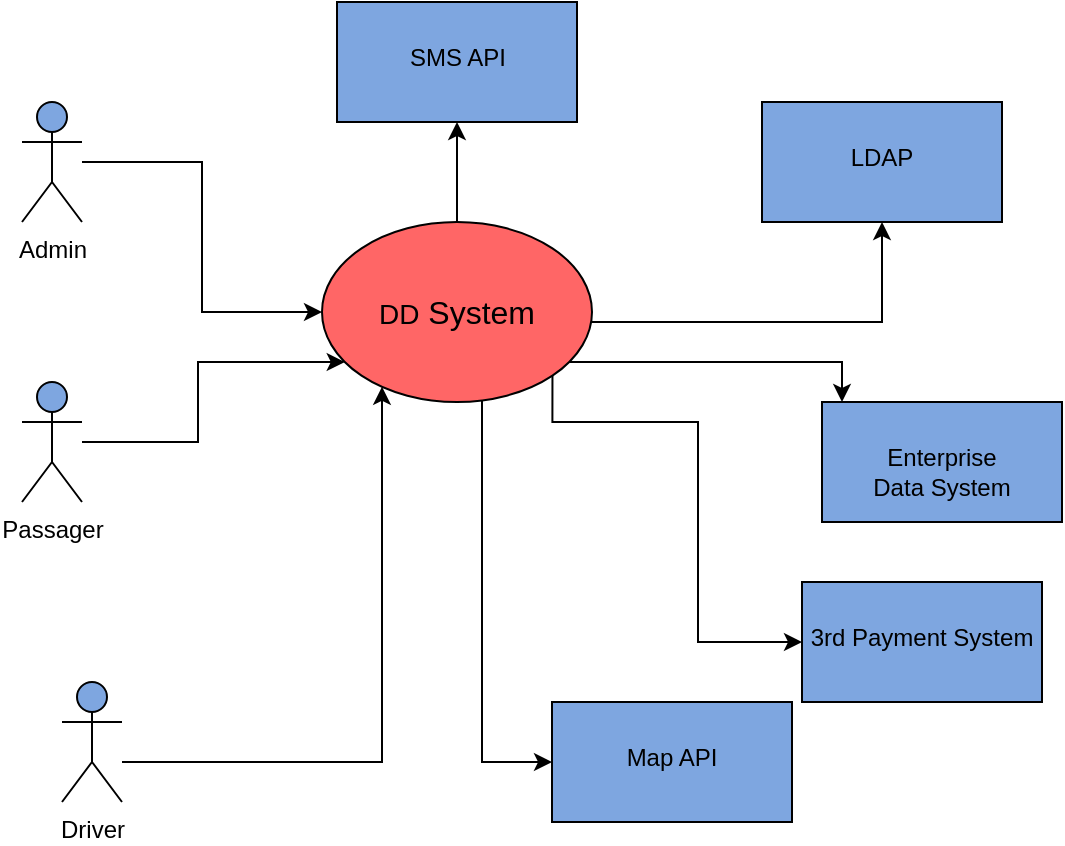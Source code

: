 <mxfile version="14.1.9" type="github" pages="5">
  <diagram id="UKHZ7zIA5uqn1gJdNjyk" name="System Context">
    <mxGraphModel dx="1186" dy="547" grid="1" gridSize="10" guides="1" tooltips="1" connect="1" arrows="1" fold="1" page="1" pageScale="1" pageWidth="850" pageHeight="1100" math="0" shadow="0">
      <root>
        <mxCell id="wiP6R654KTc_zJW-nA_D-0" />
        <mxCell id="wiP6R654KTc_zJW-nA_D-1" parent="wiP6R654KTc_zJW-nA_D-0" />
        <mxCell id="98ZZZm_6MhH1Hq_FR0KK-6" value="" style="edgeStyle=orthogonalEdgeStyle;rounded=0;orthogonalLoop=1;jettySize=auto;html=1;" edge="1" parent="wiP6R654KTc_zJW-nA_D-1" source="98ZZZm_6MhH1Hq_FR0KK-0" target="98ZZZm_6MhH1Hq_FR0KK-5">
          <mxGeometry relative="1" as="geometry" />
        </mxCell>
        <mxCell id="98ZZZm_6MhH1Hq_FR0KK-0" value="Admin" style="shape=umlActor;verticalLabelPosition=bottom;verticalAlign=top;html=1;outlineConnect=0;fillColor=#7EA6E0;direction=east;" vertex="1" parent="wiP6R654KTc_zJW-nA_D-1">
          <mxGeometry x="160" y="70" width="30" height="60" as="geometry" />
        </mxCell>
        <mxCell id="98ZZZm_6MhH1Hq_FR0KK-11" value="" style="edgeStyle=orthogonalEdgeStyle;rounded=0;orthogonalLoop=1;jettySize=auto;html=1;" edge="1" parent="wiP6R654KTc_zJW-nA_D-1" source="98ZZZm_6MhH1Hq_FR0KK-7" target="98ZZZm_6MhH1Hq_FR0KK-5">
          <mxGeometry relative="1" as="geometry">
            <Array as="points">
              <mxPoint x="248" y="240" />
              <mxPoint x="248" y="200" />
            </Array>
          </mxGeometry>
        </mxCell>
        <mxCell id="98ZZZm_6MhH1Hq_FR0KK-7" value="Passager" style="shape=umlActor;verticalLabelPosition=bottom;verticalAlign=top;html=1;outlineConnect=0;fillColor=#7EA6E0;direction=east;" vertex="1" parent="wiP6R654KTc_zJW-nA_D-1">
          <mxGeometry x="160" y="210" width="30" height="60" as="geometry" />
        </mxCell>
        <mxCell id="98ZZZm_6MhH1Hq_FR0KK-12" value="" style="edgeStyle=orthogonalEdgeStyle;rounded=0;orthogonalLoop=1;jettySize=auto;html=1;" edge="1" parent="wiP6R654KTc_zJW-nA_D-1" source="98ZZZm_6MhH1Hq_FR0KK-9" target="98ZZZm_6MhH1Hq_FR0KK-5">
          <mxGeometry relative="1" as="geometry">
            <Array as="points">
              <mxPoint x="340" y="400" />
            </Array>
          </mxGeometry>
        </mxCell>
        <mxCell id="98ZZZm_6MhH1Hq_FR0KK-9" value="Driver" style="shape=umlActor;verticalLabelPosition=bottom;verticalAlign=top;html=1;outlineConnect=0;fillColor=#7EA6E0;direction=east;" vertex="1" parent="wiP6R654KTc_zJW-nA_D-1">
          <mxGeometry x="180" y="360" width="30" height="60" as="geometry" />
        </mxCell>
        <mxCell id="98ZZZm_6MhH1Hq_FR0KK-19" value="&lt;div&gt;&lt;br&gt;&lt;/div&gt;&lt;div&gt;Map API&lt;/div&gt;" style="whiteSpace=wrap;html=1;verticalAlign=top;fillColor=#7EA6E0;" vertex="1" parent="wiP6R654KTc_zJW-nA_D-1">
          <mxGeometry x="425" y="370" width="120" height="60" as="geometry" />
        </mxCell>
        <mxCell id="Xv4aWMplW_IK9ZPZR4Wd-1" value="" style="edgeStyle=orthogonalEdgeStyle;rounded=0;orthogonalLoop=1;jettySize=auto;html=1;" edge="1" parent="wiP6R654KTc_zJW-nA_D-1" source="98ZZZm_6MhH1Hq_FR0KK-5">
          <mxGeometry relative="1" as="geometry">
            <mxPoint x="425" y="400" as="targetPoint" />
            <Array as="points">
              <mxPoint x="390" y="400" />
            </Array>
          </mxGeometry>
        </mxCell>
        <mxCell id="nXecvoGlkJ8tP4wGXlor-2" value="" style="edgeStyle=orthogonalEdgeStyle;rounded=0;orthogonalLoop=1;jettySize=auto;html=1;" edge="1" parent="wiP6R654KTc_zJW-nA_D-1" source="98ZZZm_6MhH1Hq_FR0KK-5" target="Xv4aWMplW_IK9ZPZR4Wd-2">
          <mxGeometry relative="1" as="geometry">
            <Array as="points">
              <mxPoint x="570" y="200" />
            </Array>
          </mxGeometry>
        </mxCell>
        <mxCell id="nXecvoGlkJ8tP4wGXlor-4" value="" style="edgeStyle=orthogonalEdgeStyle;rounded=0;orthogonalLoop=1;jettySize=auto;html=1;" edge="1" parent="wiP6R654KTc_zJW-nA_D-1" source="98ZZZm_6MhH1Hq_FR0KK-5" target="nXecvoGlkJ8tP4wGXlor-3">
          <mxGeometry relative="1" as="geometry">
            <Array as="points">
              <mxPoint x="530" y="180" />
              <mxPoint x="530" y="180" />
            </Array>
          </mxGeometry>
        </mxCell>
        <mxCell id="nXecvoGlkJ8tP4wGXlor-6" value="" style="edgeStyle=orthogonalEdgeStyle;rounded=0;orthogonalLoop=1;jettySize=auto;html=1;" edge="1" parent="wiP6R654KTc_zJW-nA_D-1" source="98ZZZm_6MhH1Hq_FR0KK-5">
          <mxGeometry relative="1" as="geometry">
            <mxPoint x="377.5" y="80" as="targetPoint" />
          </mxGeometry>
        </mxCell>
        <mxCell id="sjSfz76PMJ3xjqf9VuR2-2" style="edgeStyle=orthogonalEdgeStyle;rounded=0;orthogonalLoop=1;jettySize=auto;html=1;exitX=1;exitY=1;exitDx=0;exitDy=0;entryX=0;entryY=0.5;entryDx=0;entryDy=0;" edge="1" parent="wiP6R654KTc_zJW-nA_D-1" source="98ZZZm_6MhH1Hq_FR0KK-5" target="sjSfz76PMJ3xjqf9VuR2-0">
          <mxGeometry relative="1" as="geometry">
            <Array as="points">
              <mxPoint x="425" y="230" />
              <mxPoint x="498" y="230" />
              <mxPoint x="498" y="340" />
            </Array>
          </mxGeometry>
        </mxCell>
        <mxCell id="98ZZZm_6MhH1Hq_FR0KK-5" value="&lt;div&gt;&lt;br&gt;&lt;/div&gt;&lt;div&gt;&lt;br&gt;&lt;/div&gt;&lt;div&gt;&lt;font style=&quot;font-size: 14px&quot;&gt;DD&lt;/font&gt;&lt;font size=&quot;3&quot;&gt; System&lt;/font&gt;&lt;/div&gt;" style="ellipse;whiteSpace=wrap;html=1;verticalAlign=top;fillColor=#FF6666;" vertex="1" parent="wiP6R654KTc_zJW-nA_D-1">
          <mxGeometry x="310" y="130" width="135" height="90" as="geometry" />
        </mxCell>
        <mxCell id="Xv4aWMplW_IK9ZPZR4Wd-2" value="&lt;div&gt;&lt;br&gt;&lt;/div&gt;&lt;div&gt;Enterprise &lt;br&gt;&lt;/div&gt;Data System" style="whiteSpace=wrap;html=1;verticalAlign=top;fillColor=#7EA6E0;" vertex="1" parent="wiP6R654KTc_zJW-nA_D-1">
          <mxGeometry x="560" y="220" width="120" height="60" as="geometry" />
        </mxCell>
        <mxCell id="nXecvoGlkJ8tP4wGXlor-3" value="&lt;div&gt;&lt;br&gt;&lt;/div&gt;&lt;div&gt;LDAP&lt;br&gt;&lt;/div&gt;" style="whiteSpace=wrap;html=1;verticalAlign=top;fillColor=#7EA6E0;" vertex="1" parent="wiP6R654KTc_zJW-nA_D-1">
          <mxGeometry x="530" y="70" width="120" height="60" as="geometry" />
        </mxCell>
        <mxCell id="nXecvoGlkJ8tP4wGXlor-7" value="&lt;div&gt;&lt;br&gt;&lt;/div&gt;&lt;div&gt;SMS API&lt;/div&gt;" style="whiteSpace=wrap;html=1;verticalAlign=top;fillColor=#7EA6E0;" vertex="1" parent="wiP6R654KTc_zJW-nA_D-1">
          <mxGeometry x="317.5" y="20" width="120" height="60" as="geometry" />
        </mxCell>
        <mxCell id="sjSfz76PMJ3xjqf9VuR2-0" value="&lt;div&gt;&lt;br&gt;&lt;/div&gt;&lt;div&gt;3rd Payment System&lt;/div&gt;" style="whiteSpace=wrap;html=1;verticalAlign=top;fillColor=#7EA6E0;" vertex="1" parent="wiP6R654KTc_zJW-nA_D-1">
          <mxGeometry x="550" y="310" width="120" height="60" as="geometry" />
        </mxCell>
      </root>
    </mxGraphModel>
  </diagram>
  <diagram id="Ht1M8jgEwFfnCIfOTk4-" name="Logical Arch Overview">
    <mxGraphModel dx="1977" dy="912" grid="1" gridSize="10" guides="1" tooltips="1" connect="1" arrows="1" fold="1" page="1" pageScale="1" pageWidth="827" pageHeight="1169" math="0" shadow="0">
      <root>
        <mxCell id="0" />
        <mxCell id="1" parent="0" />
        <mxCell id="9XKgcxNSNh-xXVd38YoH-22" value="Container Environment (Multiple Nodes) " style="points=[[0,0],[0.25,0],[0.5,0],[0.75,0],[1,0],[1,0.25],[1,0.5],[1,0.75],[1,1],[0.75,1],[0.5,1],[0.25,1],[0,1],[0,0.75],[0,0.5],[0,0.25]];outlineConnect=0;gradientColor=none;html=1;whiteSpace=wrap;fontSize=12;fontStyle=0;shape=mxgraph.aws4.group;grIcon=mxgraph.aws4.group_on_premise;strokeColor=#5A6C86;fillColor=none;verticalAlign=top;align=left;spacingLeft=30;fontColor=#5A6C86;dashed=0;" parent="1" vertex="1">
          <mxGeometry x="300" y="93" width="660" height="437" as="geometry" />
        </mxCell>
        <mxCell id="eBqXmmrQ4SiyawXsPfZD-17" value="Enterprise Network" style="points=[[0,0],[0.25,0],[0.5,0],[0.75,0],[1,0],[1,0.25],[1,0.5],[1,0.75],[1,1],[0.75,1],[0.5,1],[0.25,1],[0,1],[0,0.75],[0,0.5],[0,0.25]];outlineConnect=0;gradientColor=none;html=1;whiteSpace=wrap;fontSize=12;fontStyle=0;shape=mxgraph.aws4.group;grIcon=mxgraph.aws4.group_corporate_data_center;strokeColor=#5A6C86;fillColor=none;verticalAlign=top;align=left;spacingLeft=30;fontColor=#5A6C86;dashed=0;" parent="1" vertex="1">
          <mxGeometry x="1030" y="60" width="230" height="900" as="geometry" />
        </mxCell>
        <mxCell id="9XKgcxNSNh-xXVd38YoH-12" value="" style="points=[[0,0],[0.25,0],[0.5,0],[0.75,0],[1,0],[1,0.25],[1,0.5],[1,0.75],[1,1],[0.75,1],[0.5,1],[0.25,1],[0,1],[0,0.75],[0,0.5],[0,0.25]];outlineConnect=0;gradientColor=none;html=1;whiteSpace=wrap;fontSize=12;fontStyle=0;shape=mxgraph.aws4.group;strokeColor=#232F3E;fillColor=none;verticalAlign=top;align=left;spacingLeft=30;fontColor=#232F3E;dashed=0;" parent="1" vertex="1">
          <mxGeometry y="60" width="1260" height="900" as="geometry" />
        </mxCell>
        <mxCell id="9XKgcxNSNh-xXVd38YoH-19" value="Provider Cloud" style="points=[[0,0],[0.25,0],[0.5,0],[0.75,0],[1,0],[1,0.25],[1,0.5],[1,0.75],[1,1],[0.75,1],[0.5,1],[0.25,1],[0,1],[0,0.75],[0,0.5],[0,0.25]];outlineConnect=0;gradientColor=none;html=1;whiteSpace=wrap;fontSize=12;fontStyle=0;shape=mxgraph.aws4.group;grIcon=mxgraph.aws4.group_aws_cloud;strokeColor=#232F3E;fillColor=none;verticalAlign=top;align=left;spacingLeft=30;fontColor=#232F3E;dashed=0;" parent="1" vertex="1">
          <mxGeometry x="240" y="59.5" width="790" height="900.5" as="geometry" />
        </mxCell>
        <mxCell id="lma2_BypiGfyjsioRGeo-2" style="edgeStyle=orthogonalEdgeStyle;rounded=0;orthogonalLoop=1;jettySize=auto;html=1;" edge="1" parent="1" source="9XKgcxNSNh-xXVd38YoH-25" target="lma2_BypiGfyjsioRGeo-1">
          <mxGeometry relative="1" as="geometry">
            <Array as="points">
              <mxPoint x="380" y="294" />
              <mxPoint x="356" y="294" />
            </Array>
          </mxGeometry>
        </mxCell>
        <mxCell id="9XKgcxNSNh-xXVd38YoH-5" value="Public network" style="points=[[0,0],[0.25,0],[0.5,0],[0.75,0],[1,0],[1,0.25],[1,0.5],[1,0.75],[1,1],[0.75,1],[0.5,1],[0.25,1],[0,1],[0,0.75],[0,0.5],[0,0.25]];outlineConnect=0;gradientColor=none;html=1;whiteSpace=wrap;fontSize=12;fontStyle=0;shape=mxgraph.aws4.group;grIcon=mxgraph.aws4.group_region;strokeColor=#147EBA;fillColor=none;verticalAlign=top;align=left;spacingLeft=30;fontColor=#147EBA;dashed=1;" parent="1" vertex="1">
          <mxGeometry y="59.5" width="240" height="900.5" as="geometry" />
        </mxCell>
        <mxCell id="9XKgcxNSNh-xXVd38YoH-3" value="Devices" style="outlineConnect=0;gradientColor=none;fontColor=#545B64;strokeColor=none;fillColor=#879196;dashed=0;verticalLabelPosition=bottom;verticalAlign=top;align=center;html=1;fontSize=12;fontStyle=0;aspect=fixed;shape=mxgraph.aws4.illustration_devices;pointerEvents=1" parent="1" vertex="1">
          <mxGeometry x="20" y="300" width="100" height="73" as="geometry" />
        </mxCell>
        <mxCell id="9XKgcxNSNh-xXVd38YoH-25" value="Permission Service" style="outlineConnect=0;fontColor=#232F3E;gradientColor=#F34482;gradientDirection=north;fillColor=#BC1356;strokeColor=#ffffff;dashed=0;verticalLabelPosition=bottom;verticalAlign=top;align=center;html=1;fontSize=12;fontStyle=0;aspect=fixed;shape=mxgraph.aws4.resourceIcon;resIcon=mxgraph.aws4.appsync;" parent="1" vertex="1">
          <mxGeometry x="350" y="150" width="78" height="78" as="geometry" />
        </mxCell>
        <mxCell id="9XKgcxNSNh-xXVd38YoH-26" value="Passenger Service" style="outlineConnect=0;fontColor=#232F3E;gradientColor=#F34482;gradientDirection=north;fillColor=#BC1356;strokeColor=#ffffff;dashed=0;verticalLabelPosition=bottom;verticalAlign=top;align=center;html=1;fontSize=12;fontStyle=0;aspect=fixed;shape=mxgraph.aws4.resourceIcon;resIcon=mxgraph.aws4.appsync;" parent="1" vertex="1">
          <mxGeometry x="428" y="260" width="78" height="78" as="geometry" />
        </mxCell>
        <mxCell id="9XKgcxNSNh-xXVd38YoH-32" style="edgeStyle=orthogonalEdgeStyle;rounded=0;orthogonalLoop=1;jettySize=auto;html=1;" parent="1" source="9XKgcxNSNh-xXVd38YoH-28" target="9XKgcxNSNh-xXVd38YoH-29" edge="1">
          <mxGeometry relative="1" as="geometry" />
        </mxCell>
        <mxCell id="9XKgcxNSNh-xXVd38YoH-28" value="Driver Service" style="outlineConnect=0;fontColor=#232F3E;gradientColor=#F34482;gradientDirection=north;fillColor=#BC1356;strokeColor=#ffffff;dashed=0;verticalLabelPosition=bottom;verticalAlign=top;align=center;html=1;fontSize=12;fontStyle=0;aspect=fixed;shape=mxgraph.aws4.resourceIcon;resIcon=mxgraph.aws4.appsync;" parent="1" vertex="1">
          <mxGeometry x="585" y="260" width="78" height="78" as="geometry" />
        </mxCell>
        <mxCell id="9XKgcxNSNh-xXVd38YoH-29" value="Device Service" style="outlineConnect=0;fontColor=#232F3E;gradientColor=#F34482;gradientDirection=north;fillColor=#BC1356;strokeColor=#ffffff;dashed=0;verticalLabelPosition=bottom;verticalAlign=top;align=center;html=1;fontSize=12;fontStyle=0;aspect=fixed;shape=mxgraph.aws4.resourceIcon;resIcon=mxgraph.aws4.appsync;" parent="1" vertex="1">
          <mxGeometry x="710" y="260" width="78" height="78" as="geometry" />
        </mxCell>
        <mxCell id="XUHNmj0Dy2AW-mBv5T06-1" style="edgeStyle=orthogonalEdgeStyle;rounded=0;orthogonalLoop=1;jettySize=auto;html=1;" edge="1" parent="1" source="9XKgcxNSNh-xXVd38YoH-22" target="eBqXmmrQ4SiyawXsPfZD-16">
          <mxGeometry relative="1" as="geometry">
            <mxPoint x="970" y="297" as="sourcePoint" />
            <Array as="points">
              <mxPoint x="970" y="297" />
              <mxPoint x="970" y="297" />
            </Array>
          </mxGeometry>
        </mxCell>
        <mxCell id="lma2_BypiGfyjsioRGeo-4" value="" style="edgeStyle=orthogonalEdgeStyle;rounded=0;orthogonalLoop=1;jettySize=auto;html=1;" edge="1" parent="1" source="9XKgcxNSNh-xXVd38YoH-33" target="lma2_BypiGfyjsioRGeo-3">
          <mxGeometry relative="1" as="geometry" />
        </mxCell>
        <mxCell id="9XKgcxNSNh-xXVd38YoH-33" value="Finance Service" style="outlineConnect=0;fontColor=#232F3E;gradientColor=#F34482;gradientDirection=north;fillColor=#BC1356;strokeColor=#ffffff;dashed=0;verticalLabelPosition=bottom;verticalAlign=top;align=center;html=1;fontSize=12;fontStyle=0;aspect=fixed;shape=mxgraph.aws4.resourceIcon;resIcon=mxgraph.aws4.appsync;" parent="1" vertex="1">
          <mxGeometry x="860" y="257.5" width="78" height="78" as="geometry" />
        </mxCell>
        <mxCell id="-QjtrjUzRDEMRZ5MF8oH-47" value="Logical Architecture Overview" style="text;html=1;resizable=0;points=[];autosize=1;align=left;verticalAlign=top;spacingTop=-4;fontSize=30;fontStyle=1;labelBackgroundColor=none;" parent="1" vertex="1">
          <mxGeometry x="20" y="10" width="450" height="40" as="geometry" />
        </mxCell>
        <object label="API&lt;br&gt;Gateway" id="w8zy75_ecwpdjTFvmNjA-1">
          <mxCell style="outlineConnect=0;fontColor=#232F3E;gradientColor=#945DF2;gradientDirection=north;fillColor=#5A30B5;strokeColor=#ffffff;dashed=0;verticalLabelPosition=bottom;verticalAlign=top;align=center;html=1;fontSize=12;fontStyle=0;aspect=fixed;shape=mxgraph.aws4.resourceIcon;resIcon=mxgraph.aws4.api_gateway;labelBackgroundColor=#ffffff;" parent="1" vertex="1">
            <mxGeometry x="200" y="242" width="78" height="78" as="geometry" />
          </mxCell>
        </object>
        <mxCell id="eBqXmmrQ4SiyawXsPfZD-1" value="Notification Service" style="outlineConnect=0;fontColor=#232F3E;gradientColor=#F34482;gradientDirection=north;fillColor=#BC1356;strokeColor=#ffffff;dashed=0;verticalLabelPosition=bottom;verticalAlign=top;align=center;html=1;fontSize=12;fontStyle=0;aspect=fixed;shape=mxgraph.aws4.resourceIcon;resIcon=mxgraph.aws4.sns;" parent="1" vertex="1">
          <mxGeometry x="428" y="410" width="78" height="78" as="geometry" />
        </mxCell>
        <mxCell id="eBqXmmrQ4SiyawXsPfZD-2" value="Trip Service" style="outlineConnect=0;fontColor=#232F3E;gradientColor=#F34482;gradientDirection=north;fillColor=#BC1356;strokeColor=#ffffff;dashed=0;verticalLabelPosition=bottom;verticalAlign=top;align=center;html=1;fontSize=12;fontStyle=0;aspect=fixed;shape=mxgraph.aws4.resourceIcon;resIcon=mxgraph.aws4.step_functions;" parent="1" vertex="1">
          <mxGeometry x="770" y="410" width="78" height="78" as="geometry" />
        </mxCell>
        <mxCell id="eBqXmmrQ4SiyawXsPfZD-3" value="" style="edgeStyle=orthogonalEdgeStyle;html=1;endArrow=block;elbow=vertical;startArrow=none;endFill=1;strokeColor=#545B64;rounded=0;" parent="1" source="9XKgcxNSNh-xXVd38YoH-25" target="9XKgcxNSNh-xXVd38YoH-26" edge="1">
          <mxGeometry width="100" relative="1" as="geometry">
            <mxPoint x="550" y="390" as="sourcePoint" />
            <mxPoint x="650" y="390" as="targetPoint" />
            <Array as="points">
              <mxPoint x="389" y="299" />
            </Array>
          </mxGeometry>
        </mxCell>
        <mxCell id="eBqXmmrQ4SiyawXsPfZD-7" value="" style="edgeStyle=orthogonalEdgeStyle;html=1;endArrow=block;elbow=vertical;startArrow=none;endFill=1;strokeColor=#545B64;rounded=0;" parent="1" source="9XKgcxNSNh-xXVd38YoH-25" target="9XKgcxNSNh-xXVd38YoH-28" edge="1">
          <mxGeometry width="100" relative="1" as="geometry">
            <mxPoint x="550" y="390" as="sourcePoint" />
            <mxPoint x="650" y="390" as="targetPoint" />
            <Array as="points">
              <mxPoint x="624" y="220" />
            </Array>
          </mxGeometry>
        </mxCell>
        <mxCell id="eBqXmmrQ4SiyawXsPfZD-8" value="" style="edgeStyle=orthogonalEdgeStyle;html=1;endArrow=block;elbow=vertical;startArrow=none;endFill=1;strokeColor=#545B64;rounded=0;" parent="1" source="w8zy75_ecwpdjTFvmNjA-1" target="9XKgcxNSNh-xXVd38YoH-25" edge="1">
          <mxGeometry width="100" relative="1" as="geometry">
            <mxPoint x="550" y="390" as="sourcePoint" />
            <mxPoint x="320" y="281" as="targetPoint" />
            <Array as="points">
              <mxPoint x="290" y="281" />
              <mxPoint x="290" y="189" />
            </Array>
          </mxGeometry>
        </mxCell>
        <mxCell id="eBqXmmrQ4SiyawXsPfZD-9" value="" style="edgeStyle=orthogonalEdgeStyle;html=1;endArrow=block;elbow=vertical;startArrow=none;endFill=1;strokeColor=#545B64;rounded=0;" parent="1" source="eBqXmmrQ4SiyawXsPfZD-1" target="9XKgcxNSNh-xXVd38YoH-26" edge="1">
          <mxGeometry width="100" relative="1" as="geometry">
            <mxPoint x="550" y="390" as="sourcePoint" />
            <mxPoint x="650" y="390" as="targetPoint" />
          </mxGeometry>
        </mxCell>
        <mxCell id="eBqXmmrQ4SiyawXsPfZD-10" value="" style="edgeStyle=orthogonalEdgeStyle;html=1;endArrow=block;elbow=vertical;startArrow=none;endFill=1;strokeColor=#545B64;rounded=0;" parent="1" source="eBqXmmrQ4SiyawXsPfZD-1" target="9XKgcxNSNh-xXVd38YoH-28" edge="1">
          <mxGeometry width="100" relative="1" as="geometry">
            <mxPoint x="550" y="390" as="sourcePoint" />
            <mxPoint x="650" y="390" as="targetPoint" />
            <Array as="points">
              <mxPoint x="530" y="432" />
              <mxPoint x="530" y="310" />
            </Array>
          </mxGeometry>
        </mxCell>
        <mxCell id="eBqXmmrQ4SiyawXsPfZD-11" value="" style="edgeStyle=orthogonalEdgeStyle;html=1;endArrow=block;elbow=vertical;startArrow=none;endFill=1;strokeColor=#545B64;rounded=0;" parent="1" source="9XKgcxNSNh-xXVd38YoH-26" target="eBqXmmrQ4SiyawXsPfZD-2" edge="1">
          <mxGeometry width="100" relative="1" as="geometry">
            <mxPoint x="550" y="390" as="sourcePoint" />
            <mxPoint x="650" y="390" as="targetPoint" />
            <Array as="points">
              <mxPoint x="550" y="299" />
              <mxPoint x="550" y="470" />
            </Array>
          </mxGeometry>
        </mxCell>
        <mxCell id="eBqXmmrQ4SiyawXsPfZD-12" value="" style="edgeStyle=orthogonalEdgeStyle;html=1;endArrow=block;elbow=vertical;startArrow=none;endFill=1;strokeColor=#545B64;rounded=0;" parent="1" source="9XKgcxNSNh-xXVd38YoH-28" target="eBqXmmrQ4SiyawXsPfZD-2" edge="1">
          <mxGeometry width="100" relative="1" as="geometry">
            <mxPoint x="550" y="390" as="sourcePoint" />
            <mxPoint x="650" y="390" as="targetPoint" />
            <Array as="points">
              <mxPoint x="624" y="430" />
            </Array>
          </mxGeometry>
        </mxCell>
        <mxCell id="eBqXmmrQ4SiyawXsPfZD-13" value="" style="edgeStyle=orthogonalEdgeStyle;html=1;endArrow=block;elbow=vertical;startArrow=none;endFill=1;strokeColor=#545B64;rounded=0;" parent="1" source="eBqXmmrQ4SiyawXsPfZD-2" target="9XKgcxNSNh-xXVd38YoH-33" edge="1">
          <mxGeometry width="100" relative="1" as="geometry">
            <mxPoint x="550" y="390" as="sourcePoint" />
            <mxPoint x="650" y="390" as="targetPoint" />
          </mxGeometry>
        </mxCell>
        <mxCell id="eBqXmmrQ4SiyawXsPfZD-16" value="&lt;div&gt;Transformation&amp;amp; &lt;br&gt;&lt;/div&gt;&lt;div&gt;Connectivity&lt;br&gt;&lt;/div&gt;" style="outlineConnect=0;fontColor=#232F3E;gradientColor=#4D72F3;gradientDirection=north;fillColor=#3334B9;strokeColor=#ffffff;dashed=0;verticalLabelPosition=bottom;verticalAlign=top;align=center;html=1;fontSize=12;fontStyle=0;aspect=fixed;shape=mxgraph.aws4.resourceIcon;resIcon=mxgraph.aws4.connect;" parent="1" vertex="1">
          <mxGeometry x="990" y="257.5" width="78" height="78" as="geometry" />
        </mxCell>
        <mxCell id="eBqXmmrQ4SiyawXsPfZD-20" value="Intergration" style="fillColor=none;strokeColor=#2875E2;verticalAlign=top;fontStyle=0;fontColor=#2875E2;" parent="1" vertex="1">
          <mxGeometry x="1110" y="160" width="140" height="419" as="geometry" />
        </mxCell>
        <mxCell id="eBqXmmrQ4SiyawXsPfZD-21" value="&lt;div&gt;&lt;br&gt;&lt;/div&gt;&lt;div&gt;&lt;br&gt;&lt;/div&gt;&lt;div&gt;&lt;br&gt;&lt;/div&gt;&lt;div&gt;&lt;br&gt;&lt;/div&gt;&lt;div&gt;&lt;br&gt;&lt;/div&gt;&lt;div&gt;&lt;br&gt;&lt;/div&gt;&lt;div&gt;API Management&lt;br&gt;&lt;/div&gt;" style="html=1;dashed=0;whitespace=wrap;fillColor=#2875E2;strokeColor=#ffffff;points=[[0.005,0.63,0],[0.1,0.2,0],[0.9,0.2,0],[0.5,0,0],[0.995,0.63,0],[0.72,0.99,0],[0.5,1,0],[0.28,0.99,0]];shape=mxgraph.kubernetes.icon;prIcon=api" parent="1" vertex="1">
          <mxGeometry x="1155" y="200" width="50" height="48" as="geometry" />
        </mxCell>
        <mxCell id="eBqXmmrQ4SiyawXsPfZD-22" value="&lt;div&gt;&lt;br&gt;&lt;/div&gt;&lt;div&gt;&lt;br&gt;&lt;/div&gt;&lt;div&gt;&lt;br&gt;&lt;/div&gt;&lt;div&gt;&lt;br&gt;&lt;/div&gt;&lt;div&gt;Enterprise User Directory&lt;br&gt;&lt;/div&gt;" style="html=1;strokeColor=none;fillColor=#0079D6;labelPosition=center;verticalLabelPosition=middle;verticalAlign=top;align=center;fontSize=12;outlineConnect=0;spacingTop=-6;fontColor=#000000;shape=mxgraph.sitemap.user;" parent="1" vertex="1">
          <mxGeometry x="1147.5" y="293.5" width="65" height="42" as="geometry" />
        </mxCell>
        <mxCell id="eBqXmmrQ4SiyawXsPfZD-23" value="Enterprise Data" style="aspect=fixed;html=1;points=[];align=center;image;fontSize=12;image=img/lib/mscae/Data_Catalog.svg;" parent="1" vertex="1">
          <mxGeometry x="1156.5" y="380" width="47" height="50" as="geometry" />
        </mxCell>
        <mxCell id="eBqXmmrQ4SiyawXsPfZD-24" value="ETL" style="outlineConnect=0;fontColor=#232F3E;gradientColor=#945DF2;gradientDirection=north;fillColor=#2875E2;strokeColor=#ffffff;dashed=0;verticalLabelPosition=bottom;verticalAlign=top;align=center;html=1;fontSize=12;fontStyle=0;aspect=fixed;shape=mxgraph.aws4.resourceIcon;resIcon=mxgraph.aws4.data_exchange;" parent="1" vertex="1">
          <mxGeometry x="1145.5" y="471" width="69" height="69" as="geometry" />
        </mxCell>
        <mxCell id="eBqXmmrQ4SiyawXsPfZD-27" value="Micro-services Mesh" style="points=[[0,0],[0.25,0],[0.5,0],[0.75,0],[1,0],[1,0.25],[1,0.5],[1,0.75],[1,1],[0.75,1],[0.5,1],[0.25,1],[0,1],[0,0.75],[0,0.5],[0,0.25]];outlineConnect=0;gradientColor=none;html=1;whiteSpace=wrap;fontSize=12;fontStyle=0;shape=mxgraph.aws4.group;grIcon=mxgraph.aws4.group_elastic_beanstalk;strokeColor=#D86613;fillColor=none;verticalAlign=top;align=left;spacingLeft=30;fontColor=#D86613;dashed=0;" parent="1" vertex="1">
          <mxGeometry x="300" y="775" width="660" height="150" as="geometry" />
        </mxCell>
        <mxCell id="eBqXmmrQ4SiyawXsPfZD-28" value="&lt;div&gt;Circuit&lt;/div&gt;&lt;div&gt;Breaker&lt;/div&gt;" style="verticalLabelPosition=bottom;dashed=0;shadow=0;html=1;align=center;verticalAlign=top;shape=mxgraph.cabinets.cb_3p;fillColor=#D86613;strokeColor=#ffffff;" parent="1" vertex="1">
          <mxGeometry x="355" y="830" width="40" height="50" as="geometry" />
        </mxCell>
        <mxCell id="eBqXmmrQ4SiyawXsPfZD-30" value="&lt;div&gt;Services&lt;/div&gt;&lt;div&gt;Discovery&lt;/div&gt;" style="outlineConnect=0;fontColor=#232F3E;gradientColor=#4AB29A;gradientDirection=north;fillColor=#D86613;strokeColor=#ffffff;dashed=0;verticalLabelPosition=bottom;verticalAlign=top;align=center;html=1;fontSize=12;fontStyle=0;aspect=fixed;shape=mxgraph.aws4.resourceIcon;resIcon=mxgraph.aws4.application_discovery_service;" parent="1" vertex="1">
          <mxGeometry x="465" y="825" width="60" height="60" as="geometry" />
        </mxCell>
        <mxCell id="eBqXmmrQ4SiyawXsPfZD-32" value="&lt;div&gt;Routing&lt;/div&gt;&lt;div&gt;Service&lt;/div&gt;" style="points=[[0.015,0.015,0],[0.985,0.015,0],[0.985,0.985,0],[0.015,0.985,0],[0.25,0,0],[0.5,0,0],[0.75,0,0],[1,0.25,0],[1,0.5,0],[1,0.75,0],[0.75,1,0],[0.5,1,0],[0.25,1,0],[0,0.75,0],[0,0.5,0],[0,0.25,0]];verticalLabelPosition=bottom;html=1;verticalAlign=top;aspect=fixed;align=center;pointerEvents=1;shape=mxgraph.cisco19.rect;prIcon=content_router;fillColor=#D86613;strokeColor=#005073;" parent="1" vertex="1">
          <mxGeometry x="585" y="825" width="70.39" height="55" as="geometry" />
        </mxCell>
        <mxCell id="eBqXmmrQ4SiyawXsPfZD-34" value="&lt;br&gt;&lt;div&gt;&lt;br&gt;&lt;/div&gt;&lt;div&gt;&lt;br&gt;&lt;/div&gt;&lt;div&gt;&lt;br&gt;&lt;/div&gt;&lt;div&gt;Microservices &lt;br&gt;&lt;/div&gt;&lt;div&gt;Security&lt;/div&gt;" style="html=1;strokeColor=none;fillColor=#D86613;labelPosition=center;verticalLabelPosition=middle;verticalAlign=top;align=center;fontSize=12;outlineConnect=0;spacingTop=-6;fontColor=#000000;shape=mxgraph.sitemap.security;" parent="1" vertex="1">
          <mxGeometry x="715" y="825" width="70" height="50" as="geometry" />
        </mxCell>
        <mxCell id="eBqXmmrQ4SiyawXsPfZD-35" value="&lt;div&gt;Configuration &lt;br&gt;&lt;/div&gt;&lt;div&gt;Management&lt;/div&gt;" style="aspect=fixed;perimeter=ellipsePerimeter;html=1;align=center;shadow=0;dashed=0;fontColor=#000000;labelBackgroundColor=#ffffff;fontSize=12;spacingTop=3;image;image=img/lib/ibm/devops/configuration_management.svg;" parent="1" vertex="1">
          <mxGeometry x="845" y="815" width="60" height="60" as="geometry" />
        </mxCell>
        <mxCell id="eBqXmmrQ4SiyawXsPfZD-40" value="Cloud Services" style="points=[[0,0],[0.25,0],[0.5,0],[0.75,0],[1,0],[1,0.25],[1,0.5],[1,0.75],[1,1],[0.75,1],[0.5,1],[0.25,1],[0,1],[0,0.75],[0,0.5],[0,0.25]];outlineConnect=0;gradientColor=none;html=1;whiteSpace=wrap;fontSize=12;fontStyle=0;shape=mxgraph.aws4.group;grIcon=mxgraph.aws4.group_aws_cloud;strokeColor=#277116;fillColor=none;verticalAlign=top;align=left;spacingLeft=30;fontColor=#277116;dashed=0;" parent="1" vertex="1">
          <mxGeometry x="300" y="560" width="660" height="180" as="geometry" />
        </mxCell>
        <mxCell id="eBqXmmrQ4SiyawXsPfZD-42" value="DB" style="outlineConnect=0;fontColor=#232F3E;gradientColor=none;fillColor=#277116;strokeColor=none;dashed=0;verticalLabelPosition=bottom;verticalAlign=top;align=center;html=1;fontSize=12;fontStyle=0;aspect=fixed;pointerEvents=1;shape=mxgraph.aws4.iot_analytics_data_store;" parent="1" vertex="1">
          <mxGeometry x="362" y="610" width="54" height="78" as="geometry" />
        </mxCell>
        <mxCell id="eBqXmmrQ4SiyawXsPfZD-43" value="MQ" style="outlineConnect=0;fontColor=#277116;gradientColor=#277116;gradientDirection=north;fillColor=#BC1356;strokeColor=#ffffff;dashed=0;verticalLabelPosition=bottom;verticalAlign=top;align=center;html=1;fontSize=12;fontStyle=0;aspect=fixed;shape=mxgraph.aws4.resourceIcon;resIcon=mxgraph.aws4.mq;" parent="1" vertex="1">
          <mxGeometry x="470" y="611" width="78" height="78" as="geometry" />
        </mxCell>
        <mxCell id="eBqXmmrQ4SiyawXsPfZD-44" value="MAP API" style="outlineConnect=0;fontColor=#277116;gradientColor=#277116;gradientDirection=north;fillColor=#5A30B5;strokeColor=#ffffff;dashed=0;verticalLabelPosition=bottom;verticalAlign=top;align=center;html=1;fontSize=12;fontStyle=0;aspect=fixed;shape=mxgraph.aws4.resourceIcon;resIcon=mxgraph.aws4.cloud_map;" parent="1" vertex="1">
          <mxGeometry x="610" y="611" width="78" height="78" as="geometry" />
        </mxCell>
        <mxCell id="eBqXmmrQ4SiyawXsPfZD-45" value="Single Sign-On" style="outlineConnect=0;fontColor=#232F3E;gradientColor=none;strokeColor=#ffffff;fillColor=#232F3E;dashed=0;verticalLabelPosition=middle;verticalAlign=bottom;align=center;html=1;whiteSpace=wrap;fontSize=10;fontStyle=1;spacing=3;shape=mxgraph.aws4.productIcon;prIcon=mxgraph.aws4.single_sign_on;" parent="1" vertex="1">
          <mxGeometry x="740" y="610" width="80" height="110" as="geometry" />
        </mxCell>
        <mxCell id="qifHWt82FNLUO4kdKhs4-2" value="" style="edgeStyle=orthogonalEdgeStyle;html=1;endArrow=block;elbow=vertical;startArrow=none;endFill=1;strokeColor=#545B64;rounded=0;" parent="1" source="9XKgcxNSNh-xXVd38YoH-3" target="w8zy75_ecwpdjTFvmNjA-1" edge="1">
          <mxGeometry width="100" relative="1" as="geometry">
            <mxPoint x="340" y="410" as="sourcePoint" />
            <mxPoint x="440" y="410" as="targetPoint" />
            <Array as="points">
              <mxPoint x="180" y="356" />
              <mxPoint x="180" y="281" />
            </Array>
          </mxGeometry>
        </mxCell>
        <mxCell id="XUHNmj0Dy2AW-mBv5T06-3" value="" style="edgeStyle=orthogonalEdgeStyle;html=1;endArrow=block;elbow=vertical;startArrow=none;endFill=1;strokeColor=#545B64;rounded=0;" edge="1" parent="1" source="eBqXmmrQ4SiyawXsPfZD-16">
          <mxGeometry width="100" relative="1" as="geometry">
            <mxPoint x="438" y="199.0" as="sourcePoint" />
            <mxPoint x="1110" y="299" as="targetPoint" />
            <Array as="points">
              <mxPoint x="1089" y="297" />
              <mxPoint x="1089" y="299" />
            </Array>
          </mxGeometry>
        </mxCell>
        <mxCell id="lma2_BypiGfyjsioRGeo-1" value="Admin Service" style="outlineConnect=0;fontColor=#232F3E;gradientColor=#F34482;gradientDirection=north;fillColor=#BC1356;strokeColor=#ffffff;dashed=0;verticalLabelPosition=bottom;verticalAlign=top;align=center;html=1;fontSize=12;fontStyle=0;aspect=fixed;shape=mxgraph.aws4.resourceIcon;resIcon=mxgraph.aws4.sns;" vertex="1" parent="1">
          <mxGeometry x="317" y="360" width="78" height="78" as="geometry" />
        </mxCell>
        <mxCell id="lma2_BypiGfyjsioRGeo-3" value="Metrix Service" style="outlineConnect=0;fontColor=#232F3E;gradientColor=#F34482;gradientDirection=north;fillColor=#BC1356;strokeColor=#ffffff;dashed=0;verticalLabelPosition=bottom;verticalAlign=top;align=center;html=1;fontSize=12;fontStyle=0;aspect=fixed;shape=mxgraph.aws4.resourceIcon;resIcon=mxgraph.aws4.appsync;" vertex="1" parent="1">
          <mxGeometry x="860" y="140" width="78" height="78" as="geometry" />
        </mxCell>
        <mxCell id="Pi1S4JoaKP7xMQ3-ZJuV-2" value="Payment" style="strokeColor=#dddddd;shadow=1;strokeWidth=1;rounded=1;absoluteArcSize=1;arcSize=2;labelPosition=center;verticalLabelPosition=middle;align=center;verticalAlign=bottom;spacingLeft=0;fontColor=#999999;fontSize=12;whiteSpace=wrap;spacingBottom=2;fillColor=#D5E8D4;html=1;" vertex="1" parent="1">
          <mxGeometry x="860" y="611" width="72" height="86.25" as="geometry" />
        </mxCell>
        <mxCell id="Pi1S4JoaKP7xMQ3-ZJuV-3" value="" style="dashed=0;connectable=0;html=1;fillColor=#757575;strokeColor=none;shape=mxgraph.gcp2.payment;part=1;" vertex="1" parent="Pi1S4JoaKP7xMQ3-ZJuV-2">
          <mxGeometry x="0.5" width="50" height="40" relative="1" as="geometry">
            <mxPoint x="-25" y="15" as="offset" />
          </mxGeometry>
        </mxCell>
      </root>
    </mxGraphModel>
  </diagram>
  <diagram id="VtfdDCnuB1Arp0akUjs2" name="Data Model">
    <mxGraphModel dx="1694" dy="781" grid="1" gridSize="10" guides="1" tooltips="1" connect="1" arrows="1" fold="1" page="1" pageScale="1" pageWidth="850" pageHeight="1100" math="0" shadow="0">
      <root>
        <mxCell id="GXWJZuFiqb-djiV_RVK9-0" />
        <mxCell id="GXWJZuFiqb-djiV_RVK9-1" parent="GXWJZuFiqb-djiV_RVK9-0" />
        <mxCell id="GXWJZuFiqb-djiV_RVK9-2" value="" style="rounded=0;whiteSpace=wrap;html=1;fillColor=none;gradientColor=none;" vertex="1" parent="GXWJZuFiqb-djiV_RVK9-1">
          <mxGeometry x="740" y="810" width="420" height="430" as="geometry" />
        </mxCell>
        <mxCell id="GXWJZuFiqb-djiV_RVK9-3" value="Permission" style="shape=table;startSize=30;container=1;collapsible=1;childLayout=tableLayout;fixedRows=1;rowLines=0;fontStyle=1;align=center;resizeLast=1;fillColor=#dae8fc;strokeColor=#6c8ebf;" vertex="1" parent="GXWJZuFiqb-djiV_RVK9-1">
          <mxGeometry x="50" y="220" width="170" height="155" as="geometry" />
        </mxCell>
        <mxCell id="GXWJZuFiqb-djiV_RVK9-4" value="" style="shape=partialRectangle;collapsible=0;dropTarget=0;pointerEvents=0;fillColor=#dae8fc;top=0;left=0;bottom=1;right=0;points=[[0,0.5],[1,0.5]];portConstraint=eastwest;strokeColor=#6c8ebf;" vertex="1" parent="GXWJZuFiqb-djiV_RVK9-3">
          <mxGeometry y="30" width="170" height="30" as="geometry" />
        </mxCell>
        <mxCell id="GXWJZuFiqb-djiV_RVK9-5" value="PK" style="shape=partialRectangle;connectable=0;fillColor=#dae8fc;top=0;left=0;bottom=0;right=0;fontStyle=1;overflow=hidden;strokeColor=#6c8ebf;" vertex="1" parent="GXWJZuFiqb-djiV_RVK9-4">
          <mxGeometry width="30" height="30" as="geometry" />
        </mxCell>
        <mxCell id="GXWJZuFiqb-djiV_RVK9-6" value="Permission_id" style="shape=partialRectangle;connectable=0;fillColor=#dae8fc;top=0;left=0;bottom=0;right=0;align=left;spacingLeft=6;fontStyle=5;overflow=hidden;strokeColor=#6c8ebf;" vertex="1" parent="GXWJZuFiqb-djiV_RVK9-4">
          <mxGeometry x="30" width="140" height="30" as="geometry" />
        </mxCell>
        <mxCell id="GXWJZuFiqb-djiV_RVK9-7" value="" style="shape=partialRectangle;collapsible=0;dropTarget=0;pointerEvents=0;fillColor=#dae8fc;top=0;left=0;bottom=0;right=0;points=[[0,0.5],[1,0.5]];portConstraint=eastwest;strokeColor=#6c8ebf;" vertex="1" parent="GXWJZuFiqb-djiV_RVK9-3">
          <mxGeometry y="60" width="170" height="30" as="geometry" />
        </mxCell>
        <mxCell id="GXWJZuFiqb-djiV_RVK9-8" value="" style="shape=partialRectangle;connectable=0;fillColor=#dae8fc;top=0;left=0;bottom=0;right=0;editable=1;overflow=hidden;strokeColor=#6c8ebf;" vertex="1" parent="GXWJZuFiqb-djiV_RVK9-7">
          <mxGeometry width="30" height="30" as="geometry" />
        </mxCell>
        <mxCell id="GXWJZuFiqb-djiV_RVK9-9" value="Permission_name" style="shape=partialRectangle;connectable=0;fillColor=#dae8fc;top=0;left=0;bottom=0;right=0;align=left;spacingLeft=6;overflow=hidden;fontStyle=1;strokeColor=#6c8ebf;" vertex="1" parent="GXWJZuFiqb-djiV_RVK9-7">
          <mxGeometry x="30" width="140" height="30" as="geometry" />
        </mxCell>
        <mxCell id="GXWJZuFiqb-djiV_RVK9-10" value="" style="shape=partialRectangle;collapsible=0;dropTarget=0;pointerEvents=0;fillColor=#dae8fc;top=0;left=0;bottom=0;right=0;points=[[0,0.5],[1,0.5]];portConstraint=eastwest;strokeColor=#6c8ebf;" vertex="1" parent="GXWJZuFiqb-djiV_RVK9-3">
          <mxGeometry y="90" width="170" height="30" as="geometry" />
        </mxCell>
        <mxCell id="GXWJZuFiqb-djiV_RVK9-11" value="" style="shape=partialRectangle;connectable=0;fillColor=#dae8fc;top=0;left=0;bottom=0;right=0;editable=1;overflow=hidden;strokeColor=#6c8ebf;" vertex="1" parent="GXWJZuFiqb-djiV_RVK9-10">
          <mxGeometry width="30" height="30" as="geometry" />
        </mxCell>
        <mxCell id="GXWJZuFiqb-djiV_RVK9-12" value="Permission_desc" style="shape=partialRectangle;connectable=0;fillColor=#dae8fc;top=0;left=0;bottom=0;right=0;align=left;spacingLeft=6;overflow=hidden;strokeColor=#6c8ebf;" vertex="1" parent="GXWJZuFiqb-djiV_RVK9-10">
          <mxGeometry x="30" width="140" height="30" as="geometry" />
        </mxCell>
        <mxCell id="GXWJZuFiqb-djiV_RVK9-13" value="" style="shape=partialRectangle;collapsible=0;dropTarget=0;pointerEvents=0;fillColor=#dae8fc;top=0;left=0;bottom=0;right=0;points=[[0,0.5],[1,0.5]];portConstraint=eastwest;strokeColor=#6c8ebf;" vertex="1" parent="GXWJZuFiqb-djiV_RVK9-3">
          <mxGeometry y="120" width="170" height="30" as="geometry" />
        </mxCell>
        <mxCell id="GXWJZuFiqb-djiV_RVK9-14" value="" style="shape=partialRectangle;connectable=0;fillColor=#dae8fc;top=0;left=0;bottom=0;right=0;editable=1;overflow=hidden;strokeColor=#6c8ebf;" vertex="1" parent="GXWJZuFiqb-djiV_RVK9-13">
          <mxGeometry width="30" height="30" as="geometry" />
        </mxCell>
        <mxCell id="GXWJZuFiqb-djiV_RVK9-15" value="update_time" style="shape=partialRectangle;connectable=0;fillColor=#dae8fc;top=0;left=0;bottom=0;right=0;align=left;spacingLeft=6;overflow=hidden;strokeColor=#6c8ebf;" vertex="1" parent="GXWJZuFiqb-djiV_RVK9-13">
          <mxGeometry x="30" width="140" height="30" as="geometry" />
        </mxCell>
        <mxCell id="GXWJZuFiqb-djiV_RVK9-16" value="Role_Permission" style="shape=table;startSize=25;container=1;collapsible=1;childLayout=tableLayout;fixedRows=1;rowLines=0;fontStyle=1;align=center;resizeLast=1;fillColor=#dae8fc;strokeColor=#6c8ebf;" vertex="1" parent="GXWJZuFiqb-djiV_RVK9-1">
          <mxGeometry x="250" y="225" width="140" height="150" as="geometry" />
        </mxCell>
        <mxCell id="GXWJZuFiqb-djiV_RVK9-17" value="" style="shape=partialRectangle;collapsible=0;dropTarget=0;pointerEvents=0;fillColor=#dae8fc;top=0;left=0;bottom=1;right=0;points=[[0,0.5],[1,0.5]];portConstraint=eastwest;strokeColor=#6c8ebf;" vertex="1" parent="GXWJZuFiqb-djiV_RVK9-16">
          <mxGeometry y="25" width="140" height="30" as="geometry" />
        </mxCell>
        <mxCell id="GXWJZuFiqb-djiV_RVK9-18" value="PK" style="shape=partialRectangle;connectable=0;fillColor=#dae8fc;top=0;left=0;bottom=0;right=0;fontStyle=1;overflow=hidden;strokeColor=#6c8ebf;" vertex="1" parent="GXWJZuFiqb-djiV_RVK9-17">
          <mxGeometry width="30" height="30" as="geometry" />
        </mxCell>
        <mxCell id="GXWJZuFiqb-djiV_RVK9-19" value="Role_Permission_id" style="shape=partialRectangle;connectable=0;fillColor=#dae8fc;top=0;left=0;bottom=0;right=0;align=left;spacingLeft=6;fontStyle=5;overflow=hidden;strokeColor=#6c8ebf;" vertex="1" parent="GXWJZuFiqb-djiV_RVK9-17">
          <mxGeometry x="30" width="110" height="30" as="geometry" />
        </mxCell>
        <mxCell id="GXWJZuFiqb-djiV_RVK9-20" value="" style="shape=partialRectangle;collapsible=0;dropTarget=0;pointerEvents=0;fillColor=#dae8fc;top=0;left=0;bottom=0;right=0;points=[[0,0.5],[1,0.5]];portConstraint=eastwest;strokeColor=#6c8ebf;" vertex="1" parent="GXWJZuFiqb-djiV_RVK9-16">
          <mxGeometry y="55" width="140" height="30" as="geometry" />
        </mxCell>
        <mxCell id="GXWJZuFiqb-djiV_RVK9-21" value="" style="shape=partialRectangle;connectable=0;fillColor=#dae8fc;top=0;left=0;bottom=0;right=0;editable=1;overflow=hidden;strokeColor=#6c8ebf;" vertex="1" parent="GXWJZuFiqb-djiV_RVK9-20">
          <mxGeometry width="30" height="30" as="geometry" />
        </mxCell>
        <mxCell id="GXWJZuFiqb-djiV_RVK9-22" value="Permission_id" style="shape=partialRectangle;connectable=0;fillColor=#dae8fc;top=0;left=0;bottom=0;right=0;align=left;spacingLeft=6;overflow=hidden;strokeColor=#6c8ebf;" vertex="1" parent="GXWJZuFiqb-djiV_RVK9-20">
          <mxGeometry x="30" width="110" height="30" as="geometry" />
        </mxCell>
        <mxCell id="GXWJZuFiqb-djiV_RVK9-23" value="" style="shape=partialRectangle;collapsible=0;dropTarget=0;pointerEvents=0;fillColor=#dae8fc;top=0;left=0;bottom=0;right=0;points=[[0,0.5],[1,0.5]];portConstraint=eastwest;strokeColor=#6c8ebf;" vertex="1" parent="GXWJZuFiqb-djiV_RVK9-16">
          <mxGeometry y="85" width="140" height="30" as="geometry" />
        </mxCell>
        <mxCell id="GXWJZuFiqb-djiV_RVK9-24" value="" style="shape=partialRectangle;connectable=0;fillColor=#dae8fc;top=0;left=0;bottom=0;right=0;editable=1;overflow=hidden;strokeColor=#6c8ebf;" vertex="1" parent="GXWJZuFiqb-djiV_RVK9-23">
          <mxGeometry width="30" height="30" as="geometry" />
        </mxCell>
        <mxCell id="GXWJZuFiqb-djiV_RVK9-25" value="Role_id" style="shape=partialRectangle;connectable=0;fillColor=#dae8fc;top=0;left=0;bottom=0;right=0;align=left;spacingLeft=6;overflow=hidden;strokeColor=#6c8ebf;" vertex="1" parent="GXWJZuFiqb-djiV_RVK9-23">
          <mxGeometry x="30" width="110" height="30" as="geometry" />
        </mxCell>
        <mxCell id="GXWJZuFiqb-djiV_RVK9-26" value="" style="shape=partialRectangle;collapsible=0;dropTarget=0;pointerEvents=0;fillColor=#dae8fc;top=0;left=0;bottom=0;right=0;points=[[0,0.5],[1,0.5]];portConstraint=eastwest;strokeColor=#6c8ebf;" vertex="1" parent="GXWJZuFiqb-djiV_RVK9-16">
          <mxGeometry y="115" width="140" height="30" as="geometry" />
        </mxCell>
        <mxCell id="GXWJZuFiqb-djiV_RVK9-27" value="" style="shape=partialRectangle;connectable=0;fillColor=#dae8fc;top=0;left=0;bottom=0;right=0;editable=1;overflow=hidden;strokeColor=#6c8ebf;" vertex="1" parent="GXWJZuFiqb-djiV_RVK9-26">
          <mxGeometry width="30" height="30" as="geometry" />
        </mxCell>
        <mxCell id="GXWJZuFiqb-djiV_RVK9-28" value="desc" style="shape=partialRectangle;connectable=0;fillColor=#dae8fc;top=0;left=0;bottom=0;right=0;align=left;spacingLeft=6;overflow=hidden;strokeColor=#6c8ebf;" vertex="1" parent="GXWJZuFiqb-djiV_RVK9-26">
          <mxGeometry x="30" width="110" height="30" as="geometry" />
        </mxCell>
        <mxCell id="GXWJZuFiqb-djiV_RVK9-29" value="Role" style="shape=table;startSize=30;container=1;collapsible=1;childLayout=tableLayout;fixedRows=1;rowLines=0;fontStyle=1;align=center;resizeLast=1;fillColor=#dae8fc;strokeColor=#6c8ebf;" vertex="1" parent="GXWJZuFiqb-djiV_RVK9-1">
          <mxGeometry x="60" y="400" width="140" height="150" as="geometry" />
        </mxCell>
        <mxCell id="GXWJZuFiqb-djiV_RVK9-30" value="" style="shape=partialRectangle;collapsible=0;dropTarget=0;pointerEvents=0;fillColor=#dae8fc;top=0;left=0;bottom=1;right=0;points=[[0,0.5],[1,0.5]];portConstraint=eastwest;strokeColor=#6c8ebf;" vertex="1" parent="GXWJZuFiqb-djiV_RVK9-29">
          <mxGeometry y="30" width="140" height="30" as="geometry" />
        </mxCell>
        <mxCell id="GXWJZuFiqb-djiV_RVK9-31" value="PK" style="shape=partialRectangle;connectable=0;fillColor=#dae8fc;top=0;left=0;bottom=0;right=0;fontStyle=1;overflow=hidden;strokeColor=#6c8ebf;" vertex="1" parent="GXWJZuFiqb-djiV_RVK9-30">
          <mxGeometry width="30" height="30" as="geometry" />
        </mxCell>
        <mxCell id="GXWJZuFiqb-djiV_RVK9-32" value="Role_id" style="shape=partialRectangle;connectable=0;fillColor=#dae8fc;top=0;left=0;bottom=0;right=0;align=left;spacingLeft=6;fontStyle=5;overflow=hidden;strokeColor=#6c8ebf;" vertex="1" parent="GXWJZuFiqb-djiV_RVK9-30">
          <mxGeometry x="30" width="110" height="30" as="geometry" />
        </mxCell>
        <mxCell id="GXWJZuFiqb-djiV_RVK9-33" value="" style="shape=partialRectangle;collapsible=0;dropTarget=0;pointerEvents=0;fillColor=#dae8fc;top=0;left=0;bottom=0;right=0;points=[[0,0.5],[1,0.5]];portConstraint=eastwest;strokeColor=#6c8ebf;" vertex="1" parent="GXWJZuFiqb-djiV_RVK9-29">
          <mxGeometry y="60" width="140" height="30" as="geometry" />
        </mxCell>
        <mxCell id="GXWJZuFiqb-djiV_RVK9-34" value="" style="shape=partialRectangle;connectable=0;fillColor=#dae8fc;top=0;left=0;bottom=0;right=0;editable=1;overflow=hidden;strokeColor=#6c8ebf;" vertex="1" parent="GXWJZuFiqb-djiV_RVK9-33">
          <mxGeometry width="30" height="30" as="geometry" />
        </mxCell>
        <mxCell id="GXWJZuFiqb-djiV_RVK9-35" value="Role_name" style="shape=partialRectangle;connectable=0;fillColor=#dae8fc;top=0;left=0;bottom=0;right=0;align=left;spacingLeft=6;overflow=hidden;strokeColor=#6c8ebf;" vertex="1" parent="GXWJZuFiqb-djiV_RVK9-33">
          <mxGeometry x="30" width="110" height="30" as="geometry" />
        </mxCell>
        <mxCell id="GXWJZuFiqb-djiV_RVK9-36" value="" style="shape=partialRectangle;collapsible=0;dropTarget=0;pointerEvents=0;fillColor=#dae8fc;top=0;left=0;bottom=0;right=0;points=[[0,0.5],[1,0.5]];portConstraint=eastwest;strokeColor=#6c8ebf;" vertex="1" parent="GXWJZuFiqb-djiV_RVK9-29">
          <mxGeometry y="90" width="140" height="30" as="geometry" />
        </mxCell>
        <mxCell id="GXWJZuFiqb-djiV_RVK9-37" value="" style="shape=partialRectangle;connectable=0;fillColor=#dae8fc;top=0;left=0;bottom=0;right=0;editable=1;overflow=hidden;strokeColor=#6c8ebf;" vertex="1" parent="GXWJZuFiqb-djiV_RVK9-36">
          <mxGeometry width="30" height="30" as="geometry" />
        </mxCell>
        <mxCell id="GXWJZuFiqb-djiV_RVK9-38" value="Role_desc" style="shape=partialRectangle;connectable=0;fillColor=#dae8fc;top=0;left=0;bottom=0;right=0;align=left;spacingLeft=6;overflow=hidden;strokeColor=#6c8ebf;" vertex="1" parent="GXWJZuFiqb-djiV_RVK9-36">
          <mxGeometry x="30" width="110" height="30" as="geometry" />
        </mxCell>
        <mxCell id="GXWJZuFiqb-djiV_RVK9-39" value="" style="shape=partialRectangle;collapsible=0;dropTarget=0;pointerEvents=0;fillColor=#dae8fc;top=0;left=0;bottom=0;right=0;points=[[0,0.5],[1,0.5]];portConstraint=eastwest;strokeColor=#6c8ebf;" vertex="1" parent="GXWJZuFiqb-djiV_RVK9-29">
          <mxGeometry y="120" width="140" height="30" as="geometry" />
        </mxCell>
        <mxCell id="GXWJZuFiqb-djiV_RVK9-40" value="" style="shape=partialRectangle;connectable=0;fillColor=#dae8fc;top=0;left=0;bottom=0;right=0;editable=1;overflow=hidden;strokeColor=#6c8ebf;" vertex="1" parent="GXWJZuFiqb-djiV_RVK9-39">
          <mxGeometry width="30" height="30" as="geometry" />
        </mxCell>
        <mxCell id="GXWJZuFiqb-djiV_RVK9-41" value="update_time" style="shape=partialRectangle;connectable=0;fillColor=#dae8fc;top=0;left=0;bottom=0;right=0;align=left;spacingLeft=6;overflow=hidden;strokeColor=#6c8ebf;" vertex="1" parent="GXWJZuFiqb-djiV_RVK9-39">
          <mxGeometry x="30" width="110" height="30" as="geometry" />
        </mxCell>
        <mxCell id="GXWJZuFiqb-djiV_RVK9-42" style="edgeStyle=orthogonalEdgeStyle;rounded=0;orthogonalLoop=1;jettySize=auto;html=1;exitX=1;exitY=0.5;exitDx=0;exitDy=0;entryX=0;entryY=0.5;entryDx=0;entryDy=0;fillColor=#dae8fc;strokeColor=#6c8ebf;" edge="1" parent="GXWJZuFiqb-djiV_RVK9-1" source="GXWJZuFiqb-djiV_RVK9-4" target="GXWJZuFiqb-djiV_RVK9-20">
          <mxGeometry relative="1" as="geometry" />
        </mxCell>
        <mxCell id="GXWJZuFiqb-djiV_RVK9-43" style="edgeStyle=orthogonalEdgeStyle;rounded=0;orthogonalLoop=1;jettySize=auto;html=1;exitX=1;exitY=0.5;exitDx=0;exitDy=0;entryX=0;entryY=0.5;entryDx=0;entryDy=0;fillColor=#dae8fc;strokeColor=#6c8ebf;" edge="1" parent="GXWJZuFiqb-djiV_RVK9-1" source="GXWJZuFiqb-djiV_RVK9-30" target="GXWJZuFiqb-djiV_RVK9-23">
          <mxGeometry relative="1" as="geometry" />
        </mxCell>
        <mxCell id="GXWJZuFiqb-djiV_RVK9-44" value="Passenger" style="shape=table;startSize=30;container=1;collapsible=1;childLayout=tableLayout;fixedRows=1;rowLines=0;fontStyle=1;align=center;resizeLast=1;fillColor=#d5e8d4;strokeColor=#82b366;" vertex="1" parent="GXWJZuFiqb-djiV_RVK9-1">
          <mxGeometry x="465" y="219" width="110" height="150" as="geometry" />
        </mxCell>
        <mxCell id="GXWJZuFiqb-djiV_RVK9-45" value="" style="shape=partialRectangle;collapsible=0;dropTarget=0;pointerEvents=0;fillColor=#d5e8d4;top=0;left=0;bottom=1;right=0;points=[[0,0.5],[1,0.5]];portConstraint=eastwest;strokeColor=#82b366;" vertex="1" parent="GXWJZuFiqb-djiV_RVK9-44">
          <mxGeometry y="30" width="110" height="30" as="geometry" />
        </mxCell>
        <mxCell id="GXWJZuFiqb-djiV_RVK9-46" value="PK" style="shape=partialRectangle;connectable=0;fillColor=#d5e8d4;top=0;left=0;bottom=0;right=0;fontStyle=1;overflow=hidden;strokeColor=#82b366;" vertex="1" parent="GXWJZuFiqb-djiV_RVK9-45">
          <mxGeometry width="30" height="30" as="geometry" />
        </mxCell>
        <mxCell id="GXWJZuFiqb-djiV_RVK9-47" value="Psger_id" style="shape=partialRectangle;connectable=0;fillColor=#d5e8d4;top=0;left=0;bottom=0;right=0;align=left;spacingLeft=6;fontStyle=5;overflow=hidden;strokeColor=#82b366;" vertex="1" parent="GXWJZuFiqb-djiV_RVK9-45">
          <mxGeometry x="30" width="80" height="30" as="geometry" />
        </mxCell>
        <mxCell id="GXWJZuFiqb-djiV_RVK9-48" value="" style="shape=partialRectangle;collapsible=0;dropTarget=0;pointerEvents=0;fillColor=#d5e8d4;top=0;left=0;bottom=0;right=0;points=[[0,0.5],[1,0.5]];portConstraint=eastwest;strokeColor=#82b366;" vertex="1" parent="GXWJZuFiqb-djiV_RVK9-44">
          <mxGeometry y="60" width="110" height="30" as="geometry" />
        </mxCell>
        <mxCell id="GXWJZuFiqb-djiV_RVK9-49" value="" style="shape=partialRectangle;connectable=0;fillColor=#d5e8d4;top=0;left=0;bottom=0;right=0;editable=1;overflow=hidden;strokeColor=#82b366;" vertex="1" parent="GXWJZuFiqb-djiV_RVK9-48">
          <mxGeometry width="30" height="30" as="geometry" />
        </mxCell>
        <mxCell id="GXWJZuFiqb-djiV_RVK9-50" value="Age" style="shape=partialRectangle;connectable=0;fillColor=#d5e8d4;top=0;left=0;bottom=0;right=0;align=left;spacingLeft=6;overflow=hidden;strokeColor=#82b366;" vertex="1" parent="GXWJZuFiqb-djiV_RVK9-48">
          <mxGeometry x="30" width="80" height="30" as="geometry" />
        </mxCell>
        <mxCell id="GXWJZuFiqb-djiV_RVK9-51" value="" style="shape=partialRectangle;collapsible=0;dropTarget=0;pointerEvents=0;fillColor=#d5e8d4;top=0;left=0;bottom=0;right=0;points=[[0,0.5],[1,0.5]];portConstraint=eastwest;strokeColor=#82b366;" vertex="1" parent="GXWJZuFiqb-djiV_RVK9-44">
          <mxGeometry y="90" width="110" height="30" as="geometry" />
        </mxCell>
        <mxCell id="GXWJZuFiqb-djiV_RVK9-52" value="" style="shape=partialRectangle;connectable=0;fillColor=#d5e8d4;top=0;left=0;bottom=0;right=0;editable=1;overflow=hidden;strokeColor=#82b366;" vertex="1" parent="GXWJZuFiqb-djiV_RVK9-51">
          <mxGeometry width="30" height="30" as="geometry" />
        </mxCell>
        <mxCell id="GXWJZuFiqb-djiV_RVK9-53" value="Note" style="shape=partialRectangle;connectable=0;fillColor=#d5e8d4;top=0;left=0;bottom=0;right=0;align=left;spacingLeft=6;overflow=hidden;strokeColor=#82b366;" vertex="1" parent="GXWJZuFiqb-djiV_RVK9-51">
          <mxGeometry x="30" width="80" height="30" as="geometry" />
        </mxCell>
        <mxCell id="GXWJZuFiqb-djiV_RVK9-54" value="" style="shape=partialRectangle;collapsible=0;dropTarget=0;pointerEvents=0;fillColor=#d5e8d4;top=0;left=0;bottom=0;right=0;points=[[0,0.5],[1,0.5]];portConstraint=eastwest;strokeColor=#82b366;" vertex="1" parent="GXWJZuFiqb-djiV_RVK9-44">
          <mxGeometry y="120" width="110" height="30" as="geometry" />
        </mxCell>
        <mxCell id="GXWJZuFiqb-djiV_RVK9-55" value="" style="shape=partialRectangle;connectable=0;fillColor=#d5e8d4;top=0;left=0;bottom=0;right=0;editable=1;overflow=hidden;strokeColor=#82b366;" vertex="1" parent="GXWJZuFiqb-djiV_RVK9-54">
          <mxGeometry width="30" height="30" as="geometry" />
        </mxCell>
        <mxCell id="GXWJZuFiqb-djiV_RVK9-56" value="Create_time" style="shape=partialRectangle;connectable=0;fillColor=#d5e8d4;top=0;left=0;bottom=0;right=0;align=left;spacingLeft=6;overflow=hidden;strokeColor=#82b366;" vertex="1" parent="GXWJZuFiqb-djiV_RVK9-54">
          <mxGeometry x="30" width="80" height="30" as="geometry" />
        </mxCell>
        <mxCell id="GXWJZuFiqb-djiV_RVK9-57" value="Driver" style="shape=table;startSize=30;container=1;collapsible=1;childLayout=tableLayout;fixedRows=1;rowLines=0;fontStyle=1;align=center;resizeLast=1;fillColor=#ffcccc;strokeColor=#36393d;" vertex="1" parent="GXWJZuFiqb-djiV_RVK9-1">
          <mxGeometry x="665" y="215" width="110" height="150" as="geometry" />
        </mxCell>
        <mxCell id="GXWJZuFiqb-djiV_RVK9-58" value="" style="shape=partialRectangle;collapsible=0;dropTarget=0;pointerEvents=0;fillColor=#ffcccc;top=0;left=0;bottom=1;right=0;points=[[0,0.5],[1,0.5]];portConstraint=eastwest;strokeColor=#36393d;" vertex="1" parent="GXWJZuFiqb-djiV_RVK9-57">
          <mxGeometry y="30" width="110" height="30" as="geometry" />
        </mxCell>
        <mxCell id="GXWJZuFiqb-djiV_RVK9-59" value="PK" style="shape=partialRectangle;connectable=0;fillColor=#ffcccc;top=0;left=0;bottom=0;right=0;fontStyle=1;overflow=hidden;strokeColor=#36393d;" vertex="1" parent="GXWJZuFiqb-djiV_RVK9-58">
          <mxGeometry width="30" height="30" as="geometry" />
        </mxCell>
        <mxCell id="GXWJZuFiqb-djiV_RVK9-60" value="Driver_id" style="shape=partialRectangle;connectable=0;fillColor=#ffcccc;top=0;left=0;bottom=0;right=0;align=left;spacingLeft=6;fontStyle=5;overflow=hidden;strokeColor=#36393d;" vertex="1" parent="GXWJZuFiqb-djiV_RVK9-58">
          <mxGeometry x="30" width="80" height="30" as="geometry" />
        </mxCell>
        <mxCell id="GXWJZuFiqb-djiV_RVK9-61" value="" style="shape=partialRectangle;collapsible=0;dropTarget=0;pointerEvents=0;fillColor=#ffcccc;top=0;left=0;bottom=0;right=0;points=[[0,0.5],[1,0.5]];portConstraint=eastwest;strokeColor=#36393d;" vertex="1" parent="GXWJZuFiqb-djiV_RVK9-57">
          <mxGeometry y="60" width="110" height="30" as="geometry" />
        </mxCell>
        <mxCell id="GXWJZuFiqb-djiV_RVK9-62" value="" style="shape=partialRectangle;connectable=0;fillColor=#ffcccc;top=0;left=0;bottom=0;right=0;editable=1;overflow=hidden;strokeColor=#36393d;" vertex="1" parent="GXWJZuFiqb-djiV_RVK9-61">
          <mxGeometry width="30" height="30" as="geometry" />
        </mxCell>
        <mxCell id="GXWJZuFiqb-djiV_RVK9-63" value="Age" style="shape=partialRectangle;connectable=0;fillColor=#ffcccc;top=0;left=0;bottom=0;right=0;align=left;spacingLeft=6;overflow=hidden;strokeColor=#36393d;" vertex="1" parent="GXWJZuFiqb-djiV_RVK9-61">
          <mxGeometry x="30" width="80" height="30" as="geometry" />
        </mxCell>
        <mxCell id="GXWJZuFiqb-djiV_RVK9-64" value="" style="shape=partialRectangle;collapsible=0;dropTarget=0;pointerEvents=0;fillColor=#ffcccc;top=0;left=0;bottom=0;right=0;points=[[0,0.5],[1,0.5]];portConstraint=eastwest;strokeColor=#36393d;" vertex="1" parent="GXWJZuFiqb-djiV_RVK9-57">
          <mxGeometry y="90" width="110" height="30" as="geometry" />
        </mxCell>
        <mxCell id="GXWJZuFiqb-djiV_RVK9-65" value="" style="shape=partialRectangle;connectable=0;fillColor=#ffcccc;top=0;left=0;bottom=0;right=0;editable=1;overflow=hidden;strokeColor=#36393d;" vertex="1" parent="GXWJZuFiqb-djiV_RVK9-64">
          <mxGeometry width="30" height="30" as="geometry" />
        </mxCell>
        <mxCell id="GXWJZuFiqb-djiV_RVK9-66" value="Note" style="shape=partialRectangle;connectable=0;fillColor=#ffcccc;top=0;left=0;bottom=0;right=0;align=left;spacingLeft=6;overflow=hidden;strokeColor=#36393d;" vertex="1" parent="GXWJZuFiqb-djiV_RVK9-64">
          <mxGeometry x="30" width="80" height="30" as="geometry" />
        </mxCell>
        <mxCell id="GXWJZuFiqb-djiV_RVK9-67" value="" style="shape=partialRectangle;collapsible=0;dropTarget=0;pointerEvents=0;fillColor=#ffcccc;top=0;left=0;bottom=0;right=0;points=[[0,0.5],[1,0.5]];portConstraint=eastwest;strokeColor=#36393d;" vertex="1" parent="GXWJZuFiqb-djiV_RVK9-57">
          <mxGeometry y="120" width="110" height="30" as="geometry" />
        </mxCell>
        <mxCell id="GXWJZuFiqb-djiV_RVK9-68" value="" style="shape=partialRectangle;connectable=0;fillColor=#ffcccc;top=0;left=0;bottom=0;right=0;editable=1;overflow=hidden;strokeColor=#36393d;" vertex="1" parent="GXWJZuFiqb-djiV_RVK9-67">
          <mxGeometry width="30" height="30" as="geometry" />
        </mxCell>
        <mxCell id="GXWJZuFiqb-djiV_RVK9-69" value="Create_time" style="shape=partialRectangle;connectable=0;fillColor=#ffcccc;top=0;left=0;bottom=0;right=0;align=left;spacingLeft=6;overflow=hidden;strokeColor=#36393d;" vertex="1" parent="GXWJZuFiqb-djiV_RVK9-67">
          <mxGeometry x="30" width="80" height="30" as="geometry" />
        </mxCell>
        <mxCell id="GXWJZuFiqb-djiV_RVK9-70" value="" style="rounded=0;whiteSpace=wrap;html=1;strokeColor=#82b366;fillColor=none;" vertex="1" parent="GXWJZuFiqb-djiV_RVK9-1">
          <mxGeometry x="450" y="174" width="155" height="220" as="geometry" />
        </mxCell>
        <mxCell id="GXWJZuFiqb-djiV_RVK9-71" value="" style="rounded=0;whiteSpace=wrap;html=1;strokeColor=#36393d;fillColor=none;" vertex="1" parent="GXWJZuFiqb-djiV_RVK9-1">
          <mxGeometry x="650" y="174" width="160" height="226" as="geometry" />
        </mxCell>
        <mxCell id="GXWJZuFiqb-djiV_RVK9-72" style="edgeStyle=orthogonalEdgeStyle;rounded=0;orthogonalLoop=1;jettySize=auto;html=1;exitX=1;exitY=0.75;exitDx=0;exitDy=0;entryX=0;entryY=0.5;entryDx=0;entryDy=0;" edge="1" parent="GXWJZuFiqb-djiV_RVK9-1" source="GXWJZuFiqb-djiV_RVK9-73" target="GXWJZuFiqb-djiV_RVK9-105">
          <mxGeometry relative="1" as="geometry">
            <Array as="points">
              <mxPoint x="640" y="580" />
              <mxPoint x="640" y="625" />
              <mxPoint x="790" y="625" />
              <mxPoint x="790" y="500" />
            </Array>
          </mxGeometry>
        </mxCell>
        <object label="Device" id="GXWJZuFiqb-djiV_RVK9-73">
          <mxCell style="shape=table;startSize=30;container=1;collapsible=1;childLayout=tableLayout;fixedRows=1;rowLines=0;fontStyle=1;align=center;resizeLast=1;fillColor=#e1d5e7;strokeColor=#9673a6;" vertex="1" parent="GXWJZuFiqb-djiV_RVK9-1">
            <mxGeometry x="480" y="440" width="145" height="180" as="geometry" />
          </mxCell>
        </object>
        <mxCell id="GXWJZuFiqb-djiV_RVK9-74" value="" style="shape=partialRectangle;collapsible=0;dropTarget=0;pointerEvents=0;fillColor=#e1d5e7;top=0;left=0;bottom=1;right=0;points=[[0,0.5],[1,0.5]];portConstraint=eastwest;strokeColor=#9673a6;" vertex="1" parent="GXWJZuFiqb-djiV_RVK9-73">
          <mxGeometry y="30" width="145" height="30" as="geometry" />
        </mxCell>
        <mxCell id="GXWJZuFiqb-djiV_RVK9-75" value="PK" style="shape=partialRectangle;connectable=0;fillColor=#e1d5e7;top=0;left=0;bottom=0;right=0;fontStyle=1;overflow=hidden;strokeColor=#9673a6;" vertex="1" parent="GXWJZuFiqb-djiV_RVK9-74">
          <mxGeometry width="30" height="30" as="geometry" />
        </mxCell>
        <mxCell id="GXWJZuFiqb-djiV_RVK9-76" value="Driver_id" style="shape=partialRectangle;connectable=0;fillColor=#e1d5e7;top=0;left=0;bottom=0;right=0;align=left;spacingLeft=6;fontStyle=5;overflow=hidden;strokeColor=#9673a6;" vertex="1" parent="GXWJZuFiqb-djiV_RVK9-74">
          <mxGeometry x="30" width="115" height="30" as="geometry" />
        </mxCell>
        <mxCell id="GXWJZuFiqb-djiV_RVK9-77" value="" style="shape=partialRectangle;collapsible=0;dropTarget=0;pointerEvents=0;fillColor=#e1d5e7;top=0;left=0;bottom=0;right=0;points=[[0,0.5],[1,0.5]];portConstraint=eastwest;strokeColor=#9673a6;" vertex="1" parent="GXWJZuFiqb-djiV_RVK9-73">
          <mxGeometry y="60" width="145" height="30" as="geometry" />
        </mxCell>
        <mxCell id="GXWJZuFiqb-djiV_RVK9-78" value="" style="shape=partialRectangle;connectable=0;fillColor=#e1d5e7;top=0;left=0;bottom=0;right=0;editable=1;overflow=hidden;strokeColor=#9673a6;" vertex="1" parent="GXWJZuFiqb-djiV_RVK9-77">
          <mxGeometry width="30" height="30" as="geometry" />
        </mxCell>
        <mxCell id="GXWJZuFiqb-djiV_RVK9-79" value="Brand_id" style="shape=partialRectangle;connectable=0;fillColor=#e1d5e7;top=0;left=0;bottom=0;right=0;align=left;spacingLeft=6;overflow=hidden;strokeColor=#9673a6;" vertex="1" parent="GXWJZuFiqb-djiV_RVK9-77">
          <mxGeometry x="30" width="115" height="30" as="geometry" />
        </mxCell>
        <mxCell id="GXWJZuFiqb-djiV_RVK9-80" value="" style="shape=partialRectangle;collapsible=0;dropTarget=0;pointerEvents=0;fillColor=#e1d5e7;top=0;left=0;bottom=0;right=0;points=[[0,0.5],[1,0.5]];portConstraint=eastwest;strokeColor=#9673a6;" vertex="1" parent="GXWJZuFiqb-djiV_RVK9-73">
          <mxGeometry y="90" width="145" height="30" as="geometry" />
        </mxCell>
        <mxCell id="GXWJZuFiqb-djiV_RVK9-81" value="" style="shape=partialRectangle;connectable=0;fillColor=#e1d5e7;top=0;left=0;bottom=0;right=0;editable=1;overflow=hidden;strokeColor=#9673a6;" vertex="1" parent="GXWJZuFiqb-djiV_RVK9-80">
          <mxGeometry width="30" height="30" as="geometry" />
        </mxCell>
        <mxCell id="GXWJZuFiqb-djiV_RVK9-82" value="Type_id" style="shape=partialRectangle;connectable=0;fillColor=#e1d5e7;top=0;left=0;bottom=0;right=0;align=left;spacingLeft=6;overflow=hidden;strokeColor=#9673a6;" vertex="1" parent="GXWJZuFiqb-djiV_RVK9-80">
          <mxGeometry x="30" width="115" height="30" as="geometry" />
        </mxCell>
        <mxCell id="GXWJZuFiqb-djiV_RVK9-83" value="" style="shape=partialRectangle;collapsible=0;dropTarget=0;pointerEvents=0;fillColor=#e1d5e7;top=0;left=0;bottom=0;right=0;points=[[0,0.5],[1,0.5]];portConstraint=eastwest;strokeColor=#9673a6;" vertex="1" parent="GXWJZuFiqb-djiV_RVK9-73">
          <mxGeometry y="120" width="145" height="30" as="geometry" />
        </mxCell>
        <mxCell id="GXWJZuFiqb-djiV_RVK9-84" value="" style="shape=partialRectangle;connectable=0;fillColor=#e1d5e7;top=0;left=0;bottom=0;right=0;editable=1;overflow=hidden;strokeColor=#9673a6;" vertex="1" parent="GXWJZuFiqb-djiV_RVK9-83">
          <mxGeometry width="30" height="30" as="geometry" />
        </mxCell>
        <mxCell id="GXWJZuFiqb-djiV_RVK9-85" value="Insurance_type_id" style="shape=partialRectangle;connectable=0;fillColor=#e1d5e7;top=0;left=0;bottom=0;right=0;align=left;spacingLeft=6;overflow=hidden;strokeColor=#9673a6;" vertex="1" parent="GXWJZuFiqb-djiV_RVK9-83">
          <mxGeometry x="30" width="115" height="30" as="geometry" />
        </mxCell>
        <mxCell id="GXWJZuFiqb-djiV_RVK9-86" value="" style="shape=partialRectangle;collapsible=0;dropTarget=0;pointerEvents=0;fillColor=#e1d5e7;top=0;left=0;bottom=0;right=0;points=[[0,0.5],[1,0.5]];portConstraint=eastwest;strokeColor=#9673a6;" vertex="1" parent="GXWJZuFiqb-djiV_RVK9-73">
          <mxGeometry y="150" width="145" height="30" as="geometry" />
        </mxCell>
        <mxCell id="GXWJZuFiqb-djiV_RVK9-87" value="" style="shape=partialRectangle;connectable=0;fillColor=#e1d5e7;top=0;left=0;bottom=0;right=0;editable=1;overflow=hidden;strokeColor=#9673a6;" vertex="1" parent="GXWJZuFiqb-djiV_RVK9-86">
          <mxGeometry width="30" height="30" as="geometry" />
        </mxCell>
        <mxCell id="GXWJZuFiqb-djiV_RVK9-88" value=" Device_owner_id" style="shape=partialRectangle;connectable=0;fillColor=#e1d5e7;top=0;left=0;bottom=0;right=0;align=left;spacingLeft=6;overflow=hidden;strokeColor=#9673a6;" vertex="1" parent="GXWJZuFiqb-djiV_RVK9-86">
          <mxGeometry x="30" width="115" height="30" as="geometry" />
        </mxCell>
        <mxCell id="GXWJZuFiqb-djiV_RVK9-89" style="edgeStyle=orthogonalEdgeStyle;rounded=0;orthogonalLoop=1;jettySize=auto;html=1;exitX=0;exitY=0.25;exitDx=0;exitDy=0;entryX=1;entryY=0.5;entryDx=0;entryDy=0;" edge="1" parent="GXWJZuFiqb-djiV_RVK9-1" source="GXWJZuFiqb-djiV_RVK9-90" target="GXWJZuFiqb-djiV_RVK9-77">
          <mxGeometry relative="1" as="geometry" />
        </mxCell>
        <mxCell id="GXWJZuFiqb-djiV_RVK9-90" value="Device_brand" style="shape=table;startSize=30;container=1;collapsible=1;childLayout=tableLayout;fixedRows=1;rowLines=0;fontStyle=1;align=center;resizeLast=1;fillColor=#e1d5e7;strokeColor=#9673a6;" vertex="1" parent="GXWJZuFiqb-djiV_RVK9-1">
          <mxGeometry x="670" y="455" width="110" height="150" as="geometry" />
        </mxCell>
        <mxCell id="GXWJZuFiqb-djiV_RVK9-91" value="" style="shape=partialRectangle;collapsible=0;dropTarget=0;pointerEvents=0;fillColor=#e1d5e7;top=0;left=0;bottom=1;right=0;points=[[0,0.5],[1,0.5]];portConstraint=eastwest;strokeColor=#9673a6;" vertex="1" parent="GXWJZuFiqb-djiV_RVK9-90">
          <mxGeometry y="30" width="110" height="30" as="geometry" />
        </mxCell>
        <mxCell id="GXWJZuFiqb-djiV_RVK9-92" value="PK" style="shape=partialRectangle;connectable=0;fillColor=#e1d5e7;top=0;left=0;bottom=0;right=0;fontStyle=1;overflow=hidden;strokeColor=#9673a6;" vertex="1" parent="GXWJZuFiqb-djiV_RVK9-91">
          <mxGeometry width="30" height="30" as="geometry" />
        </mxCell>
        <mxCell id="GXWJZuFiqb-djiV_RVK9-93" value="Brand_id" style="shape=partialRectangle;connectable=0;fillColor=#e1d5e7;top=0;left=0;bottom=0;right=0;align=left;spacingLeft=6;fontStyle=5;overflow=hidden;strokeColor=#9673a6;" vertex="1" parent="GXWJZuFiqb-djiV_RVK9-91">
          <mxGeometry x="30" width="80" height="30" as="geometry" />
        </mxCell>
        <mxCell id="GXWJZuFiqb-djiV_RVK9-94" value="" style="shape=partialRectangle;collapsible=0;dropTarget=0;pointerEvents=0;fillColor=#e1d5e7;top=0;left=0;bottom=0;right=0;points=[[0,0.5],[1,0.5]];portConstraint=eastwest;strokeColor=#9673a6;" vertex="1" parent="GXWJZuFiqb-djiV_RVK9-90">
          <mxGeometry y="60" width="110" height="30" as="geometry" />
        </mxCell>
        <mxCell id="GXWJZuFiqb-djiV_RVK9-95" value="" style="shape=partialRectangle;connectable=0;fillColor=#e1d5e7;top=0;left=0;bottom=0;right=0;editable=1;overflow=hidden;strokeColor=#9673a6;" vertex="1" parent="GXWJZuFiqb-djiV_RVK9-94">
          <mxGeometry width="30" height="30" as="geometry" />
        </mxCell>
        <mxCell id="GXWJZuFiqb-djiV_RVK9-96" value="Age" style="shape=partialRectangle;connectable=0;fillColor=#e1d5e7;top=0;left=0;bottom=0;right=0;align=left;spacingLeft=6;overflow=hidden;strokeColor=#9673a6;" vertex="1" parent="GXWJZuFiqb-djiV_RVK9-94">
          <mxGeometry x="30" width="80" height="30" as="geometry" />
        </mxCell>
        <mxCell id="GXWJZuFiqb-djiV_RVK9-97" value="" style="shape=partialRectangle;collapsible=0;dropTarget=0;pointerEvents=0;fillColor=#e1d5e7;top=0;left=0;bottom=0;right=0;points=[[0,0.5],[1,0.5]];portConstraint=eastwest;strokeColor=#9673a6;" vertex="1" parent="GXWJZuFiqb-djiV_RVK9-90">
          <mxGeometry y="90" width="110" height="30" as="geometry" />
        </mxCell>
        <mxCell id="GXWJZuFiqb-djiV_RVK9-98" value="" style="shape=partialRectangle;connectable=0;fillColor=#e1d5e7;top=0;left=0;bottom=0;right=0;editable=1;overflow=hidden;strokeColor=#9673a6;" vertex="1" parent="GXWJZuFiqb-djiV_RVK9-97">
          <mxGeometry width="30" height="30" as="geometry" />
        </mxCell>
        <mxCell id="GXWJZuFiqb-djiV_RVK9-99" value="Note" style="shape=partialRectangle;connectable=0;fillColor=#e1d5e7;top=0;left=0;bottom=0;right=0;align=left;spacingLeft=6;overflow=hidden;strokeColor=#9673a6;" vertex="1" parent="GXWJZuFiqb-djiV_RVK9-97">
          <mxGeometry x="30" width="80" height="30" as="geometry" />
        </mxCell>
        <mxCell id="GXWJZuFiqb-djiV_RVK9-100" value="" style="shape=partialRectangle;collapsible=0;dropTarget=0;pointerEvents=0;fillColor=#e1d5e7;top=0;left=0;bottom=0;right=0;points=[[0,0.5],[1,0.5]];portConstraint=eastwest;strokeColor=#9673a6;" vertex="1" parent="GXWJZuFiqb-djiV_RVK9-90">
          <mxGeometry y="120" width="110" height="30" as="geometry" />
        </mxCell>
        <mxCell id="GXWJZuFiqb-djiV_RVK9-101" value="" style="shape=partialRectangle;connectable=0;fillColor=#e1d5e7;top=0;left=0;bottom=0;right=0;editable=1;overflow=hidden;strokeColor=#9673a6;" vertex="1" parent="GXWJZuFiqb-djiV_RVK9-100">
          <mxGeometry width="30" height="30" as="geometry" />
        </mxCell>
        <mxCell id="GXWJZuFiqb-djiV_RVK9-102" value="Create_time" style="shape=partialRectangle;connectable=0;fillColor=#e1d5e7;top=0;left=0;bottom=0;right=0;align=left;spacingLeft=6;overflow=hidden;strokeColor=#9673a6;" vertex="1" parent="GXWJZuFiqb-djiV_RVK9-100">
          <mxGeometry x="30" width="80" height="30" as="geometry" />
        </mxCell>
        <mxCell id="GXWJZuFiqb-djiV_RVK9-103" style="edgeStyle=orthogonalEdgeStyle;rounded=0;orthogonalLoop=1;jettySize=auto;html=1;exitX=1;exitY=0.5;exitDx=0;exitDy=0;entryX=1;entryY=0.5;entryDx=0;entryDy=0;" edge="1" parent="GXWJZuFiqb-djiV_RVK9-1" source="GXWJZuFiqb-djiV_RVK9-104" target="GXWJZuFiqb-djiV_RVK9-118">
          <mxGeometry relative="1" as="geometry" />
        </mxCell>
        <mxCell id="GXWJZuFiqb-djiV_RVK9-104" value="Insurance_type" style="shape=table;startSize=30;container=1;collapsible=1;childLayout=tableLayout;fixedRows=1;rowLines=0;fontStyle=1;align=center;resizeLast=1;fillColor=#e1d5e7;strokeColor=#9673a6;" vertex="1" parent="GXWJZuFiqb-djiV_RVK9-1">
          <mxGeometry x="810" y="455" width="110" height="150" as="geometry" />
        </mxCell>
        <mxCell id="GXWJZuFiqb-djiV_RVK9-105" value="" style="shape=partialRectangle;collapsible=0;dropTarget=0;pointerEvents=0;fillColor=#e1d5e7;top=0;left=0;bottom=1;right=0;points=[[0,0.5],[1,0.5]];portConstraint=eastwest;strokeColor=#9673a6;" vertex="1" parent="GXWJZuFiqb-djiV_RVK9-104">
          <mxGeometry y="30" width="110" height="30" as="geometry" />
        </mxCell>
        <mxCell id="GXWJZuFiqb-djiV_RVK9-106" value="PK" style="shape=partialRectangle;connectable=0;fillColor=#e1d5e7;top=0;left=0;bottom=0;right=0;fontStyle=1;overflow=hidden;strokeColor=#9673a6;" vertex="1" parent="GXWJZuFiqb-djiV_RVK9-105">
          <mxGeometry width="30" height="30" as="geometry" />
        </mxCell>
        <mxCell id="GXWJZuFiqb-djiV_RVK9-107" value="InType_id" style="shape=partialRectangle;connectable=0;fillColor=#e1d5e7;top=0;left=0;bottom=0;right=0;align=left;spacingLeft=6;fontStyle=5;overflow=hidden;strokeColor=#9673a6;" vertex="1" parent="GXWJZuFiqb-djiV_RVK9-105">
          <mxGeometry x="30" width="80" height="30" as="geometry" />
        </mxCell>
        <mxCell id="GXWJZuFiqb-djiV_RVK9-108" value="" style="shape=partialRectangle;collapsible=0;dropTarget=0;pointerEvents=0;fillColor=#e1d5e7;top=0;left=0;bottom=0;right=0;points=[[0,0.5],[1,0.5]];portConstraint=eastwest;strokeColor=#9673a6;" vertex="1" parent="GXWJZuFiqb-djiV_RVK9-104">
          <mxGeometry y="60" width="110" height="30" as="geometry" />
        </mxCell>
        <mxCell id="GXWJZuFiqb-djiV_RVK9-109" value="" style="shape=partialRectangle;connectable=0;fillColor=#e1d5e7;top=0;left=0;bottom=0;right=0;editable=1;overflow=hidden;strokeColor=#9673a6;" vertex="1" parent="GXWJZuFiqb-djiV_RVK9-108">
          <mxGeometry width="30" height="30" as="geometry" />
        </mxCell>
        <mxCell id="GXWJZuFiqb-djiV_RVK9-110" value="Contract_id" style="shape=partialRectangle;connectable=0;fillColor=#e1d5e7;top=0;left=0;bottom=0;right=0;align=left;spacingLeft=6;overflow=hidden;strokeColor=#9673a6;" vertex="1" parent="GXWJZuFiqb-djiV_RVK9-108">
          <mxGeometry x="30" width="80" height="30" as="geometry" />
        </mxCell>
        <mxCell id="GXWJZuFiqb-djiV_RVK9-111" value="" style="shape=partialRectangle;collapsible=0;dropTarget=0;pointerEvents=0;fillColor=#e1d5e7;top=0;left=0;bottom=0;right=0;points=[[0,0.5],[1,0.5]];portConstraint=eastwest;strokeColor=#9673a6;" vertex="1" parent="GXWJZuFiqb-djiV_RVK9-104">
          <mxGeometry y="90" width="110" height="30" as="geometry" />
        </mxCell>
        <mxCell id="GXWJZuFiqb-djiV_RVK9-112" value="" style="shape=partialRectangle;connectable=0;fillColor=#e1d5e7;top=0;left=0;bottom=0;right=0;editable=1;overflow=hidden;strokeColor=#9673a6;" vertex="1" parent="GXWJZuFiqb-djiV_RVK9-111">
          <mxGeometry width="30" height="30" as="geometry" />
        </mxCell>
        <mxCell id="GXWJZuFiqb-djiV_RVK9-113" value="name" style="shape=partialRectangle;connectable=0;fillColor=#e1d5e7;top=0;left=0;bottom=0;right=0;align=left;spacingLeft=6;overflow=hidden;strokeColor=#9673a6;" vertex="1" parent="GXWJZuFiqb-djiV_RVK9-111">
          <mxGeometry x="30" width="80" height="30" as="geometry" />
        </mxCell>
        <mxCell id="GXWJZuFiqb-djiV_RVK9-114" value="" style="shape=partialRectangle;collapsible=0;dropTarget=0;pointerEvents=0;fillColor=#e1d5e7;top=0;left=0;bottom=0;right=0;points=[[0,0.5],[1,0.5]];portConstraint=eastwest;strokeColor=#9673a6;" vertex="1" parent="GXWJZuFiqb-djiV_RVK9-104">
          <mxGeometry y="120" width="110" height="30" as="geometry" />
        </mxCell>
        <mxCell id="GXWJZuFiqb-djiV_RVK9-115" value="" style="shape=partialRectangle;connectable=0;fillColor=#e1d5e7;top=0;left=0;bottom=0;right=0;editable=1;overflow=hidden;strokeColor=#9673a6;" vertex="1" parent="GXWJZuFiqb-djiV_RVK9-114">
          <mxGeometry width="30" height="30" as="geometry" />
        </mxCell>
        <mxCell id="GXWJZuFiqb-djiV_RVK9-116" value="Point" style="shape=partialRectangle;connectable=0;fillColor=#e1d5e7;top=0;left=0;bottom=0;right=0;align=left;spacingLeft=6;overflow=hidden;strokeColor=#9673a6;" vertex="1" parent="GXWJZuFiqb-djiV_RVK9-114">
          <mxGeometry x="30" width="80" height="30" as="geometry" />
        </mxCell>
        <mxCell id="GXWJZuFiqb-djiV_RVK9-117" value="Contract" style="shape=table;startSize=30;container=1;collapsible=1;childLayout=tableLayout;fixedRows=1;rowLines=0;fontStyle=1;align=center;resizeLast=1;fillColor=#e1d5e7;strokeColor=#9673a6;" vertex="1" parent="GXWJZuFiqb-djiV_RVK9-1">
          <mxGeometry x="750" y="635" width="120" height="120" as="geometry" />
        </mxCell>
        <mxCell id="GXWJZuFiqb-djiV_RVK9-118" value="" style="shape=partialRectangle;collapsible=0;dropTarget=0;pointerEvents=0;fillColor=#e1d5e7;top=0;left=0;bottom=1;right=0;points=[[0,0.5],[1,0.5]];portConstraint=eastwest;strokeColor=#9673a6;" vertex="1" parent="GXWJZuFiqb-djiV_RVK9-117">
          <mxGeometry y="30" width="120" height="30" as="geometry" />
        </mxCell>
        <mxCell id="GXWJZuFiqb-djiV_RVK9-119" value="PK" style="shape=partialRectangle;connectable=0;fillColor=#e1d5e7;top=0;left=0;bottom=0;right=0;fontStyle=1;overflow=hidden;strokeColor=#9673a6;" vertex="1" parent="GXWJZuFiqb-djiV_RVK9-118">
          <mxGeometry width="30" height="30" as="geometry" />
        </mxCell>
        <mxCell id="GXWJZuFiqb-djiV_RVK9-120" value="Contract_id" style="shape=partialRectangle;connectable=0;fillColor=#e1d5e7;top=0;left=0;bottom=0;right=0;align=left;spacingLeft=6;fontStyle=5;overflow=hidden;strokeColor=#9673a6;" vertex="1" parent="GXWJZuFiqb-djiV_RVK9-118">
          <mxGeometry x="30" width="90" height="30" as="geometry" />
        </mxCell>
        <mxCell id="GXWJZuFiqb-djiV_RVK9-121" value="" style="shape=partialRectangle;collapsible=0;dropTarget=0;pointerEvents=0;fillColor=#e1d5e7;top=0;left=0;bottom=0;right=0;points=[[0,0.5],[1,0.5]];portConstraint=eastwest;strokeColor=#9673a6;" vertex="1" parent="GXWJZuFiqb-djiV_RVK9-117">
          <mxGeometry y="60" width="120" height="30" as="geometry" />
        </mxCell>
        <mxCell id="GXWJZuFiqb-djiV_RVK9-122" value="" style="shape=partialRectangle;connectable=0;fillColor=#e1d5e7;top=0;left=0;bottom=0;right=0;editable=1;overflow=hidden;strokeColor=#9673a6;" vertex="1" parent="GXWJZuFiqb-djiV_RVK9-121">
          <mxGeometry width="30" height="30" as="geometry" />
        </mxCell>
        <mxCell id="GXWJZuFiqb-djiV_RVK9-123" value="Contract_name" style="shape=partialRectangle;connectable=0;fillColor=#e1d5e7;top=0;left=0;bottom=0;right=0;align=left;spacingLeft=6;overflow=hidden;strokeColor=#9673a6;" vertex="1" parent="GXWJZuFiqb-djiV_RVK9-121">
          <mxGeometry x="30" width="90" height="30" as="geometry" />
        </mxCell>
        <mxCell id="GXWJZuFiqb-djiV_RVK9-124" value="" style="shape=partialRectangle;collapsible=0;dropTarget=0;pointerEvents=0;fillColor=#e1d5e7;top=0;left=0;bottom=0;right=0;points=[[0,0.5],[1,0.5]];portConstraint=eastwest;strokeColor=#9673a6;" vertex="1" parent="GXWJZuFiqb-djiV_RVK9-117">
          <mxGeometry y="90" width="120" height="30" as="geometry" />
        </mxCell>
        <mxCell id="GXWJZuFiqb-djiV_RVK9-125" value="" style="shape=partialRectangle;connectable=0;fillColor=#e1d5e7;top=0;left=0;bottom=0;right=0;editable=1;overflow=hidden;strokeColor=#9673a6;" vertex="1" parent="GXWJZuFiqb-djiV_RVK9-124">
          <mxGeometry width="30" height="30" as="geometry" />
        </mxCell>
        <mxCell id="GXWJZuFiqb-djiV_RVK9-126" value="Desc" style="shape=partialRectangle;connectable=0;fillColor=#e1d5e7;top=0;left=0;bottom=0;right=0;align=left;spacingLeft=6;overflow=hidden;strokeColor=#9673a6;" vertex="1" parent="GXWJZuFiqb-djiV_RVK9-124">
          <mxGeometry x="30" width="90" height="30" as="geometry" />
        </mxCell>
        <mxCell id="GXWJZuFiqb-djiV_RVK9-127" value="" style="rounded=0;whiteSpace=wrap;html=1;strokeColor=#d79b00;fillColor=none;" vertex="1" parent="GXWJZuFiqb-djiV_RVK9-1">
          <mxGeometry x="75" y="870" width="185" height="320" as="geometry" />
        </mxCell>
        <mxCell id="GXWJZuFiqb-djiV_RVK9-128" value="" style="rounded=0;whiteSpace=wrap;html=1;strokeColor=#d6b656;fillColor=none;" vertex="1" parent="GXWJZuFiqb-djiV_RVK9-1">
          <mxGeometry x="278.5" y="870" width="441.5" height="620" as="geometry" />
        </mxCell>
        <mxCell id="GXWJZuFiqb-djiV_RVK9-129" style="edgeStyle=orthogonalEdgeStyle;rounded=0;orthogonalLoop=1;jettySize=auto;html=1;exitX=0.5;exitY=1;exitDx=0;exitDy=0;entryX=0.5;entryY=0;entryDx=0;entryDy=0;" edge="1" parent="GXWJZuFiqb-djiV_RVK9-1" source="GXWJZuFiqb-djiV_RVK9-131" target="GXWJZuFiqb-djiV_RVK9-203">
          <mxGeometry relative="1" as="geometry" />
        </mxCell>
        <mxCell id="GXWJZuFiqb-djiV_RVK9-130" style="edgeStyle=orthogonalEdgeStyle;rounded=0;orthogonalLoop=1;jettySize=auto;html=1;exitX=0.5;exitY=1;exitDx=0;exitDy=0;entryX=0.5;entryY=0;entryDx=0;entryDy=0;" edge="1" parent="GXWJZuFiqb-djiV_RVK9-1" source="GXWJZuFiqb-djiV_RVK9-131" target="GXWJZuFiqb-djiV_RVK9-225">
          <mxGeometry relative="1" as="geometry" />
        </mxCell>
        <mxCell id="GXWJZuFiqb-djiV_RVK9-131" value="Trip Management" style="rounded=0;whiteSpace=wrap;html=1;fillColor=#647687;strokeColor=#314354;fontColor=#ffffff;" vertex="1" parent="GXWJZuFiqb-djiV_RVK9-1">
          <mxGeometry x="855" y="860" width="170" height="60" as="geometry" />
        </mxCell>
        <mxCell id="GXWJZuFiqb-djiV_RVK9-132" value="Payment" style="shape=table;startSize=30;container=1;collapsible=1;childLayout=tableLayout;fixedRows=1;rowLines=0;fontStyle=1;align=center;resizeLast=1;fillColor=#fff2cc;strokeColor=#d6b656;" vertex="1" parent="GXWJZuFiqb-djiV_RVK9-1">
          <mxGeometry x="300" y="910" width="137" height="150" as="geometry" />
        </mxCell>
        <mxCell id="GXWJZuFiqb-djiV_RVK9-133" value="" style="shape=partialRectangle;collapsible=0;dropTarget=0;pointerEvents=0;fillColor=#fff2cc;top=0;left=0;bottom=1;right=0;points=[[0,0.5],[1,0.5]];portConstraint=eastwest;strokeColor=#d6b656;" vertex="1" parent="GXWJZuFiqb-djiV_RVK9-132">
          <mxGeometry y="30" width="137" height="30" as="geometry" />
        </mxCell>
        <mxCell id="GXWJZuFiqb-djiV_RVK9-134" value="PK" style="shape=partialRectangle;connectable=0;fillColor=#fff2cc;top=0;left=0;bottom=0;right=0;fontStyle=1;overflow=hidden;strokeColor=#d6b656;" vertex="1" parent="GXWJZuFiqb-djiV_RVK9-133">
          <mxGeometry width="30" height="30" as="geometry" />
        </mxCell>
        <mxCell id="GXWJZuFiqb-djiV_RVK9-135" value="Payment_id" style="shape=partialRectangle;connectable=0;fillColor=#fff2cc;top=0;left=0;bottom=0;right=0;align=left;spacingLeft=6;fontStyle=5;overflow=hidden;strokeColor=#d6b656;" vertex="1" parent="GXWJZuFiqb-djiV_RVK9-133">
          <mxGeometry x="30" width="107" height="30" as="geometry" />
        </mxCell>
        <mxCell id="GXWJZuFiqb-djiV_RVK9-136" value="" style="shape=partialRectangle;collapsible=0;dropTarget=0;pointerEvents=0;fillColor=#fff2cc;top=0;left=0;bottom=0;right=0;points=[[0,0.5],[1,0.5]];portConstraint=eastwest;strokeColor=#d6b656;" vertex="1" parent="GXWJZuFiqb-djiV_RVK9-132">
          <mxGeometry y="60" width="137" height="30" as="geometry" />
        </mxCell>
        <mxCell id="GXWJZuFiqb-djiV_RVK9-137" value="" style="shape=partialRectangle;connectable=0;fillColor=#fff2cc;top=0;left=0;bottom=0;right=0;editable=1;overflow=hidden;strokeColor=#d6b656;" vertex="1" parent="GXWJZuFiqb-djiV_RVK9-136">
          <mxGeometry width="30" height="30" as="geometry" />
        </mxCell>
        <mxCell id="GXWJZuFiqb-djiV_RVK9-138" value="Payment_type_id" style="shape=partialRectangle;connectable=0;fillColor=#fff2cc;top=0;left=0;bottom=0;right=0;align=left;spacingLeft=6;overflow=hidden;strokeColor=#d6b656;" vertex="1" parent="GXWJZuFiqb-djiV_RVK9-136">
          <mxGeometry x="30" width="107" height="30" as="geometry" />
        </mxCell>
        <mxCell id="GXWJZuFiqb-djiV_RVK9-139" value="" style="shape=partialRectangle;collapsible=0;dropTarget=0;pointerEvents=0;fillColor=#fff2cc;top=0;left=0;bottom=0;right=0;points=[[0,0.5],[1,0.5]];portConstraint=eastwest;strokeColor=#d6b656;" vertex="1" parent="GXWJZuFiqb-djiV_RVK9-132">
          <mxGeometry y="90" width="137" height="30" as="geometry" />
        </mxCell>
        <mxCell id="GXWJZuFiqb-djiV_RVK9-140" value="" style="shape=partialRectangle;connectable=0;fillColor=#fff2cc;top=0;left=0;bottom=0;right=0;editable=1;overflow=hidden;strokeColor=#d6b656;" vertex="1" parent="GXWJZuFiqb-djiV_RVK9-139">
          <mxGeometry width="30" height="30" as="geometry" />
        </mxCell>
        <mxCell id="GXWJZuFiqb-djiV_RVK9-141" value="Payment_account" style="shape=partialRectangle;connectable=0;fillColor=#fff2cc;top=0;left=0;bottom=0;right=0;align=left;spacingLeft=6;overflow=hidden;strokeColor=#d6b656;" vertex="1" parent="GXWJZuFiqb-djiV_RVK9-139">
          <mxGeometry x="30" width="107" height="30" as="geometry" />
        </mxCell>
        <mxCell id="GXWJZuFiqb-djiV_RVK9-142" value="" style="shape=partialRectangle;collapsible=0;dropTarget=0;pointerEvents=0;fillColor=#fff2cc;top=0;left=0;bottom=0;right=0;points=[[0,0.5],[1,0.5]];portConstraint=eastwest;strokeColor=#d6b656;" vertex="1" parent="GXWJZuFiqb-djiV_RVK9-132">
          <mxGeometry y="120" width="137" height="30" as="geometry" />
        </mxCell>
        <mxCell id="GXWJZuFiqb-djiV_RVK9-143" value="" style="shape=partialRectangle;connectable=0;fillColor=#fff2cc;top=0;left=0;bottom=0;right=0;editable=1;overflow=hidden;strokeColor=#d6b656;" vertex="1" parent="GXWJZuFiqb-djiV_RVK9-142">
          <mxGeometry width="30" height="30" as="geometry" />
        </mxCell>
        <mxCell id="GXWJZuFiqb-djiV_RVK9-144" value="Payment_time" style="shape=partialRectangle;connectable=0;fillColor=#fff2cc;top=0;left=0;bottom=0;right=0;align=left;spacingLeft=6;overflow=hidden;strokeColor=#d6b656;" vertex="1" parent="GXWJZuFiqb-djiV_RVK9-142">
          <mxGeometry x="30" width="107" height="30" as="geometry" />
        </mxCell>
        <mxCell id="GXWJZuFiqb-djiV_RVK9-145" value="Payment_type" style="shape=table;startSize=30;container=1;collapsible=1;childLayout=tableLayout;fixedRows=1;rowLines=0;fontStyle=1;align=center;resizeLast=1;fillColor=#fff2cc;strokeColor=#d6b656;" vertex="1" parent="GXWJZuFiqb-djiV_RVK9-1">
          <mxGeometry x="330" y="1160" width="170" height="150" as="geometry" />
        </mxCell>
        <mxCell id="GXWJZuFiqb-djiV_RVK9-146" value="" style="shape=partialRectangle;collapsible=0;dropTarget=0;pointerEvents=0;fillColor=#fff2cc;top=0;left=0;bottom=1;right=0;points=[[0,0.5],[1,0.5]];portConstraint=eastwest;strokeColor=#d6b656;" vertex="1" parent="GXWJZuFiqb-djiV_RVK9-145">
          <mxGeometry y="30" width="170" height="30" as="geometry" />
        </mxCell>
        <mxCell id="GXWJZuFiqb-djiV_RVK9-147" value="PK" style="shape=partialRectangle;connectable=0;fillColor=#fff2cc;top=0;left=0;bottom=0;right=0;fontStyle=1;overflow=hidden;strokeColor=#d6b656;" vertex="1" parent="GXWJZuFiqb-djiV_RVK9-146">
          <mxGeometry width="30" height="30" as="geometry" />
        </mxCell>
        <mxCell id="GXWJZuFiqb-djiV_RVK9-148" value="Payment_type_id" style="shape=partialRectangle;connectable=0;fillColor=#fff2cc;top=0;left=0;bottom=0;right=0;align=left;spacingLeft=6;fontStyle=5;overflow=hidden;strokeColor=#d6b656;" vertex="1" parent="GXWJZuFiqb-djiV_RVK9-146">
          <mxGeometry x="30" width="140" height="30" as="geometry" />
        </mxCell>
        <mxCell id="GXWJZuFiqb-djiV_RVK9-149" value="" style="shape=partialRectangle;collapsible=0;dropTarget=0;pointerEvents=0;fillColor=#fff2cc;top=0;left=0;bottom=0;right=0;points=[[0,0.5],[1,0.5]];portConstraint=eastwest;strokeColor=#d6b656;" vertex="1" parent="GXWJZuFiqb-djiV_RVK9-145">
          <mxGeometry y="60" width="170" height="30" as="geometry" />
        </mxCell>
        <mxCell id="GXWJZuFiqb-djiV_RVK9-150" value="" style="shape=partialRectangle;connectable=0;fillColor=#fff2cc;top=0;left=0;bottom=0;right=0;editable=1;overflow=hidden;strokeColor=#d6b656;" vertex="1" parent="GXWJZuFiqb-djiV_RVK9-149">
          <mxGeometry width="30" height="30" as="geometry" />
        </mxCell>
        <mxCell id="GXWJZuFiqb-djiV_RVK9-151" value="Payment_type_name" style="shape=partialRectangle;connectable=0;fillColor=#fff2cc;top=0;left=0;bottom=0;right=0;align=left;spacingLeft=6;overflow=hidden;strokeColor=#d6b656;" vertex="1" parent="GXWJZuFiqb-djiV_RVK9-149">
          <mxGeometry x="30" width="140" height="30" as="geometry" />
        </mxCell>
        <mxCell id="GXWJZuFiqb-djiV_RVK9-152" value="" style="shape=partialRectangle;collapsible=0;dropTarget=0;pointerEvents=0;fillColor=#fff2cc;top=0;left=0;bottom=0;right=0;points=[[0,0.5],[1,0.5]];portConstraint=eastwest;strokeColor=#d6b656;" vertex="1" parent="GXWJZuFiqb-djiV_RVK9-145">
          <mxGeometry y="90" width="170" height="30" as="geometry" />
        </mxCell>
        <mxCell id="GXWJZuFiqb-djiV_RVK9-153" value="" style="shape=partialRectangle;connectable=0;fillColor=#fff2cc;top=0;left=0;bottom=0;right=0;editable=1;overflow=hidden;strokeColor=#d6b656;" vertex="1" parent="GXWJZuFiqb-djiV_RVK9-152">
          <mxGeometry width="30" height="30" as="geometry" />
        </mxCell>
        <mxCell id="GXWJZuFiqb-djiV_RVK9-154" value="Payment_type_desc" style="shape=partialRectangle;connectable=0;fillColor=#fff2cc;top=0;left=0;bottom=0;right=0;align=left;spacingLeft=6;overflow=hidden;strokeColor=#d6b656;" vertex="1" parent="GXWJZuFiqb-djiV_RVK9-152">
          <mxGeometry x="30" width="140" height="30" as="geometry" />
        </mxCell>
        <mxCell id="GXWJZuFiqb-djiV_RVK9-155" value="" style="shape=partialRectangle;collapsible=0;dropTarget=0;pointerEvents=0;fillColor=#fff2cc;top=0;left=0;bottom=0;right=0;points=[[0,0.5],[1,0.5]];portConstraint=eastwest;strokeColor=#d6b656;" vertex="1" parent="GXWJZuFiqb-djiV_RVK9-145">
          <mxGeometry y="120" width="170" height="30" as="geometry" />
        </mxCell>
        <mxCell id="GXWJZuFiqb-djiV_RVK9-156" value="" style="shape=partialRectangle;connectable=0;fillColor=#fff2cc;top=0;left=0;bottom=0;right=0;editable=1;overflow=hidden;strokeColor=#d6b656;" vertex="1" parent="GXWJZuFiqb-djiV_RVK9-155">
          <mxGeometry width="30" height="30" as="geometry" />
        </mxCell>
        <mxCell id="GXWJZuFiqb-djiV_RVK9-157" value="Create_time" style="shape=partialRectangle;connectable=0;fillColor=#fff2cc;top=0;left=0;bottom=0;right=0;align=left;spacingLeft=6;overflow=hidden;strokeColor=#d6b656;" vertex="1" parent="GXWJZuFiqb-djiV_RVK9-155">
          <mxGeometry x="30" width="140" height="30" as="geometry" />
        </mxCell>
        <mxCell id="GXWJZuFiqb-djiV_RVK9-158" style="edgeStyle=orthogonalEdgeStyle;rounded=0;orthogonalLoop=1;jettySize=auto;html=1;exitX=0;exitY=0.5;exitDx=0;exitDy=0;entryX=1;entryY=0.5;entryDx=0;entryDy=0;fillColor=#fff2cc;strokeColor=#d6b656;" edge="1" parent="GXWJZuFiqb-djiV_RVK9-1" source="GXWJZuFiqb-djiV_RVK9-146" target="GXWJZuFiqb-djiV_RVK9-132">
          <mxGeometry relative="1" as="geometry" />
        </mxCell>
        <mxCell id="GXWJZuFiqb-djiV_RVK9-159" value="Notification" style="shape=table;startSize=30;container=1;collapsible=1;childLayout=tableLayout;fixedRows=1;rowLines=0;fontStyle=1;align=center;resizeLast=1;fillColor=#ffe6cc;strokeColor=#d79b00;" vertex="1" parent="GXWJZuFiqb-djiV_RVK9-1">
          <mxGeometry x="90" y="910" width="160" height="240" as="geometry" />
        </mxCell>
        <mxCell id="GXWJZuFiqb-djiV_RVK9-160" value="" style="shape=partialRectangle;collapsible=0;dropTarget=0;pointerEvents=0;fillColor=#ffe6cc;top=0;left=0;bottom=1;right=0;points=[[0,0.5],[1,0.5]];portConstraint=eastwest;strokeColor=#d79b00;" vertex="1" parent="GXWJZuFiqb-djiV_RVK9-159">
          <mxGeometry y="30" width="160" height="30" as="geometry" />
        </mxCell>
        <mxCell id="GXWJZuFiqb-djiV_RVK9-161" value="PK" style="shape=partialRectangle;connectable=0;fillColor=#ffe6cc;top=0;left=0;bottom=0;right=0;fontStyle=1;overflow=hidden;strokeColor=#d79b00;" vertex="1" parent="GXWJZuFiqb-djiV_RVK9-160">
          <mxGeometry width="30" height="30" as="geometry" />
        </mxCell>
        <mxCell id="GXWJZuFiqb-djiV_RVK9-162" value="Notification_id" style="shape=partialRectangle;connectable=0;fillColor=#ffe6cc;top=0;left=0;bottom=0;right=0;align=left;spacingLeft=6;fontStyle=5;overflow=hidden;strokeColor=#d79b00;" vertex="1" parent="GXWJZuFiqb-djiV_RVK9-160">
          <mxGeometry x="30" width="130" height="30" as="geometry" />
        </mxCell>
        <mxCell id="GXWJZuFiqb-djiV_RVK9-163" value="" style="shape=partialRectangle;collapsible=0;dropTarget=0;pointerEvents=0;fillColor=#ffe6cc;top=0;left=0;bottom=0;right=0;points=[[0,0.5],[1,0.5]];portConstraint=eastwest;strokeColor=#d79b00;" vertex="1" parent="GXWJZuFiqb-djiV_RVK9-159">
          <mxGeometry y="60" width="160" height="30" as="geometry" />
        </mxCell>
        <mxCell id="GXWJZuFiqb-djiV_RVK9-164" value="" style="shape=partialRectangle;connectable=0;fillColor=#ffe6cc;top=0;left=0;bottom=0;right=0;editable=1;overflow=hidden;strokeColor=#d79b00;" vertex="1" parent="GXWJZuFiqb-djiV_RVK9-163">
          <mxGeometry width="30" height="30" as="geometry" />
        </mxCell>
        <mxCell id="GXWJZuFiqb-djiV_RVK9-165" value="Notification_type" style="shape=partialRectangle;connectable=0;fillColor=#ffe6cc;top=0;left=0;bottom=0;right=0;align=left;spacingLeft=6;overflow=hidden;strokeColor=#d79b00;" vertex="1" parent="GXWJZuFiqb-djiV_RVK9-163">
          <mxGeometry x="30" width="130" height="30" as="geometry" />
        </mxCell>
        <mxCell id="GXWJZuFiqb-djiV_RVK9-166" value="" style="shape=partialRectangle;collapsible=0;dropTarget=0;pointerEvents=0;fillColor=#ffe6cc;top=0;left=0;bottom=0;right=0;points=[[0,0.5],[1,0.5]];portConstraint=eastwest;strokeColor=#d79b00;" vertex="1" parent="GXWJZuFiqb-djiV_RVK9-159">
          <mxGeometry y="90" width="160" height="30" as="geometry" />
        </mxCell>
        <mxCell id="GXWJZuFiqb-djiV_RVK9-167" value="" style="shape=partialRectangle;connectable=0;fillColor=#ffe6cc;top=0;left=0;bottom=0;right=0;editable=1;overflow=hidden;strokeColor=#d79b00;" vertex="1" parent="GXWJZuFiqb-djiV_RVK9-166">
          <mxGeometry width="30" height="30" as="geometry" />
        </mxCell>
        <mxCell id="GXWJZuFiqb-djiV_RVK9-168" value="From_user_id" style="shape=partialRectangle;connectable=0;fillColor=#ffe6cc;top=0;left=0;bottom=0;right=0;align=left;spacingLeft=6;overflow=hidden;strokeColor=#d79b00;" vertex="1" parent="GXWJZuFiqb-djiV_RVK9-166">
          <mxGeometry x="30" width="130" height="30" as="geometry" />
        </mxCell>
        <mxCell id="GXWJZuFiqb-djiV_RVK9-169" value="" style="shape=partialRectangle;collapsible=0;dropTarget=0;pointerEvents=0;fillColor=#ffe6cc;top=0;left=0;bottom=0;right=0;points=[[0,0.5],[1,0.5]];portConstraint=eastwest;strokeColor=#d79b00;" vertex="1" parent="GXWJZuFiqb-djiV_RVK9-159">
          <mxGeometry y="120" width="160" height="30" as="geometry" />
        </mxCell>
        <mxCell id="GXWJZuFiqb-djiV_RVK9-170" value="" style="shape=partialRectangle;connectable=0;fillColor=#ffe6cc;top=0;left=0;bottom=0;right=0;editable=1;overflow=hidden;strokeColor=#d79b00;" vertex="1" parent="GXWJZuFiqb-djiV_RVK9-169">
          <mxGeometry width="30" height="30" as="geometry" />
        </mxCell>
        <mxCell id="GXWJZuFiqb-djiV_RVK9-171" value="To_user_id" style="shape=partialRectangle;connectable=0;fillColor=#ffe6cc;top=0;left=0;bottom=0;right=0;align=left;spacingLeft=6;overflow=hidden;strokeColor=#d79b00;" vertex="1" parent="GXWJZuFiqb-djiV_RVK9-169">
          <mxGeometry x="30" width="130" height="30" as="geometry" />
        </mxCell>
        <mxCell id="GXWJZuFiqb-djiV_RVK9-172" value="" style="shape=partialRectangle;collapsible=0;dropTarget=0;pointerEvents=0;fillColor=#ffe6cc;top=0;left=0;bottom=0;right=0;points=[[0,0.5],[1,0.5]];portConstraint=eastwest;strokeColor=#d79b00;" vertex="1" parent="GXWJZuFiqb-djiV_RVK9-159">
          <mxGeometry y="150" width="160" height="30" as="geometry" />
        </mxCell>
        <mxCell id="GXWJZuFiqb-djiV_RVK9-173" value="" style="shape=partialRectangle;connectable=0;fillColor=#ffe6cc;top=0;left=0;bottom=0;right=0;editable=1;overflow=hidden;strokeColor=#d79b00;" vertex="1" parent="GXWJZuFiqb-djiV_RVK9-172">
          <mxGeometry width="30" height="30" as="geometry" />
        </mxCell>
        <mxCell id="GXWJZuFiqb-djiV_RVK9-174" value="Notification_title" style="shape=partialRectangle;connectable=0;fillColor=#ffe6cc;top=0;left=0;bottom=0;right=0;align=left;spacingLeft=6;overflow=hidden;strokeColor=#d79b00;" vertex="1" parent="GXWJZuFiqb-djiV_RVK9-172">
          <mxGeometry x="30" width="130" height="30" as="geometry" />
        </mxCell>
        <mxCell id="GXWJZuFiqb-djiV_RVK9-175" value="" style="shape=partialRectangle;collapsible=0;dropTarget=0;pointerEvents=0;fillColor=#ffe6cc;top=0;left=0;bottom=0;right=0;points=[[0,0.5],[1,0.5]];portConstraint=eastwest;strokeColor=#d79b00;" vertex="1" parent="GXWJZuFiqb-djiV_RVK9-159">
          <mxGeometry y="180" width="160" height="30" as="geometry" />
        </mxCell>
        <mxCell id="GXWJZuFiqb-djiV_RVK9-176" value="" style="shape=partialRectangle;connectable=0;fillColor=#ffe6cc;top=0;left=0;bottom=0;right=0;editable=1;overflow=hidden;strokeColor=#d79b00;" vertex="1" parent="GXWJZuFiqb-djiV_RVK9-175">
          <mxGeometry width="30" height="30" as="geometry" />
        </mxCell>
        <mxCell id="GXWJZuFiqb-djiV_RVK9-177" value="Notification_message" style="shape=partialRectangle;connectable=0;fillColor=#ffe6cc;top=0;left=0;bottom=0;right=0;align=left;spacingLeft=6;overflow=hidden;strokeColor=#d79b00;" vertex="1" parent="GXWJZuFiqb-djiV_RVK9-175">
          <mxGeometry x="30" width="130" height="30" as="geometry" />
        </mxCell>
        <mxCell id="GXWJZuFiqb-djiV_RVK9-178" value="" style="shape=partialRectangle;collapsible=0;dropTarget=0;pointerEvents=0;fillColor=#ffe6cc;top=0;left=0;bottom=0;right=0;points=[[0,0.5],[1,0.5]];portConstraint=eastwest;strokeColor=#d79b00;" vertex="1" parent="GXWJZuFiqb-djiV_RVK9-159">
          <mxGeometry y="210" width="160" height="30" as="geometry" />
        </mxCell>
        <mxCell id="GXWJZuFiqb-djiV_RVK9-179" value="" style="shape=partialRectangle;connectable=0;fillColor=#ffe6cc;top=0;left=0;bottom=0;right=0;editable=1;overflow=hidden;strokeColor=#d79b00;" vertex="1" parent="GXWJZuFiqb-djiV_RVK9-178">
          <mxGeometry width="30" height="30" as="geometry" />
        </mxCell>
        <mxCell id="GXWJZuFiqb-djiV_RVK9-180" value="Notification_time" style="shape=partialRectangle;connectable=0;fillColor=#ffe6cc;top=0;left=0;bottom=0;right=0;align=left;spacingLeft=6;overflow=hidden;strokeColor=#d79b00;" vertex="1" parent="GXWJZuFiqb-djiV_RVK9-178">
          <mxGeometry x="30" width="130" height="30" as="geometry" />
        </mxCell>
        <mxCell id="GXWJZuFiqb-djiV_RVK9-181" value="Transaction" style="shape=table;startSize=30;container=1;collapsible=1;childLayout=tableLayout;fixedRows=1;rowLines=0;fontStyle=1;align=center;resizeLast=1;fillColor=#008a00;strokeColor=#005700;fontColor=#ffffff;" vertex="1" parent="GXWJZuFiqb-djiV_RVK9-1">
          <mxGeometry x="550" y="950" width="160" height="240" as="geometry" />
        </mxCell>
        <mxCell id="GXWJZuFiqb-djiV_RVK9-182" value="" style="shape=partialRectangle;collapsible=0;dropTarget=0;pointerEvents=0;fillColor=#008a00;top=0;left=0;bottom=1;right=0;points=[[0,0.5],[1,0.5]];portConstraint=eastwest;strokeColor=#005700;fontColor=#ffffff;" vertex="1" parent="GXWJZuFiqb-djiV_RVK9-181">
          <mxGeometry y="30" width="160" height="30" as="geometry" />
        </mxCell>
        <mxCell id="GXWJZuFiqb-djiV_RVK9-183" value="PK" style="shape=partialRectangle;connectable=0;fillColor=#008a00;top=0;left=0;bottom=0;right=0;fontStyle=1;overflow=hidden;strokeColor=#005700;fontColor=#ffffff;" vertex="1" parent="GXWJZuFiqb-djiV_RVK9-182">
          <mxGeometry width="30" height="30" as="geometry" />
        </mxCell>
        <mxCell id="GXWJZuFiqb-djiV_RVK9-184" value="Transaction_id" style="shape=partialRectangle;connectable=0;fillColor=#008a00;top=0;left=0;bottom=0;right=0;align=left;spacingLeft=6;fontStyle=5;overflow=hidden;strokeColor=#005700;fontColor=#ffffff;" vertex="1" parent="GXWJZuFiqb-djiV_RVK9-182">
          <mxGeometry x="30" width="130" height="30" as="geometry" />
        </mxCell>
        <mxCell id="GXWJZuFiqb-djiV_RVK9-185" value="" style="shape=partialRectangle;collapsible=0;dropTarget=0;pointerEvents=0;fillColor=#008a00;top=0;left=0;bottom=0;right=0;points=[[0,0.5],[1,0.5]];portConstraint=eastwest;strokeColor=#005700;fontColor=#ffffff;" vertex="1" parent="GXWJZuFiqb-djiV_RVK9-181">
          <mxGeometry y="60" width="160" height="30" as="geometry" />
        </mxCell>
        <mxCell id="GXWJZuFiqb-djiV_RVK9-186" value="" style="shape=partialRectangle;connectable=0;fillColor=#008a00;top=0;left=0;bottom=0;right=0;editable=1;overflow=hidden;strokeColor=#005700;fontColor=#ffffff;" vertex="1" parent="GXWJZuFiqb-djiV_RVK9-185">
          <mxGeometry width="30" height="30" as="geometry" />
        </mxCell>
        <mxCell id="GXWJZuFiqb-djiV_RVK9-187" value="User_id" style="shape=partialRectangle;connectable=0;fillColor=#008a00;top=0;left=0;bottom=0;right=0;align=left;spacingLeft=6;overflow=hidden;strokeColor=#005700;fontColor=#ffffff;" vertex="1" parent="GXWJZuFiqb-djiV_RVK9-185">
          <mxGeometry x="30" width="130" height="30" as="geometry" />
        </mxCell>
        <mxCell id="GXWJZuFiqb-djiV_RVK9-188" value="" style="shape=partialRectangle;collapsible=0;dropTarget=0;pointerEvents=0;fillColor=#008a00;top=0;left=0;bottom=0;right=0;points=[[0,0.5],[1,0.5]];portConstraint=eastwest;strokeColor=#005700;fontColor=#ffffff;" vertex="1" parent="GXWJZuFiqb-djiV_RVK9-181">
          <mxGeometry y="90" width="160" height="30" as="geometry" />
        </mxCell>
        <mxCell id="GXWJZuFiqb-djiV_RVK9-189" value="" style="shape=partialRectangle;connectable=0;fillColor=#008a00;top=0;left=0;bottom=0;right=0;editable=1;overflow=hidden;strokeColor=#005700;fontColor=#ffffff;" vertex="1" parent="GXWJZuFiqb-djiV_RVK9-188">
          <mxGeometry width="30" height="30" as="geometry" />
        </mxCell>
        <mxCell id="GXWJZuFiqb-djiV_RVK9-190" value="Device_id" style="shape=partialRectangle;connectable=0;fillColor=#008a00;top=0;left=0;bottom=0;right=0;align=left;spacingLeft=6;overflow=hidden;strokeColor=#005700;fontColor=#ffffff;" vertex="1" parent="GXWJZuFiqb-djiV_RVK9-188">
          <mxGeometry x="30" width="130" height="30" as="geometry" />
        </mxCell>
        <mxCell id="GXWJZuFiqb-djiV_RVK9-191" value="" style="shape=partialRectangle;collapsible=0;dropTarget=0;pointerEvents=0;fillColor=#008a00;top=0;left=0;bottom=0;right=0;points=[[0,0.5],[1,0.5]];portConstraint=eastwest;strokeColor=#005700;fontColor=#ffffff;" vertex="1" parent="GXWJZuFiqb-djiV_RVK9-181">
          <mxGeometry y="120" width="160" height="30" as="geometry" />
        </mxCell>
        <mxCell id="GXWJZuFiqb-djiV_RVK9-192" value="" style="shape=partialRectangle;connectable=0;fillColor=#008a00;top=0;left=0;bottom=0;right=0;editable=1;overflow=hidden;strokeColor=#005700;fontColor=#ffffff;" vertex="1" parent="GXWJZuFiqb-djiV_RVK9-191">
          <mxGeometry width="30" height="30" as="geometry" />
        </mxCell>
        <mxCell id="GXWJZuFiqb-djiV_RVK9-193" value="Tran_location_id" style="shape=partialRectangle;connectable=0;fillColor=#008a00;top=0;left=0;bottom=0;right=0;align=left;spacingLeft=6;overflow=hidden;strokeColor=#005700;fontColor=#ffffff;" vertex="1" parent="GXWJZuFiqb-djiV_RVK9-191">
          <mxGeometry x="30" width="130" height="30" as="geometry" />
        </mxCell>
        <mxCell id="GXWJZuFiqb-djiV_RVK9-194" value="" style="shape=partialRectangle;collapsible=0;dropTarget=0;pointerEvents=0;fillColor=#008a00;top=0;left=0;bottom=0;right=0;points=[[0,0.5],[1,0.5]];portConstraint=eastwest;strokeColor=#005700;fontColor=#ffffff;" vertex="1" parent="GXWJZuFiqb-djiV_RVK9-181">
          <mxGeometry y="150" width="160" height="30" as="geometry" />
        </mxCell>
        <mxCell id="GXWJZuFiqb-djiV_RVK9-195" value="" style="shape=partialRectangle;connectable=0;fillColor=#008a00;top=0;left=0;bottom=0;right=0;editable=1;overflow=hidden;strokeColor=#005700;fontColor=#ffffff;" vertex="1" parent="GXWJZuFiqb-djiV_RVK9-194">
          <mxGeometry width="30" height="30" as="geometry" />
        </mxCell>
        <mxCell id="GXWJZuFiqb-djiV_RVK9-196" value="Payment_id" style="shape=partialRectangle;connectable=0;fillColor=#008a00;top=0;left=0;bottom=0;right=0;align=left;spacingLeft=6;overflow=hidden;strokeColor=#005700;fontColor=#ffffff;" vertex="1" parent="GXWJZuFiqb-djiV_RVK9-194">
          <mxGeometry x="30" width="130" height="30" as="geometry" />
        </mxCell>
        <mxCell id="GXWJZuFiqb-djiV_RVK9-197" value="" style="shape=partialRectangle;collapsible=0;dropTarget=0;pointerEvents=0;fillColor=#008a00;top=0;left=0;bottom=0;right=0;points=[[0,0.5],[1,0.5]];portConstraint=eastwest;strokeColor=#005700;fontColor=#ffffff;" vertex="1" parent="GXWJZuFiqb-djiV_RVK9-181">
          <mxGeometry y="180" width="160" height="30" as="geometry" />
        </mxCell>
        <mxCell id="GXWJZuFiqb-djiV_RVK9-198" value="" style="shape=partialRectangle;connectable=0;fillColor=#008a00;top=0;left=0;bottom=0;right=0;editable=1;overflow=hidden;strokeColor=#005700;fontColor=#ffffff;" vertex="1" parent="GXWJZuFiqb-djiV_RVK9-197">
          <mxGeometry width="30" height="30" as="geometry" />
        </mxCell>
        <mxCell id="GXWJZuFiqb-djiV_RVK9-199" value="Usage_time" style="shape=partialRectangle;connectable=0;fillColor=#008a00;top=0;left=0;bottom=0;right=0;align=left;spacingLeft=6;overflow=hidden;strokeColor=#005700;fontColor=#ffffff;" vertex="1" parent="GXWJZuFiqb-djiV_RVK9-197">
          <mxGeometry x="30" width="130" height="30" as="geometry" />
        </mxCell>
        <mxCell id="GXWJZuFiqb-djiV_RVK9-200" value="" style="shape=partialRectangle;collapsible=0;dropTarget=0;pointerEvents=0;fillColor=#008a00;top=0;left=0;bottom=0;right=0;points=[[0,0.5],[1,0.5]];portConstraint=eastwest;strokeColor=#005700;fontColor=#ffffff;" vertex="1" parent="GXWJZuFiqb-djiV_RVK9-181">
          <mxGeometry y="210" width="160" height="30" as="geometry" />
        </mxCell>
        <mxCell id="GXWJZuFiqb-djiV_RVK9-201" value="" style="shape=partialRectangle;connectable=0;fillColor=#008a00;top=0;left=0;bottom=0;right=0;editable=1;overflow=hidden;strokeColor=#005700;fontColor=#ffffff;" vertex="1" parent="GXWJZuFiqb-djiV_RVK9-200">
          <mxGeometry width="30" height="30" as="geometry" />
        </mxCell>
        <mxCell id="GXWJZuFiqb-djiV_RVK9-202" value="Score" style="shape=partialRectangle;connectable=0;fillColor=#008a00;top=0;left=0;bottom=0;right=0;align=left;spacingLeft=6;overflow=hidden;strokeColor=#005700;fontColor=#ffffff;" vertex="1" parent="GXWJZuFiqb-djiV_RVK9-200">
          <mxGeometry x="30" width="130" height="30" as="geometry" />
        </mxCell>
        <mxCell id="GXWJZuFiqb-djiV_RVK9-203" value="Tran_location" style="shape=table;startSize=30;container=1;collapsible=1;childLayout=tableLayout;fixedRows=1;rowLines=0;fontStyle=1;align=center;resizeLast=1;fillColor=#647687;strokeColor=#314354;fontColor=#ffffff;" vertex="1" parent="GXWJZuFiqb-djiV_RVK9-1">
          <mxGeometry x="780" y="960" width="160" height="240" as="geometry" />
        </mxCell>
        <mxCell id="GXWJZuFiqb-djiV_RVK9-204" value="" style="shape=partialRectangle;collapsible=0;dropTarget=0;pointerEvents=0;fillColor=#647687;top=0;left=0;bottom=1;right=0;points=[[0,0.5],[1,0.5]];portConstraint=eastwest;strokeColor=#314354;fontColor=#ffffff;" vertex="1" parent="GXWJZuFiqb-djiV_RVK9-203">
          <mxGeometry y="30" width="160" height="30" as="geometry" />
        </mxCell>
        <mxCell id="GXWJZuFiqb-djiV_RVK9-205" value="PK" style="shape=partialRectangle;connectable=0;fillColor=#647687;top=0;left=0;bottom=0;right=0;fontStyle=1;overflow=hidden;strokeColor=#314354;fontColor=#ffffff;" vertex="1" parent="GXWJZuFiqb-djiV_RVK9-204">
          <mxGeometry width="30" height="30" as="geometry" />
        </mxCell>
        <mxCell id="GXWJZuFiqb-djiV_RVK9-206" value="Tran_location_id" style="shape=partialRectangle;connectable=0;fillColor=#647687;top=0;left=0;bottom=0;right=0;align=left;spacingLeft=6;fontStyle=5;overflow=hidden;strokeColor=#314354;fontColor=#ffffff;" vertex="1" parent="GXWJZuFiqb-djiV_RVK9-204">
          <mxGeometry x="30" width="130" height="30" as="geometry" />
        </mxCell>
        <mxCell id="GXWJZuFiqb-djiV_RVK9-207" value="" style="shape=partialRectangle;collapsible=0;dropTarget=0;pointerEvents=0;fillColor=#647687;top=0;left=0;bottom=0;right=0;points=[[0,0.5],[1,0.5]];portConstraint=eastwest;strokeColor=#314354;fontColor=#ffffff;" vertex="1" parent="GXWJZuFiqb-djiV_RVK9-203">
          <mxGeometry y="60" width="160" height="30" as="geometry" />
        </mxCell>
        <mxCell id="GXWJZuFiqb-djiV_RVK9-208" value="" style="shape=partialRectangle;connectable=0;fillColor=#647687;top=0;left=0;bottom=0;right=0;editable=1;overflow=hidden;strokeColor=#314354;fontColor=#ffffff;" vertex="1" parent="GXWJZuFiqb-djiV_RVK9-207">
          <mxGeometry width="30" height="30" as="geometry" />
        </mxCell>
        <mxCell id="GXWJZuFiqb-djiV_RVK9-209" value="Plan_from_location" style="shape=partialRectangle;connectable=0;fillColor=#647687;top=0;left=0;bottom=0;right=0;align=left;spacingLeft=6;overflow=hidden;strokeColor=#314354;fontColor=#ffffff;" vertex="1" parent="GXWJZuFiqb-djiV_RVK9-207">
          <mxGeometry x="30" width="130" height="30" as="geometry" />
        </mxCell>
        <mxCell id="GXWJZuFiqb-djiV_RVK9-210" value="" style="shape=partialRectangle;collapsible=0;dropTarget=0;pointerEvents=0;fillColor=#647687;top=0;left=0;bottom=0;right=0;points=[[0,0.5],[1,0.5]];portConstraint=eastwest;strokeColor=#314354;fontColor=#ffffff;" vertex="1" parent="GXWJZuFiqb-djiV_RVK9-203">
          <mxGeometry y="90" width="160" height="30" as="geometry" />
        </mxCell>
        <mxCell id="GXWJZuFiqb-djiV_RVK9-211" value="" style="shape=partialRectangle;connectable=0;fillColor=#647687;top=0;left=0;bottom=0;right=0;editable=1;overflow=hidden;strokeColor=#314354;fontColor=#ffffff;" vertex="1" parent="GXWJZuFiqb-djiV_RVK9-210">
          <mxGeometry width="30" height="30" as="geometry" />
        </mxCell>
        <mxCell id="GXWJZuFiqb-djiV_RVK9-212" value="Plan_to_location" style="shape=partialRectangle;connectable=0;fillColor=#647687;top=0;left=0;bottom=0;right=0;align=left;spacingLeft=6;overflow=hidden;strokeColor=#314354;fontColor=#ffffff;" vertex="1" parent="GXWJZuFiqb-djiV_RVK9-210">
          <mxGeometry x="30" width="130" height="30" as="geometry" />
        </mxCell>
        <mxCell id="GXWJZuFiqb-djiV_RVK9-213" value="" style="shape=partialRectangle;collapsible=0;dropTarget=0;pointerEvents=0;fillColor=#647687;top=0;left=0;bottom=0;right=0;points=[[0,0.5],[1,0.5]];portConstraint=eastwest;strokeColor=#314354;fontColor=#ffffff;" vertex="1" parent="GXWJZuFiqb-djiV_RVK9-203">
          <mxGeometry y="120" width="160" height="30" as="geometry" />
        </mxCell>
        <mxCell id="GXWJZuFiqb-djiV_RVK9-214" value="" style="shape=partialRectangle;connectable=0;fillColor=#647687;top=0;left=0;bottom=0;right=0;editable=1;overflow=hidden;strokeColor=#314354;fontColor=#ffffff;" vertex="1" parent="GXWJZuFiqb-djiV_RVK9-213">
          <mxGeometry width="30" height="30" as="geometry" />
        </mxCell>
        <mxCell id="GXWJZuFiqb-djiV_RVK9-215" value="Plan_time" style="shape=partialRectangle;connectable=0;fillColor=#647687;top=0;left=0;bottom=0;right=0;align=left;spacingLeft=6;overflow=hidden;strokeColor=#314354;fontColor=#ffffff;" vertex="1" parent="GXWJZuFiqb-djiV_RVK9-213">
          <mxGeometry x="30" width="130" height="30" as="geometry" />
        </mxCell>
        <mxCell id="GXWJZuFiqb-djiV_RVK9-216" value="" style="shape=partialRectangle;collapsible=0;dropTarget=0;pointerEvents=0;fillColor=#647687;top=0;left=0;bottom=0;right=0;points=[[0,0.5],[1,0.5]];portConstraint=eastwest;strokeColor=#314354;fontColor=#ffffff;" vertex="1" parent="GXWJZuFiqb-djiV_RVK9-203">
          <mxGeometry y="150" width="160" height="30" as="geometry" />
        </mxCell>
        <mxCell id="GXWJZuFiqb-djiV_RVK9-217" value="" style="shape=partialRectangle;connectable=0;fillColor=#647687;top=0;left=0;bottom=0;right=0;editable=1;overflow=hidden;strokeColor=#314354;fontColor=#ffffff;" vertex="1" parent="GXWJZuFiqb-djiV_RVK9-216">
          <mxGeometry width="30" height="30" as="geometry" />
        </mxCell>
        <mxCell id="GXWJZuFiqb-djiV_RVK9-218" value="Actual_from_location" style="shape=partialRectangle;connectable=0;fillColor=#647687;top=0;left=0;bottom=0;right=0;align=left;spacingLeft=6;overflow=hidden;strokeColor=#314354;fontColor=#ffffff;" vertex="1" parent="GXWJZuFiqb-djiV_RVK9-216">
          <mxGeometry x="30" width="130" height="30" as="geometry" />
        </mxCell>
        <mxCell id="GXWJZuFiqb-djiV_RVK9-219" value="" style="shape=partialRectangle;collapsible=0;dropTarget=0;pointerEvents=0;fillColor=#647687;top=0;left=0;bottom=0;right=0;points=[[0,0.5],[1,0.5]];portConstraint=eastwest;strokeColor=#314354;fontColor=#ffffff;" vertex="1" parent="GXWJZuFiqb-djiV_RVK9-203">
          <mxGeometry y="180" width="160" height="30" as="geometry" />
        </mxCell>
        <mxCell id="GXWJZuFiqb-djiV_RVK9-220" value="" style="shape=partialRectangle;connectable=0;fillColor=#647687;top=0;left=0;bottom=0;right=0;editable=1;overflow=hidden;strokeColor=#314354;fontColor=#ffffff;" vertex="1" parent="GXWJZuFiqb-djiV_RVK9-219">
          <mxGeometry width="30" height="30" as="geometry" />
        </mxCell>
        <mxCell id="GXWJZuFiqb-djiV_RVK9-221" value="Actual_to_location" style="shape=partialRectangle;connectable=0;fillColor=#647687;top=0;left=0;bottom=0;right=0;align=left;spacingLeft=6;overflow=hidden;strokeColor=#314354;fontColor=#ffffff;" vertex="1" parent="GXWJZuFiqb-djiV_RVK9-219">
          <mxGeometry x="30" width="130" height="30" as="geometry" />
        </mxCell>
        <mxCell id="GXWJZuFiqb-djiV_RVK9-222" value="" style="shape=partialRectangle;collapsible=0;dropTarget=0;pointerEvents=0;fillColor=#647687;top=0;left=0;bottom=0;right=0;points=[[0,0.5],[1,0.5]];portConstraint=eastwest;strokeColor=#314354;fontColor=#ffffff;" vertex="1" parent="GXWJZuFiqb-djiV_RVK9-203">
          <mxGeometry y="210" width="160" height="30" as="geometry" />
        </mxCell>
        <mxCell id="GXWJZuFiqb-djiV_RVK9-223" value="" style="shape=partialRectangle;connectable=0;fillColor=#647687;top=0;left=0;bottom=0;right=0;editable=1;overflow=hidden;strokeColor=#314354;fontColor=#ffffff;" vertex="1" parent="GXWJZuFiqb-djiV_RVK9-222">
          <mxGeometry width="30" height="30" as="geometry" />
        </mxCell>
        <mxCell id="GXWJZuFiqb-djiV_RVK9-224" value="Actual_time" style="shape=partialRectangle;connectable=0;fillColor=#647687;top=0;left=0;bottom=0;right=0;align=left;spacingLeft=6;overflow=hidden;strokeColor=#314354;fontColor=#ffffff;" vertex="1" parent="GXWJZuFiqb-djiV_RVK9-222">
          <mxGeometry x="30" width="130" height="30" as="geometry" />
        </mxCell>
        <mxCell id="GXWJZuFiqb-djiV_RVK9-225" value="Location" style="shape=table;startSize=30;container=1;collapsible=1;childLayout=tableLayout;fixedRows=1;rowLines=0;fontStyle=1;align=center;resizeLast=1;fillColor=#647687;strokeColor=#314354;fontColor=#ffffff;" vertex="1" parent="GXWJZuFiqb-djiV_RVK9-1">
          <mxGeometry x="975" y="960" width="160" height="250" as="geometry" />
        </mxCell>
        <mxCell id="GXWJZuFiqb-djiV_RVK9-226" value="" style="shape=partialRectangle;collapsible=0;dropTarget=0;pointerEvents=0;fillColor=#647687;top=0;left=0;bottom=1;right=0;points=[[0,0.5],[1,0.5]];portConstraint=eastwest;strokeColor=#314354;fontColor=#ffffff;" vertex="1" parent="GXWJZuFiqb-djiV_RVK9-225">
          <mxGeometry y="30" width="160" height="40" as="geometry" />
        </mxCell>
        <mxCell id="GXWJZuFiqb-djiV_RVK9-227" value="PK" style="shape=partialRectangle;connectable=0;fillColor=#647687;top=0;left=0;bottom=0;right=0;fontStyle=1;overflow=hidden;strokeColor=#314354;fontColor=#ffffff;" vertex="1" parent="GXWJZuFiqb-djiV_RVK9-226">
          <mxGeometry width="30" height="40" as="geometry" />
        </mxCell>
        <mxCell id="GXWJZuFiqb-djiV_RVK9-228" value="Location_id" style="shape=partialRectangle;connectable=0;fillColor=#647687;top=0;left=0;bottom=0;right=0;align=left;spacingLeft=6;fontStyle=5;overflow=hidden;strokeColor=#314354;fontColor=#ffffff;" vertex="1" parent="GXWJZuFiqb-djiV_RVK9-226">
          <mxGeometry x="30" width="130" height="40" as="geometry" />
        </mxCell>
        <mxCell id="GXWJZuFiqb-djiV_RVK9-229" value="" style="shape=partialRectangle;collapsible=0;dropTarget=0;pointerEvents=0;fillColor=#647687;top=0;left=0;bottom=0;right=0;points=[[0,0.5],[1,0.5]];portConstraint=eastwest;strokeColor=#314354;fontColor=#ffffff;" vertex="1" parent="GXWJZuFiqb-djiV_RVK9-225">
          <mxGeometry y="70" width="160" height="30" as="geometry" />
        </mxCell>
        <mxCell id="GXWJZuFiqb-djiV_RVK9-230" value="" style="shape=partialRectangle;connectable=0;fillColor=#647687;top=0;left=0;bottom=0;right=0;editable=1;overflow=hidden;strokeColor=#314354;fontColor=#ffffff;" vertex="1" parent="GXWJZuFiqb-djiV_RVK9-229">
          <mxGeometry width="30" height="30" as="geometry" />
        </mxCell>
        <mxCell id="GXWJZuFiqb-djiV_RVK9-231" value="Location_type" style="shape=partialRectangle;connectable=0;fillColor=#647687;top=0;left=0;bottom=0;right=0;align=left;spacingLeft=6;overflow=hidden;strokeColor=#314354;fontColor=#ffffff;" vertex="1" parent="GXWJZuFiqb-djiV_RVK9-229">
          <mxGeometry x="30" width="130" height="30" as="geometry" />
        </mxCell>
        <mxCell id="GXWJZuFiqb-djiV_RVK9-232" value="" style="shape=partialRectangle;collapsible=0;dropTarget=0;pointerEvents=0;fillColor=#647687;top=0;left=0;bottom=0;right=0;points=[[0,0.5],[1,0.5]];portConstraint=eastwest;strokeColor=#314354;fontColor=#ffffff;" vertex="1" parent="GXWJZuFiqb-djiV_RVK9-225">
          <mxGeometry y="100" width="160" height="30" as="geometry" />
        </mxCell>
        <mxCell id="GXWJZuFiqb-djiV_RVK9-233" value="" style="shape=partialRectangle;connectable=0;fillColor=#647687;top=0;left=0;bottom=0;right=0;editable=1;overflow=hidden;strokeColor=#314354;fontColor=#ffffff;" vertex="1" parent="GXWJZuFiqb-djiV_RVK9-232">
          <mxGeometry width="30" height="30" as="geometry" />
        </mxCell>
        <mxCell id="GXWJZuFiqb-djiV_RVK9-234" value="Country" style="shape=partialRectangle;connectable=0;fillColor=#647687;top=0;left=0;bottom=0;right=0;align=left;spacingLeft=6;overflow=hidden;strokeColor=#314354;fontColor=#ffffff;" vertex="1" parent="GXWJZuFiqb-djiV_RVK9-232">
          <mxGeometry x="30" width="130" height="30" as="geometry" />
        </mxCell>
        <mxCell id="GXWJZuFiqb-djiV_RVK9-235" value="" style="shape=partialRectangle;collapsible=0;dropTarget=0;pointerEvents=0;fillColor=#647687;top=0;left=0;bottom=0;right=0;points=[[0,0.5],[1,0.5]];portConstraint=eastwest;strokeColor=#314354;fontColor=#ffffff;" vertex="1" parent="GXWJZuFiqb-djiV_RVK9-225">
          <mxGeometry y="130" width="160" height="30" as="geometry" />
        </mxCell>
        <mxCell id="GXWJZuFiqb-djiV_RVK9-236" value="" style="shape=partialRectangle;connectable=0;fillColor=#647687;top=0;left=0;bottom=0;right=0;editable=1;overflow=hidden;strokeColor=#314354;fontColor=#ffffff;" vertex="1" parent="GXWJZuFiqb-djiV_RVK9-235">
          <mxGeometry width="30" height="30" as="geometry" />
        </mxCell>
        <mxCell id="GXWJZuFiqb-djiV_RVK9-237" value="Province" style="shape=partialRectangle;connectable=0;fillColor=#647687;top=0;left=0;bottom=0;right=0;align=left;spacingLeft=6;overflow=hidden;strokeColor=#314354;fontColor=#ffffff;" vertex="1" parent="GXWJZuFiqb-djiV_RVK9-235">
          <mxGeometry x="30" width="130" height="30" as="geometry" />
        </mxCell>
        <mxCell id="GXWJZuFiqb-djiV_RVK9-238" value="" style="shape=partialRectangle;collapsible=0;dropTarget=0;pointerEvents=0;fillColor=#647687;top=0;left=0;bottom=0;right=0;points=[[0,0.5],[1,0.5]];portConstraint=eastwest;strokeColor=#314354;fontColor=#ffffff;" vertex="1" parent="GXWJZuFiqb-djiV_RVK9-225">
          <mxGeometry y="160" width="160" height="30" as="geometry" />
        </mxCell>
        <mxCell id="GXWJZuFiqb-djiV_RVK9-239" value="" style="shape=partialRectangle;connectable=0;fillColor=#647687;top=0;left=0;bottom=0;right=0;editable=1;overflow=hidden;strokeColor=#314354;fontColor=#ffffff;" vertex="1" parent="GXWJZuFiqb-djiV_RVK9-238">
          <mxGeometry width="30" height="30" as="geometry" />
        </mxCell>
        <mxCell id="GXWJZuFiqb-djiV_RVK9-240" value="City" style="shape=partialRectangle;connectable=0;fillColor=#647687;top=0;left=0;bottom=0;right=0;align=left;spacingLeft=6;overflow=hidden;strokeColor=#314354;fontColor=#ffffff;" vertex="1" parent="GXWJZuFiqb-djiV_RVK9-238">
          <mxGeometry x="30" width="130" height="30" as="geometry" />
        </mxCell>
        <mxCell id="GXWJZuFiqb-djiV_RVK9-241" value="" style="shape=partialRectangle;collapsible=0;dropTarget=0;pointerEvents=0;fillColor=#647687;top=0;left=0;bottom=0;right=0;points=[[0,0.5],[1,0.5]];portConstraint=eastwest;strokeColor=#314354;fontColor=#ffffff;" vertex="1" parent="GXWJZuFiqb-djiV_RVK9-225">
          <mxGeometry y="190" width="160" height="30" as="geometry" />
        </mxCell>
        <mxCell id="GXWJZuFiqb-djiV_RVK9-242" value="" style="shape=partialRectangle;connectable=0;fillColor=#647687;top=0;left=0;bottom=0;right=0;editable=1;overflow=hidden;strokeColor=#314354;fontColor=#ffffff;" vertex="1" parent="GXWJZuFiqb-djiV_RVK9-241">
          <mxGeometry width="30" height="30" as="geometry" />
        </mxCell>
        <mxCell id="GXWJZuFiqb-djiV_RVK9-243" value="Street" style="shape=partialRectangle;connectable=0;fillColor=#647687;top=0;left=0;bottom=0;right=0;align=left;spacingLeft=6;overflow=hidden;strokeColor=#314354;fontColor=#ffffff;" vertex="1" parent="GXWJZuFiqb-djiV_RVK9-241">
          <mxGeometry x="30" width="130" height="30" as="geometry" />
        </mxCell>
        <mxCell id="GXWJZuFiqb-djiV_RVK9-244" value="" style="shape=partialRectangle;collapsible=0;dropTarget=0;pointerEvents=0;fillColor=#647687;top=0;left=0;bottom=0;right=0;points=[[0,0.5],[1,0.5]];portConstraint=eastwest;strokeColor=#314354;fontColor=#ffffff;" vertex="1" parent="GXWJZuFiqb-djiV_RVK9-225">
          <mxGeometry y="220" width="160" height="30" as="geometry" />
        </mxCell>
        <mxCell id="GXWJZuFiqb-djiV_RVK9-245" value="" style="shape=partialRectangle;connectable=0;fillColor=#647687;top=0;left=0;bottom=0;right=0;editable=1;overflow=hidden;strokeColor=#314354;fontColor=#ffffff;" vertex="1" parent="GXWJZuFiqb-djiV_RVK9-244">
          <mxGeometry width="30" height="30" as="geometry" />
        </mxCell>
        <mxCell id="GXWJZuFiqb-djiV_RVK9-246" value="Actual_time" style="shape=partialRectangle;connectable=0;fillColor=#647687;top=0;left=0;bottom=0;right=0;align=left;spacingLeft=6;overflow=hidden;strokeColor=#314354;fontColor=#ffffff;" vertex="1" parent="GXWJZuFiqb-djiV_RVK9-244">
          <mxGeometry x="30" width="130" height="30" as="geometry" />
        </mxCell>
        <object label="User_account" id="GXWJZuFiqb-djiV_RVK9-247">
          <mxCell style="shape=table;startSize=30;container=1;collapsible=1;childLayout=tableLayout;fixedRows=1;rowLines=0;fontStyle=1;align=center;resizeLast=1;fillColor=#ffff88;strokeColor=#36393d;" vertex="1" parent="GXWJZuFiqb-djiV_RVK9-1">
            <mxGeometry x="540" y="1220" width="145" height="210" as="geometry" />
          </mxCell>
        </object>
        <mxCell id="GXWJZuFiqb-djiV_RVK9-248" value="" style="shape=partialRectangle;collapsible=0;dropTarget=0;pointerEvents=0;fillColor=#ffff88;top=0;left=0;bottom=1;right=0;points=[[0,0.5],[1,0.5]];portConstraint=eastwest;strokeColor=#36393d;" vertex="1" parent="GXWJZuFiqb-djiV_RVK9-247">
          <mxGeometry y="30" width="145" height="30" as="geometry" />
        </mxCell>
        <mxCell id="GXWJZuFiqb-djiV_RVK9-249" value="PK" style="shape=partialRectangle;connectable=0;fillColor=#ffff88;top=0;left=0;bottom=0;right=0;fontStyle=1;overflow=hidden;strokeColor=#36393d;" vertex="1" parent="GXWJZuFiqb-djiV_RVK9-248">
          <mxGeometry width="30" height="30" as="geometry" />
        </mxCell>
        <mxCell id="GXWJZuFiqb-djiV_RVK9-250" value="Account_id" style="shape=partialRectangle;connectable=0;fillColor=#ffff88;top=0;left=0;bottom=0;right=0;align=left;spacingLeft=6;fontStyle=5;overflow=hidden;strokeColor=#36393d;" vertex="1" parent="GXWJZuFiqb-djiV_RVK9-248">
          <mxGeometry x="30" width="115" height="30" as="geometry" />
        </mxCell>
        <mxCell id="GXWJZuFiqb-djiV_RVK9-251" value="" style="shape=partialRectangle;collapsible=0;dropTarget=0;pointerEvents=0;fillColor=#ffff88;top=0;left=0;bottom=0;right=0;points=[[0,0.5],[1,0.5]];portConstraint=eastwest;strokeColor=#36393d;" vertex="1" parent="GXWJZuFiqb-djiV_RVK9-247">
          <mxGeometry y="60" width="145" height="30" as="geometry" />
        </mxCell>
        <mxCell id="GXWJZuFiqb-djiV_RVK9-252" value="" style="shape=partialRectangle;connectable=0;fillColor=#ffff88;top=0;left=0;bottom=0;right=0;editable=1;overflow=hidden;strokeColor=#36393d;" vertex="1" parent="GXWJZuFiqb-djiV_RVK9-251">
          <mxGeometry width="30" height="30" as="geometry" />
        </mxCell>
        <mxCell id="GXWJZuFiqb-djiV_RVK9-253" value="user_id" style="shape=partialRectangle;connectable=0;fillColor=#ffff88;top=0;left=0;bottom=0;right=0;align=left;spacingLeft=6;overflow=hidden;strokeColor=#36393d;" vertex="1" parent="GXWJZuFiqb-djiV_RVK9-251">
          <mxGeometry x="30" width="115" height="30" as="geometry" />
        </mxCell>
        <mxCell id="GXWJZuFiqb-djiV_RVK9-254" value="" style="shape=partialRectangle;collapsible=0;dropTarget=0;pointerEvents=0;fillColor=#ffff88;top=0;left=0;bottom=0;right=0;points=[[0,0.5],[1,0.5]];portConstraint=eastwest;strokeColor=#36393d;" vertex="1" parent="GXWJZuFiqb-djiV_RVK9-247">
          <mxGeometry y="90" width="145" height="30" as="geometry" />
        </mxCell>
        <mxCell id="GXWJZuFiqb-djiV_RVK9-255" value="" style="shape=partialRectangle;connectable=0;fillColor=#ffff88;top=0;left=0;bottom=0;right=0;editable=1;overflow=hidden;strokeColor=#36393d;" vertex="1" parent="GXWJZuFiqb-djiV_RVK9-254">
          <mxGeometry width="30" height="30" as="geometry" />
        </mxCell>
        <mxCell id="GXWJZuFiqb-djiV_RVK9-256" value="Bank_name" style="shape=partialRectangle;connectable=0;fillColor=#ffff88;top=0;left=0;bottom=0;right=0;align=left;spacingLeft=6;overflow=hidden;strokeColor=#36393d;" vertex="1" parent="GXWJZuFiqb-djiV_RVK9-254">
          <mxGeometry x="30" width="115" height="30" as="geometry" />
        </mxCell>
        <mxCell id="GXWJZuFiqb-djiV_RVK9-257" value="" style="shape=partialRectangle;collapsible=0;dropTarget=0;pointerEvents=0;fillColor=#ffff88;top=0;left=0;bottom=0;right=0;points=[[0,0.5],[1,0.5]];portConstraint=eastwest;strokeColor=#36393d;" vertex="1" parent="GXWJZuFiqb-djiV_RVK9-247">
          <mxGeometry y="120" width="145" height="30" as="geometry" />
        </mxCell>
        <mxCell id="GXWJZuFiqb-djiV_RVK9-258" value="" style="shape=partialRectangle;connectable=0;fillColor=#ffff88;top=0;left=0;bottom=0;right=0;editable=1;overflow=hidden;strokeColor=#36393d;" vertex="1" parent="GXWJZuFiqb-djiV_RVK9-257">
          <mxGeometry width="30" height="30" as="geometry" />
        </mxCell>
        <mxCell id="GXWJZuFiqb-djiV_RVK9-259" value="Bank_no" style="shape=partialRectangle;connectable=0;fillColor=#ffff88;top=0;left=0;bottom=0;right=0;align=left;spacingLeft=6;overflow=hidden;strokeColor=#36393d;" vertex="1" parent="GXWJZuFiqb-djiV_RVK9-257">
          <mxGeometry x="30" width="115" height="30" as="geometry" />
        </mxCell>
        <mxCell id="GXWJZuFiqb-djiV_RVK9-260" value="" style="shape=partialRectangle;collapsible=0;dropTarget=0;pointerEvents=0;fillColor=#ffff88;top=0;left=0;bottom=0;right=0;points=[[0,0.5],[1,0.5]];portConstraint=eastwest;strokeColor=#36393d;" vertex="1" parent="GXWJZuFiqb-djiV_RVK9-247">
          <mxGeometry y="150" width="145" height="30" as="geometry" />
        </mxCell>
        <mxCell id="GXWJZuFiqb-djiV_RVK9-261" value="" style="shape=partialRectangle;connectable=0;fillColor=#ffff88;top=0;left=0;bottom=0;right=0;editable=1;overflow=hidden;strokeColor=#36393d;" vertex="1" parent="GXWJZuFiqb-djiV_RVK9-260">
          <mxGeometry width="30" height="30" as="geometry" />
        </mxCell>
        <mxCell id="GXWJZuFiqb-djiV_RVK9-262" value="Validate_time" style="shape=partialRectangle;connectable=0;fillColor=#ffff88;top=0;left=0;bottom=0;right=0;align=left;spacingLeft=6;overflow=hidden;strokeColor=#36393d;" vertex="1" parent="GXWJZuFiqb-djiV_RVK9-260">
          <mxGeometry x="30" width="115" height="30" as="geometry" />
        </mxCell>
        <mxCell id="GXWJZuFiqb-djiV_RVK9-263" value="" style="shape=partialRectangle;collapsible=0;dropTarget=0;pointerEvents=0;fillColor=#ffff88;top=0;left=0;bottom=0;right=0;points=[[0,0.5],[1,0.5]];portConstraint=eastwest;strokeColor=#36393d;" vertex="1" parent="GXWJZuFiqb-djiV_RVK9-247">
          <mxGeometry y="180" width="145" height="30" as="geometry" />
        </mxCell>
        <mxCell id="GXWJZuFiqb-djiV_RVK9-264" value="" style="shape=partialRectangle;connectable=0;fillColor=#ffff88;top=0;left=0;bottom=0;right=0;editable=1;overflow=hidden;strokeColor=#36393d;" vertex="1" parent="GXWJZuFiqb-djiV_RVK9-263">
          <mxGeometry width="30" height="30" as="geometry" />
        </mxCell>
        <mxCell id="GXWJZuFiqb-djiV_RVK9-265" value="Account_type" style="shape=partialRectangle;connectable=0;fillColor=#ffff88;top=0;left=0;bottom=0;right=0;align=left;spacingLeft=6;overflow=hidden;strokeColor=#36393d;" vertex="1" parent="GXWJZuFiqb-djiV_RVK9-263">
          <mxGeometry x="30" width="115" height="30" as="geometry" />
        </mxCell>
        <mxCell id="GXWJZuFiqb-djiV_RVK9-266" value="" style="verticalLabelPosition=bottom;verticalAlign=top;html=1;shape=mxgraph.basic.rect;fillColor2=none;strokeWidth=1;size=20;indent=5;fillColor=none;" vertex="1" parent="GXWJZuFiqb-djiV_RVK9-1">
          <mxGeometry x="20" y="184" width="390" height="386" as="geometry" />
        </mxCell>
        <mxCell id="GXWJZuFiqb-djiV_RVK9-267" value="Permission Service" style="text;html=1;strokeColor=#6D1F00;fillColor=#a0522d;align=center;verticalAlign=middle;whiteSpace=wrap;rounded=0;fontColor=#ffffff;" vertex="1" parent="GXWJZuFiqb-djiV_RVK9-1">
          <mxGeometry x="20" y="185" width="120" height="25" as="geometry" />
        </mxCell>
        <mxCell id="GXWJZuFiqb-djiV_RVK9-268" value="Passenger Service" style="text;html=1;strokeColor=#6D1F00;fillColor=#a0522d;align=center;verticalAlign=middle;whiteSpace=wrap;rounded=0;fontColor=#ffffff;" vertex="1" parent="GXWJZuFiqb-djiV_RVK9-1">
          <mxGeometry x="450" y="174" width="120" height="25" as="geometry" />
        </mxCell>
        <mxCell id="GXWJZuFiqb-djiV_RVK9-269" value="Driver Service" style="text;html=1;strokeColor=#6D1F00;fillColor=#a0522d;align=center;verticalAlign=middle;whiteSpace=wrap;rounded=0;fontColor=#ffffff;" vertex="1" parent="GXWJZuFiqb-djiV_RVK9-1">
          <mxGeometry x="650" y="174" width="120" height="25" as="geometry" />
        </mxCell>
        <mxCell id="GXWJZuFiqb-djiV_RVK9-270" value="" style="rounded=0;whiteSpace=wrap;html=1;fillColor=none;gradientColor=none;" vertex="1" parent="GXWJZuFiqb-djiV_RVK9-1">
          <mxGeometry x="450" y="410" width="530" height="360" as="geometry" />
        </mxCell>
        <mxCell id="GXWJZuFiqb-djiV_RVK9-271" value="Device Service" style="text;html=1;strokeColor=#6D1F00;fillColor=#a0522d;align=center;verticalAlign=middle;whiteSpace=wrap;rounded=0;fontColor=#ffffff;" vertex="1" parent="GXWJZuFiqb-djiV_RVK9-1">
          <mxGeometry x="450" y="410" width="120" height="25" as="geometry" />
        </mxCell>
        <mxCell id="GXWJZuFiqb-djiV_RVK9-272" value="Trip Service" style="text;html=1;strokeColor=#6D1F00;fillColor=#a0522d;align=center;verticalAlign=middle;whiteSpace=wrap;rounded=0;fontColor=#ffffff;" vertex="1" parent="GXWJZuFiqb-djiV_RVK9-1">
          <mxGeometry x="750" y="810" width="120" height="25" as="geometry" />
        </mxCell>
        <mxCell id="GXWJZuFiqb-djiV_RVK9-273" value="Finance Service" style="text;html=1;strokeColor=#6D1F00;fillColor=#a0522d;align=center;verticalAlign=middle;whiteSpace=wrap;rounded=0;fontColor=#ffffff;" vertex="1" parent="GXWJZuFiqb-djiV_RVK9-1">
          <mxGeometry x="278.5" y="870" width="120" height="25" as="geometry" />
        </mxCell>
        <mxCell id="GXWJZuFiqb-djiV_RVK9-274" value="Notification Service" style="text;html=1;strokeColor=#6D1F00;fillColor=#a0522d;align=center;verticalAlign=middle;whiteSpace=wrap;rounded=0;fontColor=#ffffff;" vertex="1" parent="GXWJZuFiqb-djiV_RVK9-1">
          <mxGeometry x="75" y="870" width="120" height="25" as="geometry" />
        </mxCell>
        <mxCell id="GXWJZuFiqb-djiV_RVK9-275" style="edgeStyle=orthogonalEdgeStyle;rounded=0;orthogonalLoop=1;jettySize=auto;html=1;exitX=0;exitY=0.5;exitDx=0;exitDy=0;entryX=1;entryY=0.75;entryDx=0;entryDy=0;" edge="1" parent="GXWJZuFiqb-djiV_RVK9-1" source="GXWJZuFiqb-djiV_RVK9-248" target="GXWJZuFiqb-djiV_RVK9-132">
          <mxGeometry relative="1" as="geometry" />
        </mxCell>
        <mxCell id="GXWJZuFiqb-djiV_RVK9-276" style="edgeStyle=orthogonalEdgeStyle;rounded=0;orthogonalLoop=1;jettySize=auto;html=1;exitX=0;exitY=0.5;exitDx=0;exitDy=0;entryX=1;entryY=0.25;entryDx=0;entryDy=0;" edge="1" parent="GXWJZuFiqb-djiV_RVK9-1" source="GXWJZuFiqb-djiV_RVK9-194" target="GXWJZuFiqb-djiV_RVK9-132">
          <mxGeometry relative="1" as="geometry" />
        </mxCell>
        <mxCell id="GXWJZuFiqb-djiV_RVK9-277" style="edgeStyle=orthogonalEdgeStyle;rounded=0;orthogonalLoop=1;jettySize=auto;html=1;exitX=0;exitY=0.5;exitDx=0;exitDy=0;" edge="1" parent="GXWJZuFiqb-djiV_RVK9-1" source="GXWJZuFiqb-djiV_RVK9-226">
          <mxGeometry relative="1" as="geometry">
            <mxPoint x="940" y="1010" as="targetPoint" />
          </mxGeometry>
        </mxCell>
        <mxCell id="dmDRG5v09zwGhTCIqjNF-0" value="" style="rounded=0;whiteSpace=wrap;html=1;strokeColor=#d79b00;fillColor=none;" vertex="1" parent="GXWJZuFiqb-djiV_RVK9-1">
          <mxGeometry x="37.5" y="1260" width="185" height="320" as="geometry" />
        </mxCell>
        <mxCell id="3g595CRYb1IwqcaGagL0-0" value="Admin Service" style="text;html=1;strokeColor=#6D1F00;fillColor=#a0522d;align=center;verticalAlign=middle;whiteSpace=wrap;rounded=0;fontColor=#ffffff;" vertex="1" parent="GXWJZuFiqb-djiV_RVK9-1">
          <mxGeometry x="37.5" y="1260" width="120" height="25" as="geometry" />
        </mxCell>
        <mxCell id="3g595CRYb1IwqcaGagL0-1" value="" style="rounded=0;whiteSpace=wrap;html=1;strokeColor=#d79b00;fillColor=none;" vertex="1" parent="GXWJZuFiqb-djiV_RVK9-1">
          <mxGeometry x="857.5" y="1280" width="185" height="320" as="geometry" />
        </mxCell>
        <mxCell id="3g595CRYb1IwqcaGagL0-2" value="Metrix Service" style="text;html=1;strokeColor=#6D1F00;fillColor=#a0522d;align=center;verticalAlign=middle;whiteSpace=wrap;rounded=0;fontColor=#ffffff;" vertex="1" parent="GXWJZuFiqb-djiV_RVK9-1">
          <mxGeometry x="860" y="1280" width="120" height="25" as="geometry" />
        </mxCell>
        <mxCell id="3g595CRYb1IwqcaGagL0-3" value="Metrix Views" style="shape=table;startSize=30;container=1;collapsible=1;childLayout=tableLayout;fixedRows=1;rowLines=0;fontStyle=1;align=center;resizeLast=1;fillColor=#fff2cc;strokeColor=#d6b656;" vertex="1" parent="GXWJZuFiqb-djiV_RVK9-1">
          <mxGeometry x="870" y="1320" width="137" height="150" as="geometry" />
        </mxCell>
        <mxCell id="3g595CRYb1IwqcaGagL0-4" value="" style="shape=partialRectangle;collapsible=0;dropTarget=0;pointerEvents=0;fillColor=#fff2cc;top=0;left=0;bottom=1;right=0;points=[[0,0.5],[1,0.5]];portConstraint=eastwest;strokeColor=#d6b656;" vertex="1" parent="3g595CRYb1IwqcaGagL0-3">
          <mxGeometry y="30" width="137" height="30" as="geometry" />
        </mxCell>
        <mxCell id="3g595CRYb1IwqcaGagL0-5" value="PK" style="shape=partialRectangle;connectable=0;fillColor=#fff2cc;top=0;left=0;bottom=0;right=0;fontStyle=1;overflow=hidden;strokeColor=#d6b656;" vertex="1" parent="3g595CRYb1IwqcaGagL0-4">
          <mxGeometry width="30" height="30" as="geometry" />
        </mxCell>
        <mxCell id="3g595CRYb1IwqcaGagL0-6" value="" style="shape=partialRectangle;connectable=0;fillColor=#fff2cc;top=0;left=0;bottom=0;right=0;align=left;spacingLeft=6;fontStyle=5;overflow=hidden;strokeColor=#d6b656;" vertex="1" parent="3g595CRYb1IwqcaGagL0-4">
          <mxGeometry x="30" width="107" height="30" as="geometry" />
        </mxCell>
        <mxCell id="3g595CRYb1IwqcaGagL0-7" value="" style="shape=partialRectangle;collapsible=0;dropTarget=0;pointerEvents=0;fillColor=#fff2cc;top=0;left=0;bottom=0;right=0;points=[[0,0.5],[1,0.5]];portConstraint=eastwest;strokeColor=#d6b656;" vertex="1" parent="3g595CRYb1IwqcaGagL0-3">
          <mxGeometry y="60" width="137" height="30" as="geometry" />
        </mxCell>
        <mxCell id="3g595CRYb1IwqcaGagL0-8" value="" style="shape=partialRectangle;connectable=0;fillColor=#fff2cc;top=0;left=0;bottom=0;right=0;editable=1;overflow=hidden;strokeColor=#d6b656;" vertex="1" parent="3g595CRYb1IwqcaGagL0-7">
          <mxGeometry width="30" height="30" as="geometry" />
        </mxCell>
        <mxCell id="3g595CRYb1IwqcaGagL0-9" value="" style="shape=partialRectangle;connectable=0;fillColor=#fff2cc;top=0;left=0;bottom=0;right=0;align=left;spacingLeft=6;overflow=hidden;strokeColor=#d6b656;" vertex="1" parent="3g595CRYb1IwqcaGagL0-7">
          <mxGeometry x="30" width="107" height="30" as="geometry" />
        </mxCell>
        <mxCell id="3g595CRYb1IwqcaGagL0-10" value="" style="shape=partialRectangle;collapsible=0;dropTarget=0;pointerEvents=0;fillColor=#fff2cc;top=0;left=0;bottom=0;right=0;points=[[0,0.5],[1,0.5]];portConstraint=eastwest;strokeColor=#d6b656;" vertex="1" parent="3g595CRYb1IwqcaGagL0-3">
          <mxGeometry y="90" width="137" height="30" as="geometry" />
        </mxCell>
        <mxCell id="3g595CRYb1IwqcaGagL0-11" value="" style="shape=partialRectangle;connectable=0;fillColor=#fff2cc;top=0;left=0;bottom=0;right=0;editable=1;overflow=hidden;strokeColor=#d6b656;" vertex="1" parent="3g595CRYb1IwqcaGagL0-10">
          <mxGeometry width="30" height="30" as="geometry" />
        </mxCell>
        <mxCell id="3g595CRYb1IwqcaGagL0-12" value="" style="shape=partialRectangle;connectable=0;fillColor=#fff2cc;top=0;left=0;bottom=0;right=0;align=left;spacingLeft=6;overflow=hidden;strokeColor=#d6b656;" vertex="1" parent="3g595CRYb1IwqcaGagL0-10">
          <mxGeometry x="30" width="107" height="30" as="geometry" />
        </mxCell>
        <mxCell id="3g595CRYb1IwqcaGagL0-13" value="" style="shape=partialRectangle;collapsible=0;dropTarget=0;pointerEvents=0;fillColor=#fff2cc;top=0;left=0;bottom=0;right=0;points=[[0,0.5],[1,0.5]];portConstraint=eastwest;strokeColor=#d6b656;" vertex="1" parent="3g595CRYb1IwqcaGagL0-3">
          <mxGeometry y="120" width="137" height="30" as="geometry" />
        </mxCell>
        <mxCell id="3g595CRYb1IwqcaGagL0-14" value="" style="shape=partialRectangle;connectable=0;fillColor=#fff2cc;top=0;left=0;bottom=0;right=0;editable=1;overflow=hidden;strokeColor=#d6b656;" vertex="1" parent="3g595CRYb1IwqcaGagL0-13">
          <mxGeometry width="30" height="30" as="geometry" />
        </mxCell>
        <mxCell id="3g595CRYb1IwqcaGagL0-15" value="" style="shape=partialRectangle;connectable=0;fillColor=#fff2cc;top=0;left=0;bottom=0;right=0;align=left;spacingLeft=6;overflow=hidden;strokeColor=#d6b656;" vertex="1" parent="3g595CRYb1IwqcaGagL0-13">
          <mxGeometry x="30" width="107" height="30" as="geometry" />
        </mxCell>
        <mxCell id="3g595CRYb1IwqcaGagL0-16" value="management tables" style="shape=table;startSize=30;container=1;collapsible=1;childLayout=tableLayout;fixedRows=1;rowLines=0;fontStyle=1;align=center;resizeLast=1;fillColor=#fff2cc;strokeColor=#d6b656;" vertex="1" parent="GXWJZuFiqb-djiV_RVK9-1">
          <mxGeometry x="40" y="1310" width="137" height="150" as="geometry" />
        </mxCell>
        <mxCell id="3g595CRYb1IwqcaGagL0-17" value="" style="shape=partialRectangle;collapsible=0;dropTarget=0;pointerEvents=0;fillColor=#fff2cc;top=0;left=0;bottom=1;right=0;points=[[0,0.5],[1,0.5]];portConstraint=eastwest;strokeColor=#d6b656;" vertex="1" parent="3g595CRYb1IwqcaGagL0-16">
          <mxGeometry y="30" width="137" height="30" as="geometry" />
        </mxCell>
        <mxCell id="3g595CRYb1IwqcaGagL0-18" value="PK" style="shape=partialRectangle;connectable=0;fillColor=#fff2cc;top=0;left=0;bottom=0;right=0;fontStyle=1;overflow=hidden;strokeColor=#d6b656;" vertex="1" parent="3g595CRYb1IwqcaGagL0-17">
          <mxGeometry width="30" height="30" as="geometry" />
        </mxCell>
        <mxCell id="3g595CRYb1IwqcaGagL0-19" value="" style="shape=partialRectangle;connectable=0;fillColor=#fff2cc;top=0;left=0;bottom=0;right=0;align=left;spacingLeft=6;fontStyle=5;overflow=hidden;strokeColor=#d6b656;" vertex="1" parent="3g595CRYb1IwqcaGagL0-17">
          <mxGeometry x="30" width="107" height="30" as="geometry" />
        </mxCell>
        <mxCell id="3g595CRYb1IwqcaGagL0-20" value="" style="shape=partialRectangle;collapsible=0;dropTarget=0;pointerEvents=0;fillColor=#fff2cc;top=0;left=0;bottom=0;right=0;points=[[0,0.5],[1,0.5]];portConstraint=eastwest;strokeColor=#d6b656;" vertex="1" parent="3g595CRYb1IwqcaGagL0-16">
          <mxGeometry y="60" width="137" height="30" as="geometry" />
        </mxCell>
        <mxCell id="3g595CRYb1IwqcaGagL0-21" value="" style="shape=partialRectangle;connectable=0;fillColor=#fff2cc;top=0;left=0;bottom=0;right=0;editable=1;overflow=hidden;strokeColor=#d6b656;" vertex="1" parent="3g595CRYb1IwqcaGagL0-20">
          <mxGeometry width="30" height="30" as="geometry" />
        </mxCell>
        <mxCell id="3g595CRYb1IwqcaGagL0-22" value="" style="shape=partialRectangle;connectable=0;fillColor=#fff2cc;top=0;left=0;bottom=0;right=0;align=left;spacingLeft=6;overflow=hidden;strokeColor=#d6b656;" vertex="1" parent="3g595CRYb1IwqcaGagL0-20">
          <mxGeometry x="30" width="107" height="30" as="geometry" />
        </mxCell>
        <mxCell id="3g595CRYb1IwqcaGagL0-23" value="" style="shape=partialRectangle;collapsible=0;dropTarget=0;pointerEvents=0;fillColor=#fff2cc;top=0;left=0;bottom=0;right=0;points=[[0,0.5],[1,0.5]];portConstraint=eastwest;strokeColor=#d6b656;" vertex="1" parent="3g595CRYb1IwqcaGagL0-16">
          <mxGeometry y="90" width="137" height="30" as="geometry" />
        </mxCell>
        <mxCell id="3g595CRYb1IwqcaGagL0-24" value="" style="shape=partialRectangle;connectable=0;fillColor=#fff2cc;top=0;left=0;bottom=0;right=0;editable=1;overflow=hidden;strokeColor=#d6b656;" vertex="1" parent="3g595CRYb1IwqcaGagL0-23">
          <mxGeometry width="30" height="30" as="geometry" />
        </mxCell>
        <mxCell id="3g595CRYb1IwqcaGagL0-25" value="" style="shape=partialRectangle;connectable=0;fillColor=#fff2cc;top=0;left=0;bottom=0;right=0;align=left;spacingLeft=6;overflow=hidden;strokeColor=#d6b656;" vertex="1" parent="3g595CRYb1IwqcaGagL0-23">
          <mxGeometry x="30" width="107" height="30" as="geometry" />
        </mxCell>
        <mxCell id="3g595CRYb1IwqcaGagL0-26" value="" style="shape=partialRectangle;collapsible=0;dropTarget=0;pointerEvents=0;fillColor=#fff2cc;top=0;left=0;bottom=0;right=0;points=[[0,0.5],[1,0.5]];portConstraint=eastwest;strokeColor=#d6b656;" vertex="1" parent="3g595CRYb1IwqcaGagL0-16">
          <mxGeometry y="120" width="137" height="30" as="geometry" />
        </mxCell>
        <mxCell id="3g595CRYb1IwqcaGagL0-27" value="" style="shape=partialRectangle;connectable=0;fillColor=#fff2cc;top=0;left=0;bottom=0;right=0;editable=1;overflow=hidden;strokeColor=#d6b656;" vertex="1" parent="3g595CRYb1IwqcaGagL0-26">
          <mxGeometry width="30" height="30" as="geometry" />
        </mxCell>
        <mxCell id="3g595CRYb1IwqcaGagL0-28" value="" style="shape=partialRectangle;connectable=0;fillColor=#fff2cc;top=0;left=0;bottom=0;right=0;align=left;spacingLeft=6;overflow=hidden;strokeColor=#d6b656;" vertex="1" parent="3g595CRYb1IwqcaGagL0-26">
          <mxGeometry x="30" width="107" height="30" as="geometry" />
        </mxCell>
      </root>
    </mxGraphModel>
  </diagram>
  <diagram id="JFKhP0zcKcnb0ZHgh-tg" name="Component Model">
    <mxGraphModel dx="2544" dy="781" grid="1" gridSize="10" guides="1" tooltips="1" connect="1" arrows="1" fold="1" page="1" pageScale="1" pageWidth="850" pageHeight="1100" math="0" shadow="0">
      <root>
        <mxCell id="YsVn9xBdUs-Pe5xTzhAB-0" />
        <mxCell id="YsVn9xBdUs-Pe5xTzhAB-1" parent="YsVn9xBdUs-Pe5xTzhAB-0" />
        <mxCell id="Fzj6yhPTBYS32UVERmzz-1" value="Ali Cloud" style="points=[[0,0],[0.25,0],[0.5,0],[0.75,0],[1,0],[1,0.25],[1,0.5],[1,0.75],[1,1],[0.75,1],[0.5,1],[0.25,1],[0,1],[0,0.75],[0,0.5],[0,0.25]];outlineConnect=0;gradientColor=none;html=1;whiteSpace=wrap;fontSize=12;fontStyle=0;shape=mxgraph.aws4.group;grIcon=mxgraph.aws4.group_aws_cloud;strokeColor=#232F3E;fillColor=none;verticalAlign=top;align=left;spacingLeft=30;fontColor=#232F3E;dashed=0;rounded=1;shadow=0;" vertex="1" parent="YsVn9xBdUs-Pe5xTzhAB-1">
          <mxGeometry x="40" y="75" width="900" height="805" as="geometry" />
        </mxCell>
        <mxCell id="IKeeL18y6p4hEsKYiKv2-10" value="" style="group" vertex="1" connectable="0" parent="YsVn9xBdUs-Pe5xTzhAB-1">
          <mxGeometry x="90" y="150" width="750" height="632" as="geometry" />
        </mxCell>
        <mxCell id="Fzj6yhPTBYS32UVERmzz-5" value="Business Services" style="points=[[0,0],[0.25,0],[0.5,0],[0.75,0],[1,0],[1,0.25],[1,0.5],[1,0.75],[1,1],[0.75,1],[0.5,1],[0.25,1],[0,1],[0,0.75],[0,0.5],[0,0.25]];outlineConnect=0;gradientColor=none;html=1;whiteSpace=wrap;fontSize=12;fontStyle=0;shape=mxgraph.aws4.group;grIcon=mxgraph.aws4.group_spot_fleet;strokeColor=#D86613;fillColor=none;verticalAlign=top;align=left;spacingLeft=30;fontColor=#D86613;dashed=0;rounded=1;shadow=0;" vertex="1" parent="IKeeL18y6p4hEsKYiKv2-10">
          <mxGeometry x="-10" width="760" height="632" as="geometry" />
        </mxCell>
        <mxCell id="MWIK0L835V9swXskSdMs-0" value="&lt;div&gt;Trip Service&lt;/div&gt;&lt;div&gt;&lt;br&gt;&lt;/div&gt;&lt;div&gt;&lt;br&gt;&lt;/div&gt;&lt;div&gt;&lt;br&gt;&lt;/div&gt;&lt;div&gt;&lt;br&gt;&lt;/div&gt;&lt;div&gt;&lt;br&gt;&lt;/div&gt;&lt;div&gt;&lt;br&gt;&lt;/div&gt;&lt;div&gt;&lt;br&gt;&lt;/div&gt;&lt;div&gt;&lt;br&gt;&lt;/div&gt;&lt;div&gt;&lt;br&gt;&lt;/div&gt;&lt;div&gt;&lt;br&gt;&lt;/div&gt;" style="whiteSpace=wrap;html=1;rounded=1;shadow=0;strokeColor=#97D077;fillColor=#7EA6E0;" vertex="1" parent="IKeeL18y6p4hEsKYiKv2-10">
          <mxGeometry x="141" y="321.85" width="120" height="193.111" as="geometry" />
        </mxCell>
        <mxCell id="kRc0zN9ZrALHWVXaR6M0-0" value="Location Search" style="shape=process;whiteSpace=wrap;html=1;backgroundOutline=1;rounded=1;shadow=0;strokeColor=#97D077;fillColor=#D5E8D4;" vertex="1" parent="IKeeL18y6p4hEsKYiKv2-10">
          <mxGeometry x="159" y="371.004" width="82" height="58.519" as="geometry" />
        </mxCell>
        <mxCell id="kRc0zN9ZrALHWVXaR6M0-1" value="Trip Manager" style="shape=process;whiteSpace=wrap;html=1;backgroundOutline=1;rounded=1;shadow=0;strokeColor=#97D077;fillColor=#D5E8D4;" vertex="1" parent="IKeeL18y6p4hEsKYiKv2-10">
          <mxGeometry x="159" y="445.931" width="82" height="58.519" as="geometry" />
        </mxCell>
        <mxCell id="xo8A_krFnnG_pOmrtH3f-0" value="&lt;div&gt;Admin Service&lt;/div&gt;&lt;div&gt;&lt;br&gt;&lt;/div&gt;&lt;div&gt;&lt;br&gt;&lt;/div&gt;&lt;div&gt;&lt;br&gt;&lt;/div&gt;&lt;div&gt;&lt;br&gt;&lt;/div&gt;" style="whiteSpace=wrap;html=1;rounded=1;shadow=0;strokeColor=#97D077;fillColor=#7EA6E0;" vertex="1" parent="IKeeL18y6p4hEsKYiKv2-10">
          <mxGeometry x="10" y="445.935" width="121" height="120.508" as="geometry" />
        </mxCell>
        <mxCell id="xo8A_krFnnG_pOmrtH3f-12" value="Admin Manager" style="shape=process;whiteSpace=wrap;html=1;backgroundOutline=1;rounded=1;shadow=0;strokeColor=#97D077;fillColor=#D5E8D4;" vertex="1" parent="IKeeL18y6p4hEsKYiKv2-10">
          <mxGeometry x="29.5" y="495.422" width="82" height="58.519" as="geometry" />
        </mxCell>
        <mxCell id="C_G-wZmyrOP_rU1tyKCo-0" value="&lt;div&gt;Device Service&amp;nbsp; &lt;br&gt;&lt;/div&gt;&lt;div&gt;&lt;br&gt;&lt;/div&gt;&lt;div&gt;&lt;br&gt;&lt;/div&gt;&lt;div&gt;&lt;br&gt;&lt;/div&gt;&lt;div&gt;&lt;br&gt;&lt;/div&gt;&lt;div&gt;&lt;br&gt;&lt;/div&gt;&lt;div&gt;&lt;br&gt;&lt;/div&gt;" style="rounded=1;whiteSpace=wrap;html=1;shadow=0;strokeColor=#97D077;fillColor=#7EA6E0;" vertex="1" parent="IKeeL18y6p4hEsKYiKv2-10">
          <mxGeometry x="280" y="230" width="120" height="130" as="geometry" />
        </mxCell>
        <mxCell id="C_G-wZmyrOP_rU1tyKCo-1" value="Device Manager" style="shape=process;whiteSpace=wrap;html=1;backgroundOutline=1;rounded=1;shadow=0;strokeColor=#97D077;fillColor=#D5E8D4;" vertex="1" parent="IKeeL18y6p4hEsKYiKv2-10">
          <mxGeometry x="299" y="260" width="82" height="40" as="geometry" />
        </mxCell>
        <mxCell id="C_G-wZmyrOP_rU1tyKCo-2" value="Insurance Management" style="shape=process;whiteSpace=wrap;html=1;backgroundOutline=1;rounded=1;shadow=0;strokeColor=#97D077;fillColor=#D5E8D4;" vertex="1" parent="IKeeL18y6p4hEsKYiKv2-10">
          <mxGeometry x="299" y="310" width="82" height="40" as="geometry" />
        </mxCell>
        <mxCell id="MWIK0L835V9swXskSdMs-1" value="" style="edgeStyle=orthogonalEdgeStyle;rounded=0;orthogonalLoop=1;jettySize=auto;html=1;" edge="1" parent="YsVn9xBdUs-Pe5xTzhAB-1" source="jW-BVnaYS5j-NDhYZTXV-0" target="MWIK0L835V9swXskSdMs-0">
          <mxGeometry relative="1" as="geometry">
            <Array as="points">
              <mxPoint x="290" y="390" />
              <mxPoint x="290" y="390" />
            </Array>
          </mxGeometry>
        </mxCell>
        <mxCell id="IKeeL18y6p4hEsKYiKv2-15" value="" style="edgeStyle=orthogonalEdgeStyle;rounded=0;orthogonalLoop=1;jettySize=auto;html=1;" edge="1" parent="YsVn9xBdUs-Pe5xTzhAB-1" source="jW-BVnaYS5j-NDhYZTXV-0" target="IKeeL18y6p4hEsKYiKv2-1">
          <mxGeometry relative="1" as="geometry">
            <Array as="points">
              <mxPoint x="540" y="330" />
              <mxPoint x="540" y="330" />
            </Array>
          </mxGeometry>
        </mxCell>
        <mxCell id="jW-BVnaYS5j-NDhYZTXV-0" value="&lt;div&gt;Passenger Service&amp;nbsp; &lt;br&gt;&lt;/div&gt;&lt;div&gt;&lt;br&gt;&lt;/div&gt;&lt;div&gt;&lt;br&gt;&lt;/div&gt;&lt;div&gt;&lt;br&gt;&lt;/div&gt;&lt;div&gt;&lt;br&gt;&lt;/div&gt;" style="rounded=1;whiteSpace=wrap;html=1;shadow=0;strokeColor=#97D077;fillColor=#7EA6E0;" vertex="1" parent="YsVn9xBdUs-Pe5xTzhAB-1">
          <mxGeometry x="260" y="280" width="120" height="80" as="geometry" />
        </mxCell>
        <mxCell id="ftpBjmtX4munqERA_qtl-1" value="" style="edgeStyle=orthogonalEdgeStyle;rounded=0;orthogonalLoop=1;jettySize=auto;html=1;entryX=0;entryY=0.5;entryDx=0;entryDy=0;exitX=1;exitY=0.5;exitDx=0;exitDy=0;" edge="1" parent="YsVn9xBdUs-Pe5xTzhAB-1" source="MWIK0L835V9swXskSdMs-0" target="3fCsZEG2P5Kzxo3rhiFP-0">
          <mxGeometry relative="1" as="geometry">
            <mxPoint x="540" y="530" as="sourcePoint" />
            <mxPoint x="600" y="290" as="targetPoint" />
            <Array as="points">
              <mxPoint x="510" y="576" />
              <mxPoint x="510" y="472" />
            </Array>
          </mxGeometry>
        </mxCell>
        <mxCell id="IQY2zyvUmXwK4FGj32Eg-3" style="edgeStyle=orthogonalEdgeStyle;rounded=0;orthogonalLoop=1;jettySize=auto;html=1;exitX=0.5;exitY=0;exitDx=0;exitDy=0;entryX=0.5;entryY=1;entryDx=0;entryDy=0;" edge="1" parent="YsVn9xBdUs-Pe5xTzhAB-1" source="3fCsZEG2P5Kzxo3rhiFP-0" target="IQY2zyvUmXwK4FGj32Eg-1">
          <mxGeometry relative="1" as="geometry">
            <Array as="points">
              <mxPoint x="600" y="310" />
              <mxPoint x="600" y="310" />
            </Array>
          </mxGeometry>
        </mxCell>
        <mxCell id="IQY2zyvUmXwK4FGj32Eg-0" value="" style="edgeStyle=orthogonalEdgeStyle;rounded=0;orthogonalLoop=1;jettySize=auto;html=1;entryX=0.661;entryY=0;entryDx=0;entryDy=0;entryPerimeter=0;" edge="1" parent="YsVn9xBdUs-Pe5xTzhAB-1" source="LznxrGv1Ydz5nPgBEEvL-0" target="MWIK0L835V9swXskSdMs-0">
          <mxGeometry relative="1" as="geometry">
            <Array as="points">
              <mxPoint x="410" y="370" />
              <mxPoint x="310" y="370" />
            </Array>
          </mxGeometry>
        </mxCell>
        <mxCell id="IKeeL18y6p4hEsKYiKv2-17" value="" style="edgeStyle=orthogonalEdgeStyle;rounded=0;orthogonalLoop=1;jettySize=auto;html=1;" edge="1" parent="YsVn9xBdUs-Pe5xTzhAB-1" source="LznxrGv1Ydz5nPgBEEvL-0" target="IKeeL18y6p4hEsKYiKv2-1">
          <mxGeometry relative="1" as="geometry">
            <mxPoint x="580" y="250" as="targetPoint" />
            <Array as="points">
              <mxPoint x="440" y="313" />
            </Array>
          </mxGeometry>
        </mxCell>
        <mxCell id="LznxrGv1Ydz5nPgBEEvL-0" value="&lt;div&gt;Driver Service&amp;nbsp; &lt;br&gt;&lt;/div&gt;&lt;div&gt;&lt;br&gt;&lt;/div&gt;&lt;div&gt;&lt;br&gt;&lt;/div&gt;&lt;div&gt;&lt;br&gt;&lt;/div&gt;" style="rounded=1;whiteSpace=wrap;html=1;shadow=0;strokeColor=#97D077;fillColor=#7EA6E0;" vertex="1" parent="YsVn9xBdUs-Pe5xTzhAB-1">
          <mxGeometry x="380" y="210" width="120" height="80" as="geometry" />
        </mxCell>
        <mxCell id="Fzj6yhPTBYS32UVERmzz-3" style="edgeStyle=orthogonalEdgeStyle;rounded=0;orthogonalLoop=1;jettySize=auto;html=1;exitX=1;exitY=0.5;exitDx=0;exitDy=0;entryX=0;entryY=0.25;entryDx=0;entryDy=0;" edge="1" parent="YsVn9xBdUs-Pe5xTzhAB-1" source="qug48Qgfo1C8V8UBQLT0-2" target="3O4EbcV-S8oqcVpIWe_f-0">
          <mxGeometry relative="1" as="geometry" />
        </mxCell>
        <mxCell id="qug48Qgfo1C8V8UBQLT0-2" value="Passenger APP" style="fillColor=none;strokeColor=#000000;verticalAlign=top;fontStyle=0;fontColor=#000000;shadow=0;" vertex="1" parent="YsVn9xBdUs-Pe5xTzhAB-1">
          <mxGeometry x="-270" y="75" width="230" height="280" as="geometry" />
        </mxCell>
        <mxCell id="qug48Qgfo1C8V8UBQLT0-5" value="" style="outlineConnect=0;fontColor=#232F3E;gradientColor=none;fillColor=#232F3E;strokeColor=none;dashed=0;verticalLabelPosition=bottom;verticalAlign=top;align=center;html=1;fontSize=12;fontStyle=0;aspect=fixed;pointerEvents=1;shape=mxgraph.aws4.mobile_client;shadow=0;" vertex="1" parent="YsVn9xBdUs-Pe5xTzhAB-1">
          <mxGeometry x="-260" y="77" width="30.49" height="58" as="geometry" />
        </mxCell>
        <mxCell id="qug48Qgfo1C8V8UBQLT0-7" value="Login" style="shape=process;whiteSpace=wrap;html=1;backgroundOutline=1;rounded=1;shadow=0;strokeColor=#97D077;fillColor=#7EA6E0;" vertex="1" parent="YsVn9xBdUs-Pe5xTzhAB-1">
          <mxGeometry x="-220" y="115" width="80" height="50" as="geometry" />
        </mxCell>
        <mxCell id="qug48Qgfo1C8V8UBQLT0-8" value="Version Upgrade" style="shape=process;whiteSpace=wrap;html=1;backgroundOutline=1;rounded=1;shadow=0;strokeColor=#97D077;fillColor=#7EA6E0;" vertex="1" parent="YsVn9xBdUs-Pe5xTzhAB-1">
          <mxGeometry x="-130" y="245" width="80" height="50" as="geometry" />
        </mxCell>
        <mxCell id="qug48Qgfo1C8V8UBQLT0-9" value="Map View" style="shape=process;whiteSpace=wrap;html=1;backgroundOutline=1;rounded=1;shadow=0;strokeColor=#97D077;fillColor=#7EA6E0;" vertex="1" parent="YsVn9xBdUs-Pe5xTzhAB-1">
          <mxGeometry x="-220" y="175" width="80" height="50" as="geometry" />
        </mxCell>
        <mxCell id="qug48Qgfo1C8V8UBQLT0-10" value="Trip Configuration" style="shape=process;whiteSpace=wrap;html=1;backgroundOutline=1;rounded=1;shadow=0;strokeColor=#97D077;fillColor=#7EA6E0;" vertex="1" parent="YsVn9xBdUs-Pe5xTzhAB-1">
          <mxGeometry x="-130" y="175" width="80" height="50" as="geometry" />
        </mxCell>
        <mxCell id="rk4yoF3nAZaRyzX7qSYP-0" value="Payment View" style="shape=process;whiteSpace=wrap;html=1;backgroundOutline=1;rounded=1;shadow=0;strokeColor=#97D077;fillColor=#7EA6E0;" vertex="1" parent="YsVn9xBdUs-Pe5xTzhAB-1">
          <mxGeometry x="-220" y="245" width="80" height="50" as="geometry" />
        </mxCell>
        <mxCell id="7_oSDMcRtrUUhHXjmSdP-0" value="Registry" style="shape=process;whiteSpace=wrap;html=1;backgroundOutline=1;rounded=1;shadow=0;strokeColor=#97D077;fillColor=#7EA6E0;" vertex="1" parent="YsVn9xBdUs-Pe5xTzhAB-1">
          <mxGeometry x="-130" y="115" width="80" height="50" as="geometry" />
        </mxCell>
        <mxCell id="Fzj6yhPTBYS32UVERmzz-4" style="edgeStyle=orthogonalEdgeStyle;rounded=0;orthogonalLoop=1;jettySize=auto;html=1;exitX=1;exitY=0.5;exitDx=0;exitDy=0;entryX=0;entryY=0.5;entryDx=0;entryDy=0;" edge="1" parent="YsVn9xBdUs-Pe5xTzhAB-1" source="7_oSDMcRtrUUhHXjmSdP-1" target="3O4EbcV-S8oqcVpIWe_f-0">
          <mxGeometry relative="1" as="geometry" />
        </mxCell>
        <mxCell id="7_oSDMcRtrUUhHXjmSdP-1" value="Driver APP" style="fillColor=none;strokeColor=#000000;verticalAlign=top;fontStyle=0;fontColor=#000000;shadow=0;" vertex="1" parent="YsVn9xBdUs-Pe5xTzhAB-1">
          <mxGeometry x="-270" y="365" width="230" height="280" as="geometry" />
        </mxCell>
        <mxCell id="7_oSDMcRtrUUhHXjmSdP-2" value="" style="outlineConnect=0;fontColor=#232F3E;gradientColor=none;fillColor=#232F3E;strokeColor=none;dashed=0;verticalLabelPosition=bottom;verticalAlign=top;align=center;html=1;fontSize=12;fontStyle=0;aspect=fixed;pointerEvents=1;shape=mxgraph.aws4.mobile_client;shadow=0;" vertex="1" parent="YsVn9xBdUs-Pe5xTzhAB-1">
          <mxGeometry x="-260" y="375" width="30.49" height="58" as="geometry" />
        </mxCell>
        <mxCell id="7_oSDMcRtrUUhHXjmSdP-3" value="Login" style="shape=process;whiteSpace=wrap;html=1;backgroundOutline=1;rounded=1;shadow=0;strokeColor=#97D077;fillColor=#7EA6E0;" vertex="1" parent="YsVn9xBdUs-Pe5xTzhAB-1">
          <mxGeometry x="-219.51" y="395" width="80" height="50" as="geometry" />
        </mxCell>
        <mxCell id="7_oSDMcRtrUUhHXjmSdP-4" value="Version Upgrade" style="shape=process;whiteSpace=wrap;html=1;backgroundOutline=1;rounded=1;shadow=0;strokeColor=#97D077;fillColor=#7EA6E0;" vertex="1" parent="YsVn9xBdUs-Pe5xTzhAB-1">
          <mxGeometry x="-130" y="525" width="80" height="50" as="geometry" />
        </mxCell>
        <mxCell id="7_oSDMcRtrUUhHXjmSdP-5" value="Registry" style="shape=process;whiteSpace=wrap;html=1;backgroundOutline=1;rounded=1;shadow=0;strokeColor=#97D077;fillColor=#7EA6E0;" vertex="1" parent="YsVn9xBdUs-Pe5xTzhAB-1">
          <mxGeometry x="-130" y="395" width="80" height="50" as="geometry" />
        </mxCell>
        <mxCell id="7_oSDMcRtrUUhHXjmSdP-6" value="Trip Search" style="shape=process;whiteSpace=wrap;html=1;backgroundOutline=1;rounded=1;shadow=0;strokeColor=#97D077;fillColor=#7EA6E0;" vertex="1" parent="YsVn9xBdUs-Pe5xTzhAB-1">
          <mxGeometry x="-219.51" y="462" width="80" height="50" as="geometry" />
        </mxCell>
        <mxCell id="7_oSDMcRtrUUhHXjmSdP-7" value="Trip Management" style="shape=process;whiteSpace=wrap;html=1;backgroundOutline=1;rounded=1;shadow=0;strokeColor=#97D077;fillColor=#7EA6E0;" vertex="1" parent="YsVn9xBdUs-Pe5xTzhAB-1">
          <mxGeometry x="-130" y="465" width="80" height="50" as="geometry" />
        </mxCell>
        <mxCell id="Fzj6yhPTBYS32UVERmzz-0" value="Account managment" style="shape=process;whiteSpace=wrap;html=1;backgroundOutline=1;rounded=1;shadow=0;strokeColor=#97D077;fillColor=#7EA6E0;" vertex="1" parent="YsVn9xBdUs-Pe5xTzhAB-1">
          <mxGeometry x="-220" y="525" width="80" height="50" as="geometry" />
        </mxCell>
        <mxCell id="w8orUAnAnMjCk1WzcSOA-0" value="" style="edgeStyle=orthogonalEdgeStyle;rounded=0;orthogonalLoop=1;jettySize=auto;html=1;entryX=0;entryY=0.5;entryDx=0;entryDy=0;" edge="1" parent="YsVn9xBdUs-Pe5xTzhAB-1" source="Fzj6yhPTBYS32UVERmzz-2" target="jW-BVnaYS5j-NDhYZTXV-0">
          <mxGeometry relative="1" as="geometry" />
        </mxCell>
        <mxCell id="w8orUAnAnMjCk1WzcSOA-2" value="" style="edgeStyle=orthogonalEdgeStyle;rounded=0;orthogonalLoop=1;jettySize=auto;html=1;entryX=0.5;entryY=0;entryDx=0;entryDy=0;exitX=0.5;exitY=0;exitDx=0;exitDy=0;exitPerimeter=0;" edge="1" parent="YsVn9xBdUs-Pe5xTzhAB-1" source="Fzj6yhPTBYS32UVERmzz-2" target="LznxrGv1Ydz5nPgBEEvL-0">
          <mxGeometry relative="1" as="geometry">
            <mxPoint x="89" y="527" as="targetPoint" />
            <Array as="points">
              <mxPoint x="159" y="190" />
              <mxPoint x="440" y="190" />
            </Array>
          </mxGeometry>
        </mxCell>
        <mxCell id="Fzj6yhPTBYS32UVERmzz-2" value="API Gateway" style="points=[[0,0,0],[0.25,0,0],[0.5,0,0],[0.75,0,0],[1,0,0],[0,1,0],[0.25,1,0],[0.5,1,0],[0.75,1,0],[1,1,0],[0,0.25,0],[0,0.5,0],[0,0.75,0],[1,0.25,0],[1,0.5,0],[1,0.75,0]];outlineConnect=0;fontColor=#232F3E;gradientColor=#F54749;gradientDirection=north;fillColor=#7EA6E0;strokeColor=#ffffff;dashed=0;verticalLabelPosition=bottom;verticalAlign=top;align=center;html=1;fontSize=12;fontStyle=0;aspect=fixed;shape=mxgraph.aws4.resourceIcon;resIcon=mxgraph.aws4.api_gateway;rounded=1;shadow=0;" vertex="1" parent="YsVn9xBdUs-Pe5xTzhAB-1">
          <mxGeometry x="120" y="222" width="78" height="78" as="geometry" />
        </mxCell>
        <mxCell id="YGQxhNqZg7jD3mBMfecD-0" value="" style="edgeStyle=orthogonalEdgeStyle;rounded=0;orthogonalLoop=1;jettySize=auto;html=1;" edge="1" parent="YsVn9xBdUs-Pe5xTzhAB-1" source="3O4EbcV-S8oqcVpIWe_f-0" target="Fzj6yhPTBYS32UVERmzz-2">
          <mxGeometry relative="1" as="geometry" />
        </mxCell>
        <mxCell id="xo8A_krFnnG_pOmrtH3f-11" value="" style="edgeStyle=orthogonalEdgeStyle;rounded=0;orthogonalLoop=1;jettySize=auto;html=1;" edge="1" parent="YsVn9xBdUs-Pe5xTzhAB-1" source="3O4EbcV-S8oqcVpIWe_f-0">
          <mxGeometry relative="1" as="geometry">
            <mxPoint x="159" y="600" as="targetPoint" />
            <Array as="points">
              <mxPoint x="159" y="600" />
            </Array>
          </mxGeometry>
        </mxCell>
        <mxCell id="3O4EbcV-S8oqcVpIWe_f-0" value="&lt;div&gt;Permission Service&lt;/div&gt;&lt;div&gt;&lt;br&gt;&lt;/div&gt;&lt;div&gt;&lt;br&gt;&lt;/div&gt;&lt;div&gt;&lt;br&gt;&lt;/div&gt;&lt;div&gt;&lt;br&gt;&lt;/div&gt;" style="whiteSpace=wrap;html=1;rounded=1;shadow=0;strokeColor=#97D077;fillColor=#7EA6E0;" vertex="1" parent="YsVn9xBdUs-Pe5xTzhAB-1">
          <mxGeometry x="99" y="360" width="121" height="90" as="geometry" />
        </mxCell>
        <mxCell id="zGuruOeKY7ytGFLEZt0W-0" value="Permission Configure" style="shape=process;whiteSpace=wrap;html=1;backgroundOutline=1;rounded=1;shadow=0;strokeColor=#97D077;fillColor=#D5E8D4;" vertex="1" parent="YsVn9xBdUs-Pe5xTzhAB-1">
          <mxGeometry x="118" y="398" width="82" height="40" as="geometry" />
        </mxCell>
        <mxCell id="zGuruOeKY7ytGFLEZt0W-1" value="Passenger Manager" style="shape=process;whiteSpace=wrap;html=1;backgroundOutline=1;rounded=1;shadow=0;strokeColor=#97D077;fillColor=#D5E8D4;" vertex="1" parent="YsVn9xBdUs-Pe5xTzhAB-1">
          <mxGeometry x="279" y="310" width="82" height="40" as="geometry" />
        </mxCell>
        <mxCell id="zGuruOeKY7ytGFLEZt0W-2" value="Driver Manager" style="shape=process;whiteSpace=wrap;html=1;backgroundOutline=1;rounded=1;shadow=0;strokeColor=#97D077;fillColor=#D5E8D4;" vertex="1" parent="YsVn9xBdUs-Pe5xTzhAB-1">
          <mxGeometry x="399" y="241" width="82" height="40" as="geometry" />
        </mxCell>
        <mxCell id="IKeeL18y6p4hEsKYiKv2-9" value="" style="edgeStyle=orthogonalEdgeStyle;rounded=0;orthogonalLoop=1;jettySize=auto;html=1;entryX=0.01;entryY=0.348;entryDx=0;entryDy=0;entryPerimeter=0;" edge="1" parent="YsVn9xBdUs-Pe5xTzhAB-1" target="IKeeL18y6p4hEsKYiKv2-1">
          <mxGeometry relative="1" as="geometry">
            <mxPoint x="490" y="413" as="sourcePoint" />
            <mxPoint x="580" y="415.0" as="targetPoint" />
            <Array as="points">
              <mxPoint x="640" y="383" />
              <mxPoint x="640" y="350" />
            </Array>
          </mxGeometry>
        </mxCell>
        <mxCell id="IKeeL18y6p4hEsKYiKv2-1" value="&lt;div&gt;Metrix Service&lt;/div&gt;&lt;div&gt;&lt;br&gt;&lt;/div&gt;&lt;div&gt;&lt;br&gt;&lt;/div&gt;&lt;div&gt;&lt;br&gt;&lt;/div&gt;&lt;div&gt;&lt;br&gt;&lt;/div&gt;&lt;div&gt;&lt;br&gt;&lt;/div&gt;&lt;div&gt;&lt;br&gt;&lt;/div&gt;&lt;div&gt;&lt;br&gt;&lt;/div&gt;&lt;div&gt;&lt;br&gt;&lt;/div&gt;" style="whiteSpace=wrap;html=1;rounded=1;shadow=0;strokeColor=#97D077;fillColor=#7EA6E0;" vertex="1" parent="YsVn9xBdUs-Pe5xTzhAB-1">
          <mxGeometry x="710" y="290" width="120" height="172" as="geometry" />
        </mxCell>
        <mxCell id="IKeeL18y6p4hEsKYiKv2-2" value="" style="group" vertex="1" connectable="0" parent="YsVn9xBdUs-Pe5xTzhAB-1">
          <mxGeometry x="540" y="170" width="120" height="120" as="geometry" />
        </mxCell>
        <mxCell id="IQY2zyvUmXwK4FGj32Eg-1" value="&lt;div&gt;Notification Service&lt;/div&gt;&lt;div&gt;&lt;br&gt;&lt;/div&gt;&lt;div&gt;&lt;br&gt;&lt;/div&gt;&lt;div&gt;&lt;br&gt;&lt;/div&gt;&lt;div&gt;&lt;br&gt;&lt;/div&gt;&lt;div&gt;&lt;br&gt;&lt;/div&gt;&lt;div&gt;&lt;br&gt;&lt;/div&gt;" style="whiteSpace=wrap;html=1;rounded=1;shadow=0;strokeColor=#97D077;fillColor=#7EA6E0;" vertex="1" parent="IKeeL18y6p4hEsKYiKv2-2">
          <mxGeometry width="120" height="120" as="geometry" />
        </mxCell>
        <mxCell id="IKeeL18y6p4hEsKYiKv2-0" value="Notification Controller" style="shape=process;whiteSpace=wrap;html=1;backgroundOutline=1;rounded=1;shadow=0;strokeColor=#97D077;fillColor=#D5E8D4;" vertex="1" parent="IKeeL18y6p4hEsKYiKv2-2">
          <mxGeometry x="19" y="46" width="82" height="40" as="geometry" />
        </mxCell>
        <mxCell id="IKeeL18y6p4hEsKYiKv2-3" value="" style="group" vertex="1" connectable="0" parent="YsVn9xBdUs-Pe5xTzhAB-1">
          <mxGeometry x="540" y="398" width="120" height="149" as="geometry" />
        </mxCell>
        <mxCell id="3fCsZEG2P5Kzxo3rhiFP-0" value="&lt;div&gt;Finance Service&lt;/div&gt;&lt;div&gt;&lt;br&gt;&lt;/div&gt;&lt;div&gt;&lt;br&gt;&lt;/div&gt;&lt;div&gt;&lt;br&gt;&lt;/div&gt;&lt;div&gt;&lt;br&gt;&lt;/div&gt;&lt;div&gt;&lt;br&gt;&lt;/div&gt;&lt;div&gt;&lt;br&gt;&lt;/div&gt;&lt;div&gt;&lt;br&gt;&lt;/div&gt;&lt;div&gt;&lt;br&gt;&lt;/div&gt;" style="whiteSpace=wrap;html=1;rounded=1;shadow=0;strokeColor=#97D077;fillColor=#7EA6E0;" vertex="1" parent="IKeeL18y6p4hEsKYiKv2-3">
          <mxGeometry width="120" height="149" as="geometry" />
        </mxCell>
        <mxCell id="9PgjpCArk3-e4gO-Yk3b-0" value="Transaction Manager" style="shape=process;whiteSpace=wrap;html=1;backgroundOutline=1;rounded=1;shadow=0;strokeColor=#97D077;fillColor=#D5E8D4;" vertex="1" parent="IKeeL18y6p4hEsKYiKv2-3">
          <mxGeometry x="19" y="39" width="82" height="40" as="geometry" />
        </mxCell>
        <mxCell id="9PgjpCArk3-e4gO-Yk3b-1" value="Payment Manager" style="shape=process;whiteSpace=wrap;html=1;backgroundOutline=1;rounded=1;shadow=0;strokeColor=#97D077;fillColor=#D5E8D4;" vertex="1" parent="IKeeL18y6p4hEsKYiKv2-3">
          <mxGeometry x="19" y="89" width="82" height="40" as="geometry" />
        </mxCell>
        <mxCell id="IKeeL18y6p4hEsKYiKv2-4" value="Data Analytics" style="shape=process;whiteSpace=wrap;html=1;backgroundOutline=1;rounded=1;shadow=0;strokeColor=#97D077;fillColor=#D5E8D4;" vertex="1" parent="YsVn9xBdUs-Pe5xTzhAB-1">
          <mxGeometry x="729" y="356" width="82" height="40" as="geometry" />
        </mxCell>
        <mxCell id="IKeeL18y6p4hEsKYiKv2-7" value="" style="edgeStyle=orthogonalEdgeStyle;rounded=0;orthogonalLoop=1;jettySize=auto;html=1;" edge="1" parent="YsVn9xBdUs-Pe5xTzhAB-1" source="3fCsZEG2P5Kzxo3rhiFP-0" target="IKeeL18y6p4hEsKYiKv2-1">
          <mxGeometry relative="1" as="geometry" />
        </mxCell>
        <mxCell id="5z69C8PvBnvTg0Wz7BGJ-0" value="Helper managment" style="shape=process;whiteSpace=wrap;html=1;backgroundOutline=1;rounded=1;shadow=0;strokeColor=#97D077;fillColor=#7EA6E0;" vertex="1" parent="YsVn9xBdUs-Pe5xTzhAB-1">
          <mxGeometry x="-219.51" y="585" width="80" height="50" as="geometry" />
        </mxCell>
        <mxCell id="5z69C8PvBnvTg0Wz7BGJ-1" value="Helper managment" style="shape=process;whiteSpace=wrap;html=1;backgroundOutline=1;rounded=1;shadow=0;strokeColor=#97D077;fillColor=#7EA6E0;" vertex="1" parent="YsVn9xBdUs-Pe5xTzhAB-1">
          <mxGeometry x="-220" y="303" width="80" height="50" as="geometry" />
        </mxCell>
        <mxCell id="DBOFA04mtW-39fWVeO1B-0" value="" style="edgeStyle=orthogonalEdgeStyle;rounded=0;orthogonalLoop=1;jettySize=auto;html=1;entryX=0;entryY=0.75;entryDx=0;entryDy=0;" edge="1" parent="YsVn9xBdUs-Pe5xTzhAB-1" source="5z69C8PvBnvTg0Wz7BGJ-2" target="3O4EbcV-S8oqcVpIWe_f-0">
          <mxGeometry relative="1" as="geometry" />
        </mxCell>
        <mxCell id="5z69C8PvBnvTg0Wz7BGJ-2" value="Admin UI" style="fillColor=none;strokeColor=#000000;verticalAlign=top;fontStyle=0;fontColor=#000000;shadow=0;" vertex="1" parent="YsVn9xBdUs-Pe5xTzhAB-1">
          <mxGeometry x="-270" y="665" width="230" height="210" as="geometry" />
        </mxCell>
        <mxCell id="xo8A_krFnnG_pOmrtH3f-2" style="edgeStyle=orthogonalEdgeStyle;rounded=0;orthogonalLoop=1;jettySize=auto;html=1;exitX=0.5;exitY=1;exitDx=0;exitDy=0;" edge="1" parent="YsVn9xBdUs-Pe5xTzhAB-1" source="7_oSDMcRtrUUhHXjmSdP-7" target="7_oSDMcRtrUUhHXjmSdP-7">
          <mxGeometry relative="1" as="geometry" />
        </mxCell>
        <mxCell id="xo8A_krFnnG_pOmrtH3f-4" value="" style="outlineConnect=0;fontColor=#232F3E;gradientColor=none;fillColor=#232F3E;strokeColor=none;dashed=0;verticalLabelPosition=bottom;verticalAlign=top;align=center;html=1;fontSize=12;fontStyle=0;aspect=fixed;pointerEvents=1;shape=mxgraph.aws4.client;rounded=1;shadow=0;" vertex="1" parent="YsVn9xBdUs-Pe5xTzhAB-1">
          <mxGeometry x="-270" y="675" width="51.32" height="50" as="geometry" />
        </mxCell>
        <mxCell id="xo8A_krFnnG_pOmrtH3f-5" value="Login" style="shape=process;whiteSpace=wrap;html=1;backgroundOutline=1;rounded=1;shadow=0;strokeColor=#97D077;fillColor=#7EA6E0;" vertex="1" parent="YsVn9xBdUs-Pe5xTzhAB-1">
          <mxGeometry x="-220" y="705" width="80" height="50" as="geometry" />
        </mxCell>
        <mxCell id="xo8A_krFnnG_pOmrtH3f-7" value="Account managment" style="shape=process;whiteSpace=wrap;html=1;backgroundOutline=1;rounded=1;shadow=0;strokeColor=#97D077;fillColor=#7EA6E0;" vertex="1" parent="YsVn9xBdUs-Pe5xTzhAB-1">
          <mxGeometry x="-130" y="705" width="80" height="50" as="geometry" />
        </mxCell>
        <mxCell id="xo8A_krFnnG_pOmrtH3f-8" value="Trip Management" style="shape=process;whiteSpace=wrap;html=1;backgroundOutline=1;rounded=1;shadow=0;strokeColor=#97D077;fillColor=#7EA6E0;" vertex="1" parent="YsVn9xBdUs-Pe5xTzhAB-1">
          <mxGeometry x="-220" y="775" width="80" height="50" as="geometry" />
        </mxCell>
        <mxCell id="xo8A_krFnnG_pOmrtH3f-9" value="Report Management" style="shape=process;whiteSpace=wrap;html=1;backgroundOutline=1;rounded=1;shadow=0;strokeColor=#97D077;fillColor=#7EA6E0;" vertex="1" parent="YsVn9xBdUs-Pe5xTzhAB-1">
          <mxGeometry x="-130" y="775" width="80" height="50" as="geometry" />
        </mxCell>
        <mxCell id="IKeeL18y6p4hEsKYiKv2-14" value="" style="edgeStyle=orthogonalEdgeStyle;rounded=0;orthogonalLoop=1;jettySize=auto;html=1;" edge="1" parent="YsVn9xBdUs-Pe5xTzhAB-1" source="MWIK0L835V9swXskSdMs-0" target="IKeeL18y6p4hEsKYiKv2-1">
          <mxGeometry relative="1" as="geometry">
            <mxPoint x="430" y="656.185" as="targetPoint" />
            <Array as="points">
              <mxPoint x="290" y="680" />
              <mxPoint x="780" y="680" />
            </Array>
          </mxGeometry>
        </mxCell>
        <mxCell id="xo8A_krFnnG_pOmrtH3f-19" style="edgeStyle=orthogonalEdgeStyle;rounded=0;orthogonalLoop=1;jettySize=auto;html=1;" edge="1" parent="YsVn9xBdUs-Pe5xTzhAB-1" target="IKeeL18y6p4hEsKYiKv2-1">
          <mxGeometry relative="1" as="geometry">
            <mxPoint x="170" y="720" as="sourcePoint" />
            <Array as="points">
              <mxPoint x="170" y="716" />
              <mxPoint x="170" y="736" />
              <mxPoint x="770" y="736" />
            </Array>
          </mxGeometry>
        </mxCell>
        <mxCell id="kRc0zN9ZrALHWVXaR6M0-2" value="" style="edgeStyle=orthogonalEdgeStyle;rounded=0;orthogonalLoop=1;jettySize=auto;html=1;exitX=0.5;exitY=1;exitDx=0;exitDy=0;" edge="1" parent="YsVn9xBdUs-Pe5xTzhAB-1" source="LznxrGv1Ydz5nPgBEEvL-0">
          <mxGeometry relative="1" as="geometry">
            <mxPoint x="430" y="381" as="targetPoint" />
          </mxGeometry>
        </mxCell>
      </root>
    </mxGraphModel>
  </diagram>
  <diagram id="R0sSUyxYBkV0pJ2W5YEN" name="Physical Operational Diagram">
    <mxGraphModel dx="1186" dy="547" grid="1" gridSize="10" guides="1" tooltips="1" connect="1" arrows="1" fold="1" page="1" pageScale="1" pageWidth="850" pageHeight="1100" math="0" shadow="0">
      <root>
        <mxCell id="kJoI6dzNeZMWYn4Oa3E_-0" />
        <mxCell id="kJoI6dzNeZMWYn4Oa3E_-1" parent="kJoI6dzNeZMWYn4Oa3E_-0" />
        <mxCell id="OoX19YyNTjywPkNgQ04d-0" value="" style="line;strokeWidth=2;direction=south;html=1;rounded=1;shadow=0;fillColor=#D5E8D4;" vertex="1" parent="kJoI6dzNeZMWYn4Oa3E_-1">
          <mxGeometry x="160" y="70" width="10" height="890" as="geometry" />
        </mxCell>
        <mxCell id="OoX19YyNTjywPkNgQ04d-1" value="" style="line;strokeWidth=2;direction=south;html=1;rounded=1;shadow=0;fillColor=#D5E8D4;" vertex="1" parent="kJoI6dzNeZMWYn4Oa3E_-1">
          <mxGeometry x="410" y="76" width="10" height="894" as="geometry" />
        </mxCell>
        <mxCell id="OoX19YyNTjywPkNgQ04d-2" style="edgeStyle=orthogonalEdgeStyle;rounded=0;orthogonalLoop=1;jettySize=auto;html=1;exitX=0.9;exitY=0.5;exitDx=0;exitDy=0;exitPerimeter=0;entryX=0;entryY=0.5;entryDx=0;entryDy=0;entryPerimeter=0;" edge="1" parent="kJoI6dzNeZMWYn4Oa3E_-1" source="OoX19YyNTjywPkNgQ04d-3" target="OoX19YyNTjywPkNgQ04d-5">
          <mxGeometry relative="1" as="geometry" />
        </mxCell>
        <mxCell id="OoX19YyNTjywPkNgQ04d-3" value="&lt;br&gt;&lt;div&gt;&lt;br&gt;&lt;/div&gt;&lt;div&gt;Users&lt;/div&gt;" style="shape=actor;whiteSpace=wrap;html=1;" vertex="1" parent="kJoI6dzNeZMWYn4Oa3E_-1">
          <mxGeometry x="60" y="270" width="40" height="60" as="geometry" />
        </mxCell>
        <mxCell id="OoX19YyNTjywPkNgQ04d-4" style="edgeStyle=orthogonalEdgeStyle;rounded=0;orthogonalLoop=1;jettySize=auto;html=1;exitX=1;exitY=0.5;exitDx=0;exitDy=0;exitPerimeter=0;entryX=0;entryY=0.5;entryDx=0;entryDy=0;" edge="1" parent="kJoI6dzNeZMWYn4Oa3E_-1" source="OoX19YyNTjywPkNgQ04d-5" target="OoX19YyNTjywPkNgQ04d-13">
          <mxGeometry relative="1" as="geometry" />
        </mxCell>
        <mxCell id="OoX19YyNTjywPkNgQ04d-5" value="External BL" style="outlineConnect=0;dashed=0;verticalLabelPosition=bottom;verticalAlign=top;align=center;html=1;shape=mxgraph.aws3.classic_load_balancer;fillColor=#F58534;gradientColor=none;" vertex="1" parent="kJoI6dzNeZMWYn4Oa3E_-1">
          <mxGeometry x="190" y="270" width="60" height="60" as="geometry" />
        </mxCell>
        <mxCell id="OoX19YyNTjywPkNgQ04d-6" value="Public Zone" style="rounded=0;whiteSpace=wrap;html=1;" vertex="1" parent="kJoI6dzNeZMWYn4Oa3E_-1">
          <mxGeometry x="30" y="80" width="120" height="60" as="geometry" />
        </mxCell>
        <mxCell id="OoX19YyNTjywPkNgQ04d-7" value="DMZ Zone" style="rounded=0;whiteSpace=wrap;html=1;" vertex="1" parent="kJoI6dzNeZMWYn4Oa3E_-1">
          <mxGeometry x="180" y="80" width="210" height="60" as="geometry" />
        </mxCell>
        <mxCell id="OoX19YyNTjywPkNgQ04d-8" value="Internal Zone" style="rounded=0;whiteSpace=wrap;html=1;" vertex="1" parent="kJoI6dzNeZMWYn4Oa3E_-1">
          <mxGeometry x="440" y="80" width="810" height="60" as="geometry" />
        </mxCell>
        <mxCell id="OoX19YyNTjywPkNgQ04d-9" value="Router" style="aspect=fixed;perimeter=ellipsePerimeter;html=1;align=center;shadow=0;dashed=0;spacingTop=3;image;image=img/lib/active_directory/router.svg;" vertex="1" parent="kJoI6dzNeZMWYn4Oa3E_-1">
          <mxGeometry x="300" y="292" width="50" height="38" as="geometry" />
        </mxCell>
        <mxCell id="OoX19YyNTjywPkNgQ04d-10" value="Router" style="aspect=fixed;perimeter=ellipsePerimeter;html=1;align=center;shadow=0;dashed=0;spacingTop=3;image;image=img/lib/active_directory/router.svg;" vertex="1" parent="kJoI6dzNeZMWYn4Oa3E_-1">
          <mxGeometry x="300" y="360" width="50" height="38" as="geometry" />
        </mxCell>
        <mxCell id="OoX19YyNTjywPkNgQ04d-11" value="&lt;div&gt;Router&lt;/div&gt;" style="aspect=fixed;perimeter=ellipsePerimeter;html=1;align=center;shadow=0;dashed=0;spacingTop=3;image;image=img/lib/active_directory/router.svg;" vertex="1" parent="kJoI6dzNeZMWYn4Oa3E_-1">
          <mxGeometry x="300" y="220" width="50" height="38" as="geometry" />
        </mxCell>
        <mxCell id="OoX19YyNTjywPkNgQ04d-12" style="edgeStyle=orthogonalEdgeStyle;rounded=0;orthogonalLoop=1;jettySize=auto;html=1;exitX=1;exitY=0.5;exitDx=0;exitDy=0;" edge="1" parent="kJoI6dzNeZMWYn4Oa3E_-1" source="OoX19YyNTjywPkNgQ04d-13" target="OoX19YyNTjywPkNgQ04d-16">
          <mxGeometry relative="1" as="geometry" />
        </mxCell>
        <mxCell id="OoX19YyNTjywPkNgQ04d-13" value="Dedicated Routers" style="fontStyle=0;verticalAlign=top;align=center;spacingTop=-2;fillColor=none;rounded=0;whiteSpace=wrap;html=1;strokeColor=#4376BB;strokeWidth=1;dashed=0;container=1;collapsible=0;expand=0;recursiveResize=0;" vertex="1" parent="kJoI6dzNeZMWYn4Oa3E_-1">
          <mxGeometry x="280" y="174" width="90" height="252" as="geometry" />
        </mxCell>
        <mxCell id="OoX19YyNTjywPkNgQ04d-14" value="" style="edgeStyle=orthogonalEdgeStyle;rounded=0;orthogonalLoop=1;jettySize=auto;html=1;" edge="1" parent="kJoI6dzNeZMWYn4Oa3E_-1" source="OoX19YyNTjywPkNgQ04d-16" target="OoX19YyNTjywPkNgQ04d-17">
          <mxGeometry relative="1" as="geometry" />
        </mxCell>
        <mxCell id="OoX19YyNTjywPkNgQ04d-15" style="edgeStyle=orthogonalEdgeStyle;rounded=0;orthogonalLoop=1;jettySize=auto;html=1;exitX=0.855;exitY=0.855;exitDx=0;exitDy=0;exitPerimeter=0;entryX=0;entryY=0.5;entryDx=0;entryDy=0;" edge="1" parent="kJoI6dzNeZMWYn4Oa3E_-1" source="OoX19YyNTjywPkNgQ04d-16" target="OoX19YyNTjywPkNgQ04d-46">
          <mxGeometry relative="1" as="geometry">
            <Array as="points">
              <mxPoint x="520" y="321" />
              <mxPoint x="520" y="895" />
            </Array>
          </mxGeometry>
        </mxCell>
        <mxCell id="OoX19YyNTjywPkNgQ04d-16" value="Internal BL" style="outlineConnect=0;dashed=0;verticalLabelPosition=bottom;verticalAlign=top;align=center;html=1;shape=mxgraph.aws3.classic_load_balancer;fillColor=#F58534;gradientColor=none;" vertex="1" parent="kJoI6dzNeZMWYn4Oa3E_-1">
          <mxGeometry x="440" y="270" width="60" height="60" as="geometry" />
        </mxCell>
        <mxCell id="OoX19YyNTjywPkNgQ04d-17" value="Data Center A" style="fontStyle=0;verticalAlign=top;align=left;spacingTop=-2;fillColor=none;rounded=0;whiteSpace=wrap;html=1;strokeColor=#00882B;strokeWidth=2;dashed=1;container=1;collapsible=0;expand=0;recursiveResize=0;" vertex="1" parent="kJoI6dzNeZMWYn4Oa3E_-1">
          <mxGeometry x="600" y="160" width="640" height="620" as="geometry" />
        </mxCell>
        <mxCell id="OoX19YyNTjywPkNgQ04d-18" style="edgeStyle=orthogonalEdgeStyle;rounded=0;orthogonalLoop=1;jettySize=auto;html=1;exitX=1;exitY=0.5;exitDx=0;exitDy=0;entryX=1;entryY=0.5;entryDx=0;entryDy=0;" edge="1" parent="OoX19YyNTjywPkNgQ04d-17" source="OoX19YyNTjywPkNgQ04d-19" target="OoX19YyNTjywPkNgQ04d-24">
          <mxGeometry relative="1" as="geometry">
            <Array as="points">
              <mxPoint x="580" y="110" />
              <mxPoint x="580" y="305" />
            </Array>
          </mxGeometry>
        </mxCell>
        <mxCell id="OoX19YyNTjywPkNgQ04d-19" value="Work Nodes" style="fontStyle=0;verticalAlign=top;align=center;spacingTop=-2;fillColor=none;rounded=0;whiteSpace=wrap;html=1;strokeColor=#4376BB;strokeWidth=1;dashed=0;container=1;collapsible=0;expand=0;recursiveResize=0;" vertex="1" parent="OoX19YyNTjywPkNgQ04d-17">
          <mxGeometry x="70" y="40" width="450" height="140" as="geometry" />
        </mxCell>
        <mxCell id="OoX19YyNTjywPkNgQ04d-20" value="&lt;div&gt;Master&lt;/div&gt;&lt;div&gt;Node&lt;br&gt;&lt;/div&gt;" style="rounded=0;whiteSpace=wrap;html=1;fillColor=#99CCFF;" vertex="1" parent="OoX19YyNTjywPkNgQ04d-19">
          <mxGeometry x="40" y="40" width="120" height="60" as="geometry" />
        </mxCell>
        <mxCell id="OoX19YyNTjywPkNgQ04d-21" value="&lt;div&gt;Master&lt;/div&gt;&lt;div&gt;Node&lt;br&gt;&lt;/div&gt;" style="rounded=0;whiteSpace=wrap;html=1;fillColor=#99CCFF;" vertex="1" parent="OoX19YyNTjywPkNgQ04d-19">
          <mxGeometry x="180" y="40" width="120" height="60" as="geometry" />
        </mxCell>
        <mxCell id="OoX19YyNTjywPkNgQ04d-22" value="&lt;div&gt;Master&lt;/div&gt;&lt;div&gt;Node&lt;br&gt;&lt;/div&gt;" style="rounded=0;whiteSpace=wrap;html=1;fillColor=#99CCFF;" vertex="1" parent="OoX19YyNTjywPkNgQ04d-19">
          <mxGeometry x="310" y="40" width="120" height="60" as="geometry" />
        </mxCell>
        <mxCell id="OoX19YyNTjywPkNgQ04d-23" style="edgeStyle=orthogonalEdgeStyle;rounded=0;orthogonalLoop=1;jettySize=auto;html=1;exitX=1;exitY=0.5;exitDx=0;exitDy=0;entryX=1;entryY=0.25;entryDx=0;entryDy=0;" edge="1" parent="OoX19YyNTjywPkNgQ04d-17" source="OoX19YyNTjywPkNgQ04d-24" target="OoX19YyNTjywPkNgQ04d-42">
          <mxGeometry relative="1" as="geometry" />
        </mxCell>
        <mxCell id="OoX19YyNTjywPkNgQ04d-24" value="Service Nodes" style="fontStyle=0;verticalAlign=top;align=center;spacingTop=-2;fillColor=none;rounded=0;whiteSpace=wrap;html=1;strokeColor=#4376BB;strokeWidth=1;dashed=0;container=1;collapsible=0;expand=0;recursiveResize=0;" vertex="1" parent="OoX19YyNTjywPkNgQ04d-17">
          <mxGeometry x="80" y="210" width="450" height="190" as="geometry" />
        </mxCell>
        <mxCell id="OoX19YyNTjywPkNgQ04d-25" value="" style="fontStyle=0;verticalAlign=top;align=center;spacingTop=-2;fillColor=none;rounded=0;whiteSpace=wrap;html=1;strokeColor=#4376BB;strokeWidth=1;dashed=0;container=1;collapsible=0;expand=0;recursiveResize=0;" vertex="1" parent="OoX19YyNTjywPkNgQ04d-24">
          <mxGeometry x="10" y="20" width="100" height="140" as="geometry" />
        </mxCell>
        <mxCell id="OoX19YyNTjywPkNgQ04d-26" value="R-MQ" style="rounded=0;whiteSpace=wrap;html=1;fillColor=#D5E8D4;" vertex="1" parent="OoX19YyNTjywPkNgQ04d-25">
          <mxGeometry x="16.25" y="10" width="67.5" height="30" as="geometry" />
        </mxCell>
        <mxCell id="OoX19YyNTjywPkNgQ04d-27" value="Prometheus" style="rounded=0;whiteSpace=wrap;html=1;fillColor=#D5E8D4;" vertex="1" parent="OoX19YyNTjywPkNgQ04d-25">
          <mxGeometry x="16.25" y="50" width="67.5" height="30" as="geometry" />
        </mxCell>
        <mxCell id="OoX19YyNTjywPkNgQ04d-28" value="Registery" style="rounded=0;whiteSpace=wrap;html=1;fillColor=#D5E8D4;" vertex="1" parent="OoX19YyNTjywPkNgQ04d-25">
          <mxGeometry x="16.25" y="90" width="67.5" height="30" as="geometry" />
        </mxCell>
        <mxCell id="OoX19YyNTjywPkNgQ04d-29" value="" style="fontStyle=0;verticalAlign=top;align=center;spacingTop=-2;fillColor=none;rounded=0;whiteSpace=wrap;html=1;strokeColor=#4376BB;strokeWidth=1;dashed=0;container=1;collapsible=0;expand=0;recursiveResize=0;" vertex="1" parent="OoX19YyNTjywPkNgQ04d-24">
          <mxGeometry x="120" y="20" width="100" height="140" as="geometry" />
        </mxCell>
        <mxCell id="OoX19YyNTjywPkNgQ04d-30" value="R-MQ" style="rounded=0;whiteSpace=wrap;html=1;fillColor=#D5E8D4;" vertex="1" parent="OoX19YyNTjywPkNgQ04d-29">
          <mxGeometry x="16.25" y="10" width="67.5" height="30" as="geometry" />
        </mxCell>
        <mxCell id="OoX19YyNTjywPkNgQ04d-31" value="Prometheus" style="rounded=0;whiteSpace=wrap;html=1;fillColor=#D5E8D4;" vertex="1" parent="OoX19YyNTjywPkNgQ04d-29">
          <mxGeometry x="16.25" y="50" width="67.5" height="30" as="geometry" />
        </mxCell>
        <mxCell id="OoX19YyNTjywPkNgQ04d-32" value="Registery" style="rounded=0;whiteSpace=wrap;html=1;fillColor=#D5E8D4;" vertex="1" parent="OoX19YyNTjywPkNgQ04d-29">
          <mxGeometry x="16.25" y="90" width="67.5" height="30" as="geometry" />
        </mxCell>
        <mxCell id="OoX19YyNTjywPkNgQ04d-33" value="" style="fontStyle=0;verticalAlign=top;align=center;spacingTop=-2;fillColor=none;rounded=0;whiteSpace=wrap;html=1;strokeColor=#4376BB;strokeWidth=1;dashed=0;container=1;collapsible=0;expand=0;recursiveResize=0;" vertex="1" parent="OoX19YyNTjywPkNgQ04d-24">
          <mxGeometry x="230" y="20" width="100" height="140" as="geometry" />
        </mxCell>
        <mxCell id="OoX19YyNTjywPkNgQ04d-34" value="R-MQ" style="rounded=0;whiteSpace=wrap;html=1;fillColor=#D5E8D4;" vertex="1" parent="OoX19YyNTjywPkNgQ04d-33">
          <mxGeometry x="16.25" y="10" width="67.5" height="30" as="geometry" />
        </mxCell>
        <mxCell id="OoX19YyNTjywPkNgQ04d-35" value="Prometheus" style="rounded=0;whiteSpace=wrap;html=1;fillColor=#D5E8D4;" vertex="1" parent="OoX19YyNTjywPkNgQ04d-33">
          <mxGeometry x="16.25" y="50" width="67.5" height="30" as="geometry" />
        </mxCell>
        <mxCell id="OoX19YyNTjywPkNgQ04d-36" value="Registery" style="rounded=0;whiteSpace=wrap;html=1;fillColor=#D5E8D4;" vertex="1" parent="OoX19YyNTjywPkNgQ04d-33">
          <mxGeometry x="16.25" y="90" width="67.5" height="30" as="geometry" />
        </mxCell>
        <mxCell id="OoX19YyNTjywPkNgQ04d-37" value="" style="fontStyle=0;verticalAlign=top;align=center;spacingTop=-2;fillColor=none;rounded=0;whiteSpace=wrap;html=1;strokeColor=#4376BB;strokeWidth=1;dashed=0;container=1;collapsible=0;expand=0;recursiveResize=0;" vertex="1" parent="OoX19YyNTjywPkNgQ04d-24">
          <mxGeometry x="345" y="20" width="95" height="140" as="geometry" />
        </mxCell>
        <mxCell id="OoX19YyNTjywPkNgQ04d-38" value="Shared Storage" style="aspect=fixed;perimeter=ellipsePerimeter;html=1;align=center;shadow=0;dashed=0;fontColor=#4277BB;labelBackgroundColor=#ffffff;fontSize=12;spacingTop=3;image;image=img/lib/ibm/data/data_sources.svg;fillColor=#99CCFF;" vertex="1" parent="OoX19YyNTjywPkNgQ04d-37">
          <mxGeometry x="17.5" y="30" width="60" height="60" as="geometry" />
        </mxCell>
        <mxCell id="OoX19YyNTjywPkNgQ04d-39" value="DB Sync Service" style="fontStyle=0;verticalAlign=top;align=center;spacingTop=-2;fillColor=none;rounded=0;whiteSpace=wrap;html=1;strokeColor=#4376BB;strokeWidth=1;dashed=0;container=1;collapsible=0;expand=0;recursiveResize=0;" vertex="1" parent="OoX19YyNTjywPkNgQ04d-17">
          <mxGeometry x="520" y="470" width="100" height="140" as="geometry" />
        </mxCell>
        <mxCell id="OoX19YyNTjywPkNgQ04d-40" value="" style="aspect=fixed;perimeter=ellipsePerimeter;html=1;align=center;shadow=0;dashed=0;fontColor=#4277BB;labelBackgroundColor=#ffffff;fontSize=12;spacingTop=3;image;image=img/lib/ibm/data/device_registry.svg;fillColor=#D5E8D4;" vertex="1" parent="OoX19YyNTjywPkNgQ04d-39">
          <mxGeometry x="20" y="40" width="60" height="60" as="geometry" />
        </mxCell>
        <mxCell id="OoX19YyNTjywPkNgQ04d-41" style="edgeStyle=orthogonalEdgeStyle;rounded=0;orthogonalLoop=1;jettySize=auto;html=1;exitX=1;exitY=0.5;exitDx=0;exitDy=0;entryX=0;entryY=0.5;entryDx=0;entryDy=0;" edge="1" parent="OoX19YyNTjywPkNgQ04d-17" source="OoX19YyNTjywPkNgQ04d-42" target="OoX19YyNTjywPkNgQ04d-39">
          <mxGeometry relative="1" as="geometry" />
        </mxCell>
        <mxCell id="OoX19YyNTjywPkNgQ04d-42" value="DB Nodes" style="fontStyle=0;verticalAlign=top;align=center;spacingTop=-2;fillColor=none;rounded=0;whiteSpace=wrap;html=1;strokeColor=#4376BB;strokeWidth=1;dashed=0;container=1;collapsible=0;expand=0;recursiveResize=0;" vertex="1" parent="OoX19YyNTjywPkNgQ04d-17">
          <mxGeometry x="80" y="430" width="310" height="130" as="geometry" />
        </mxCell>
        <mxCell id="OoX19YyNTjywPkNgQ04d-43" value="DB service" style="aspect=fixed;perimeter=ellipsePerimeter;html=1;align=center;shadow=0;dashed=0;fontColor=#4277BB;labelBackgroundColor=#ffffff;fontSize=12;spacingTop=3;image;image=img/lib/ibm/data/data_services.svg;fillColor=#99CCFF;" vertex="1" parent="OoX19YyNTjywPkNgQ04d-42">
          <mxGeometry x="20" y="30" width="60" height="60" as="geometry" />
        </mxCell>
        <mxCell id="OoX19YyNTjywPkNgQ04d-44" value="DB service" style="aspect=fixed;perimeter=ellipsePerimeter;html=1;align=center;shadow=0;dashed=0;fontColor=#4277BB;labelBackgroundColor=#ffffff;fontSize=12;spacingTop=3;image;image=img/lib/ibm/data/data_services.svg;fillColor=#99CCFF;" vertex="1" parent="OoX19YyNTjywPkNgQ04d-42">
          <mxGeometry x="116.25" y="30" width="60" height="60" as="geometry" />
        </mxCell>
        <mxCell id="OoX19YyNTjywPkNgQ04d-45" value="DB service" style="aspect=fixed;perimeter=ellipsePerimeter;html=1;align=center;shadow=0;dashed=0;fontColor=#4277BB;labelBackgroundColor=#ffffff;fontSize=12;spacingTop=3;image;image=img/lib/ibm/data/data_services.svg;fillColor=#99CCFF;" vertex="1" parent="OoX19YyNTjywPkNgQ04d-42">
          <mxGeometry x="210" y="30" width="60" height="60" as="geometry" />
        </mxCell>
        <mxCell id="OoX19YyNTjywPkNgQ04d-46" value="&lt;div align=&quot;left&quot;&gt;Data Center B&lt;br&gt;&lt;/div&gt;" style="fontStyle=0;verticalAlign=top;align=left;spacingTop=-2;fillColor=none;rounded=0;whiteSpace=wrap;html=1;strokeColor=#00882B;strokeWidth=2;dashed=1;container=1;collapsible=0;expand=0;recursiveResize=0;" vertex="1" parent="kJoI6dzNeZMWYn4Oa3E_-1">
          <mxGeometry x="600" y="820" width="660" height="150" as="geometry" />
        </mxCell>
        <mxCell id="OoX19YyNTjywPkNgQ04d-47" style="edgeStyle=orthogonalEdgeStyle;rounded=0;orthogonalLoop=1;jettySize=auto;html=1;exitX=1;exitY=0.5;exitDx=0;exitDy=0;entryX=1;entryY=0.5;entryDx=0;entryDy=0;" edge="1" parent="kJoI6dzNeZMWYn4Oa3E_-1" source="OoX19YyNTjywPkNgQ04d-39" target="OoX19YyNTjywPkNgQ04d-46">
          <mxGeometry relative="1" as="geometry">
            <Array as="points">
              <mxPoint x="1330" y="700" />
              <mxPoint x="1330" y="895" />
            </Array>
          </mxGeometry>
        </mxCell>
        <mxCell id="OoX19YyNTjywPkNgQ04d-48" style="edgeStyle=orthogonalEdgeStyle;rounded=0;orthogonalLoop=1;jettySize=auto;html=1;exitX=0.5;exitY=1;exitDx=0;exitDy=0;entryX=0.5;entryY=0;entryDx=0;entryDy=0;entryPerimeter=0;" edge="1" parent="kJoI6dzNeZMWYn4Oa3E_-1" source="OoX19YyNTjywPkNgQ04d-49" target="OoX19YyNTjywPkNgQ04d-16">
          <mxGeometry relative="1" as="geometry" />
        </mxCell>
        <mxCell id="OoX19YyNTjywPkNgQ04d-49" value="&lt;div&gt;&lt;br&gt;&lt;/div&gt;&lt;div&gt;&lt;br&gt;&lt;/div&gt;&lt;div&gt;Admin&lt;/div&gt;" style="shape=actor;whiteSpace=wrap;html=1;" vertex="1" parent="kJoI6dzNeZMWYn4Oa3E_-1">
          <mxGeometry x="450" y="160" width="40" height="60" as="geometry" />
        </mxCell>
      </root>
    </mxGraphModel>
  </diagram>
</mxfile>
